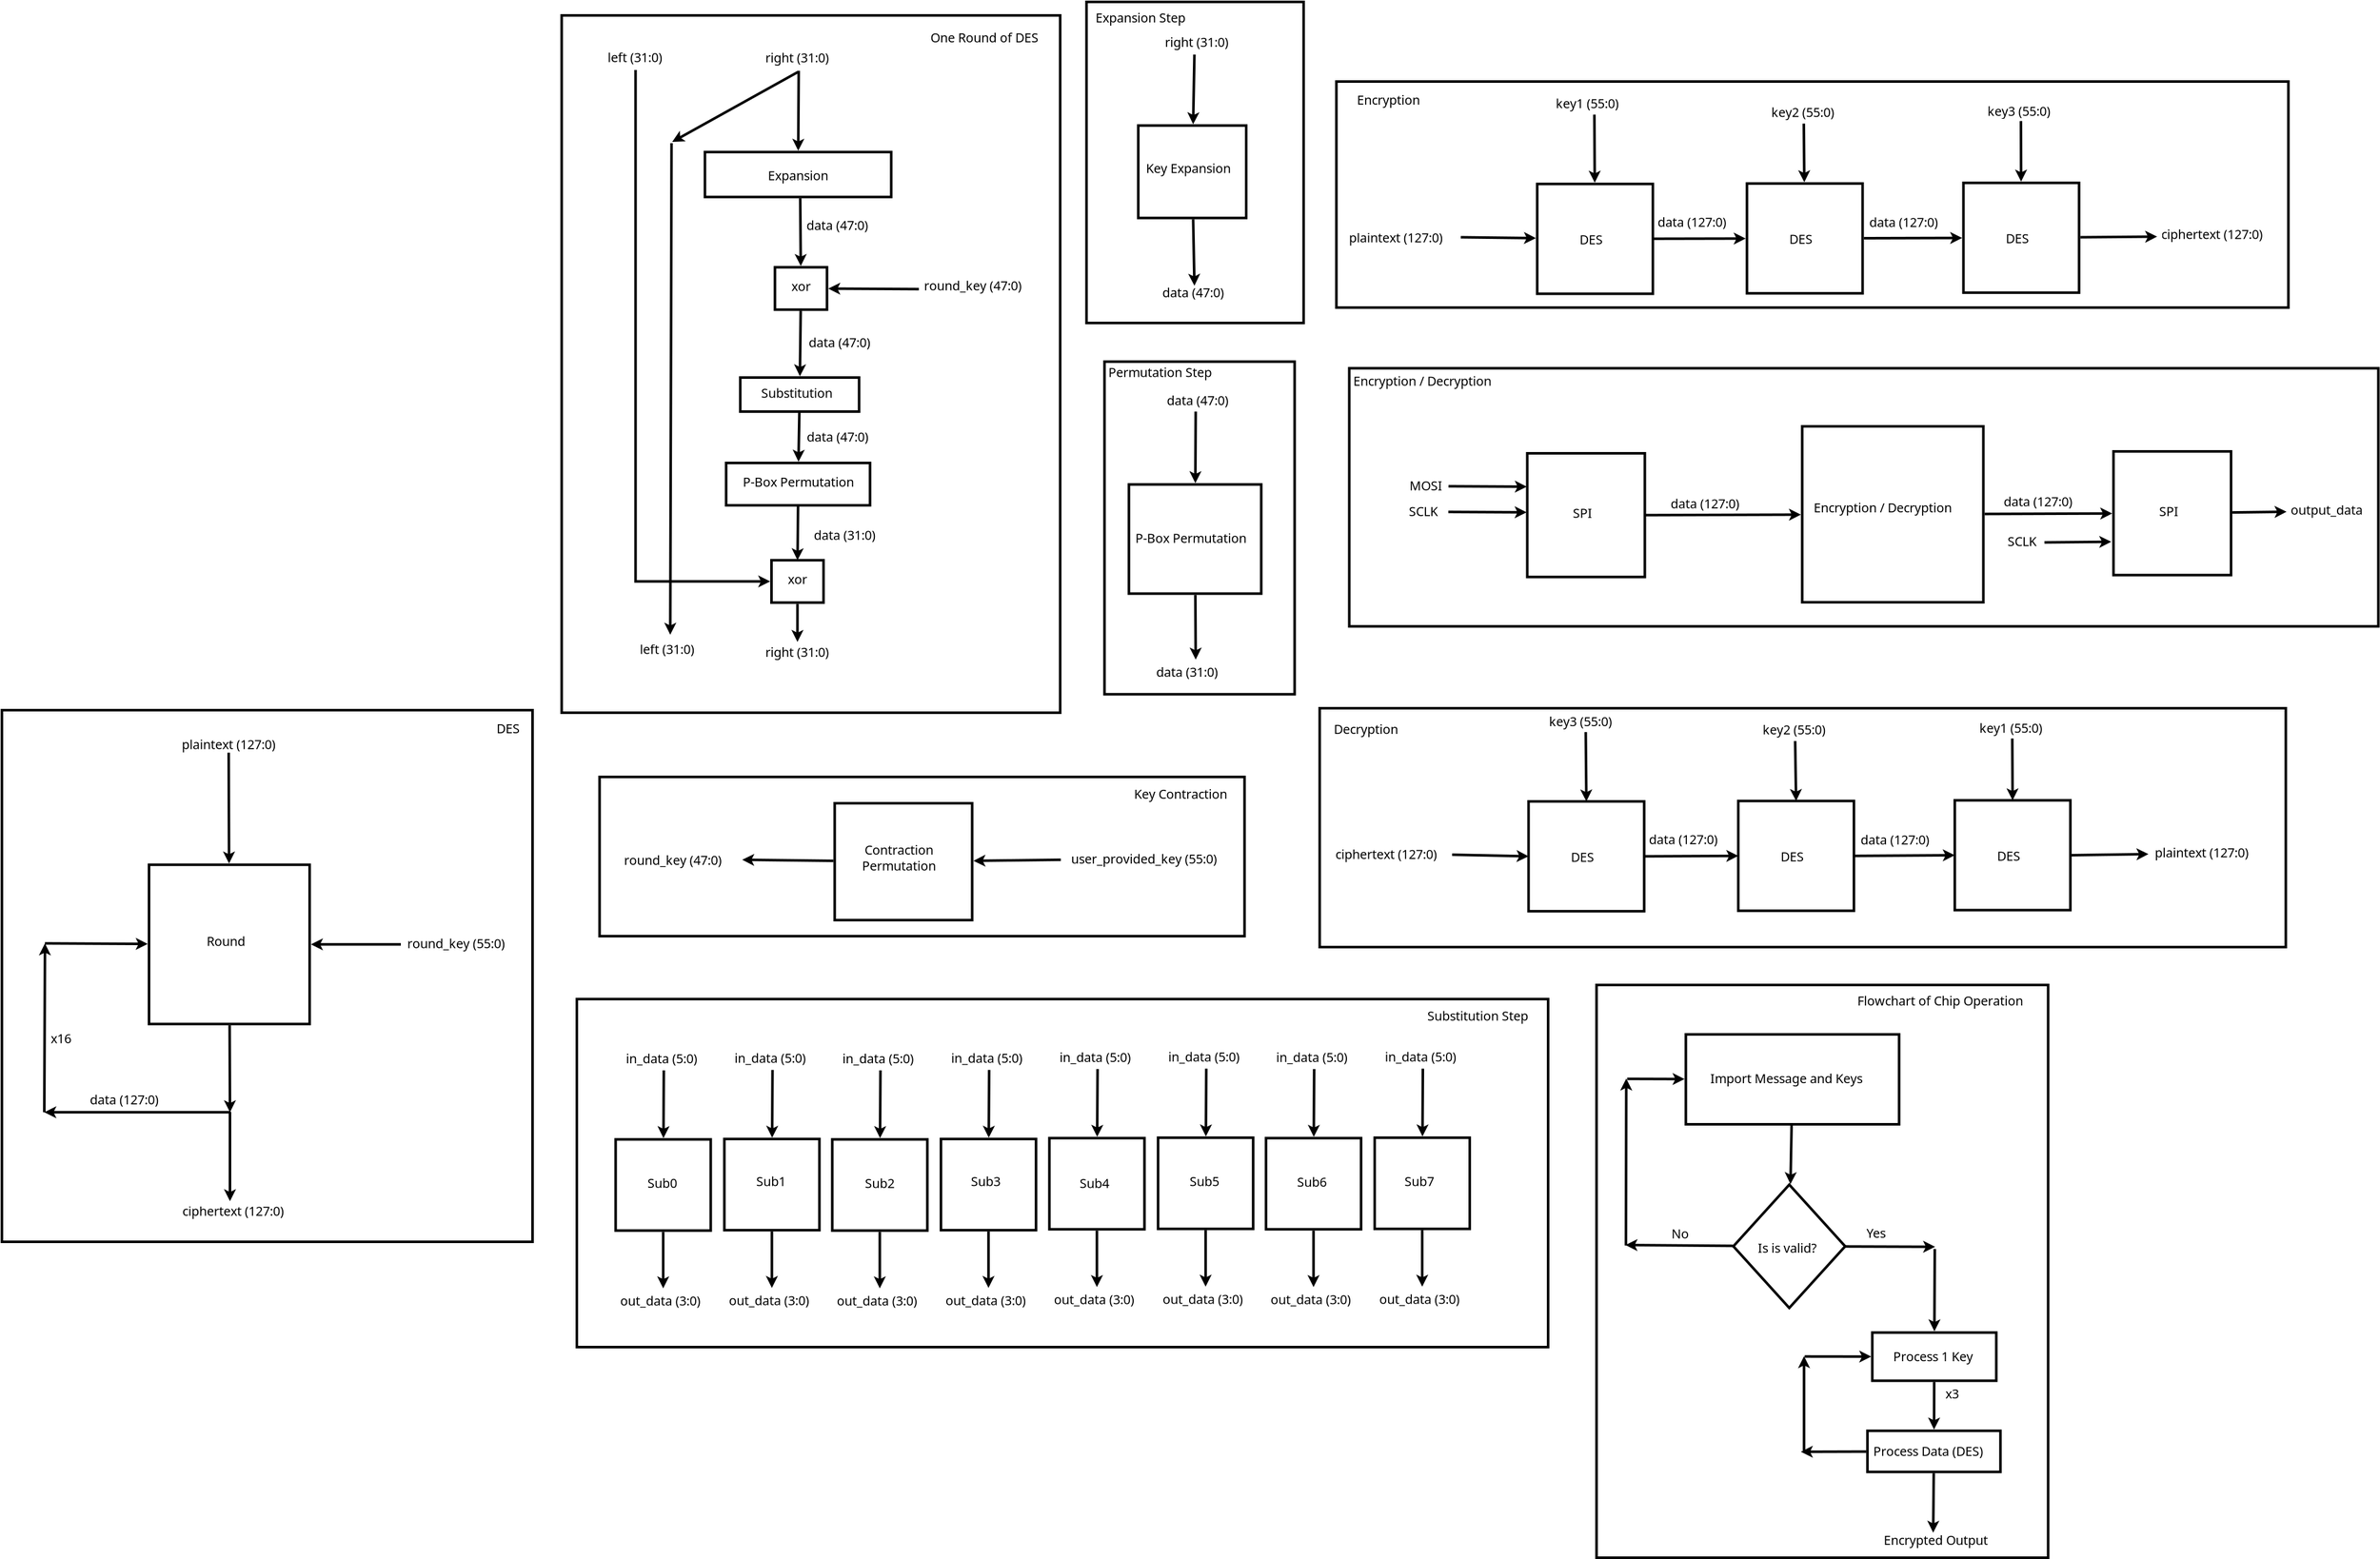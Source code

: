 <?xml version="1.0" encoding="UTF-8"?>
<dia:diagram xmlns:dia="http://www.lysator.liu.se/~alla/dia/">
  <dia:layer name="Background" visible="true" active="true">
    <dia:group>
      <dia:group>
        <dia:object type="Standard - Box" version="0" id="O0">
          <dia:attribute name="obj_pos">
            <dia:point val="127.493,31"/>
          </dia:attribute>
          <dia:attribute name="obj_bb">
            <dia:rectangle val="127.393,30.9;202.793,49.7"/>
          </dia:attribute>
          <dia:attribute name="elem_corner">
            <dia:point val="127.493,31"/>
          </dia:attribute>
          <dia:attribute name="elem_width">
            <dia:real val="75.2"/>
          </dia:attribute>
          <dia:attribute name="elem_height">
            <dia:real val="18.6"/>
          </dia:attribute>
          <dia:attribute name="border_width">
            <dia:real val="0.2"/>
          </dia:attribute>
          <dia:attribute name="show_background">
            <dia:boolean val="true"/>
          </dia:attribute>
        </dia:object>
        <dia:group>
          <dia:group>
            <dia:object type="Standard - Box" version="0" id="O1">
              <dia:attribute name="obj_pos">
                <dia:point val="160.075,38.222"/>
              </dia:attribute>
              <dia:attribute name="obj_bb">
                <dia:rectangle val="159.975,38.123;169.175,46.873"/>
              </dia:attribute>
              <dia:attribute name="elem_corner">
                <dia:point val="160.075,38.222"/>
              </dia:attribute>
              <dia:attribute name="elem_width">
                <dia:real val="9.0"/>
              </dia:attribute>
              <dia:attribute name="elem_height">
                <dia:real val="8.55"/>
              </dia:attribute>
              <dia:attribute name="border_width">
                <dia:real val="0.2"/>
              </dia:attribute>
              <dia:attribute name="show_background">
                <dia:boolean val="true"/>
              </dia:attribute>
            </dia:object>
            <dia:object type="Standard - Text" version="1" id="O2">
              <dia:attribute name="obj_pos">
                <dia:point val="163.375,42.922"/>
              </dia:attribute>
              <dia:attribute name="obj_bb">
                <dia:rectangle val="163.375,42.005;165.387,43.157"/>
              </dia:attribute>
              <dia:attribute name="text">
                <dia:composite type="text">
                  <dia:attribute name="string">
                    <dia:string>#DES#</dia:string>
                  </dia:attribute>
                  <dia:attribute name="font">
                    <dia:font family="sans" style="0" name="Helvetica"/>
                  </dia:attribute>
                  <dia:attribute name="height">
                    <dia:real val="1.235"/>
                  </dia:attribute>
                  <dia:attribute name="pos">
                    <dia:point val="163.375,42.922"/>
                  </dia:attribute>
                  <dia:attribute name="color">
                    <dia:color val="#000000"/>
                  </dia:attribute>
                  <dia:attribute name="alignment">
                    <dia:enum val="0"/>
                  </dia:attribute>
                </dia:composite>
              </dia:attribute>
              <dia:attribute name="valign">
                <dia:enum val="3"/>
              </dia:attribute>
            </dia:object>
          </dia:group>
          <dia:group>
            <dia:object type="Standard - Box" version="0" id="O3">
              <dia:attribute name="obj_pos">
                <dia:point val="143.75,38.258"/>
              </dia:attribute>
              <dia:attribute name="obj_bb">
                <dia:rectangle val="143.65,38.157;152.85,46.907"/>
              </dia:attribute>
              <dia:attribute name="elem_corner">
                <dia:point val="143.75,38.258"/>
              </dia:attribute>
              <dia:attribute name="elem_width">
                <dia:real val="9.0"/>
              </dia:attribute>
              <dia:attribute name="elem_height">
                <dia:real val="8.55"/>
              </dia:attribute>
              <dia:attribute name="border_width">
                <dia:real val="0.2"/>
              </dia:attribute>
              <dia:attribute name="show_background">
                <dia:boolean val="true"/>
              </dia:attribute>
            </dia:object>
            <dia:object type="Standard - Text" version="1" id="O4">
              <dia:attribute name="obj_pos">
                <dia:point val="147.05,42.958"/>
              </dia:attribute>
              <dia:attribute name="obj_bb">
                <dia:rectangle val="147.05,42.04;149.062,43.193"/>
              </dia:attribute>
              <dia:attribute name="text">
                <dia:composite type="text">
                  <dia:attribute name="string">
                    <dia:string>#DES#</dia:string>
                  </dia:attribute>
                  <dia:attribute name="font">
                    <dia:font family="sans" style="0" name="Helvetica"/>
                  </dia:attribute>
                  <dia:attribute name="height">
                    <dia:real val="1.235"/>
                  </dia:attribute>
                  <dia:attribute name="pos">
                    <dia:point val="147.05,42.958"/>
                  </dia:attribute>
                  <dia:attribute name="color">
                    <dia:color val="#000000"/>
                  </dia:attribute>
                  <dia:attribute name="alignment">
                    <dia:enum val="0"/>
                  </dia:attribute>
                </dia:composite>
              </dia:attribute>
              <dia:attribute name="valign">
                <dia:enum val="3"/>
              </dia:attribute>
            </dia:object>
          </dia:group>
          <dia:group>
            <dia:object type="Standard - Box" version="0" id="O5">
              <dia:attribute name="obj_pos">
                <dia:point val="176.925,38.172"/>
              </dia:attribute>
              <dia:attribute name="obj_bb">
                <dia:rectangle val="176.825,38.072;186.025,46.822"/>
              </dia:attribute>
              <dia:attribute name="elem_corner">
                <dia:point val="176.925,38.172"/>
              </dia:attribute>
              <dia:attribute name="elem_width">
                <dia:real val="9.0"/>
              </dia:attribute>
              <dia:attribute name="elem_height">
                <dia:real val="8.55"/>
              </dia:attribute>
              <dia:attribute name="border_width">
                <dia:real val="0.2"/>
              </dia:attribute>
              <dia:attribute name="show_background">
                <dia:boolean val="true"/>
              </dia:attribute>
            </dia:object>
            <dia:object type="Standard - Text" version="1" id="O6">
              <dia:attribute name="obj_pos">
                <dia:point val="180.225,42.873"/>
              </dia:attribute>
              <dia:attribute name="obj_bb">
                <dia:rectangle val="180.225,41.955;182.237,43.108"/>
              </dia:attribute>
              <dia:attribute name="text">
                <dia:composite type="text">
                  <dia:attribute name="string">
                    <dia:string>#DES#</dia:string>
                  </dia:attribute>
                  <dia:attribute name="font">
                    <dia:font family="sans" style="0" name="Helvetica"/>
                  </dia:attribute>
                  <dia:attribute name="height">
                    <dia:real val="1.235"/>
                  </dia:attribute>
                  <dia:attribute name="pos">
                    <dia:point val="180.225,42.873"/>
                  </dia:attribute>
                  <dia:attribute name="color">
                    <dia:color val="#000000"/>
                  </dia:attribute>
                  <dia:attribute name="alignment">
                    <dia:enum val="0"/>
                  </dia:attribute>
                </dia:composite>
              </dia:attribute>
              <dia:attribute name="valign">
                <dia:enum val="3"/>
              </dia:attribute>
            </dia:object>
          </dia:group>
          <dia:object type="Standard - Line" version="0" id="O7">
            <dia:attribute name="obj_pos">
              <dia:point val="152.75,42.532"/>
            </dia:attribute>
            <dia:attribute name="obj_bb">
              <dia:rectangle val="152.65,42.027;160.299,42.975"/>
            </dia:attribute>
            <dia:attribute name="conn_endpoints">
              <dia:point val="152.75,42.532"/>
              <dia:point val="160.075,42.498"/>
            </dia:attribute>
            <dia:attribute name="numcp">
              <dia:int val="1"/>
            </dia:attribute>
            <dia:attribute name="line_width">
              <dia:real val="0.2"/>
            </dia:attribute>
            <dia:attribute name="end_arrow">
              <dia:enum val="22"/>
            </dia:attribute>
            <dia:attribute name="end_arrow_length">
              <dia:real val="0.5"/>
            </dia:attribute>
            <dia:attribute name="end_arrow_width">
              <dia:real val="0.5"/>
            </dia:attribute>
          </dia:object>
          <dia:object type="Standard - Line" version="0" id="O8">
            <dia:attribute name="obj_pos">
              <dia:point val="169.075,42.498"/>
            </dia:attribute>
            <dia:attribute name="obj_bb">
              <dia:rectangle val="168.974,41.978;177.149,42.926"/>
            </dia:attribute>
            <dia:attribute name="conn_endpoints">
              <dia:point val="169.075,42.498"/>
              <dia:point val="176.925,42.447"/>
            </dia:attribute>
            <dia:attribute name="numcp">
              <dia:int val="1"/>
            </dia:attribute>
            <dia:attribute name="line_width">
              <dia:real val="0.2"/>
            </dia:attribute>
            <dia:attribute name="end_arrow">
              <dia:enum val="22"/>
            </dia:attribute>
            <dia:attribute name="end_arrow_length">
              <dia:real val="0.5"/>
            </dia:attribute>
            <dia:attribute name="end_arrow_width">
              <dia:real val="0.5"/>
            </dia:attribute>
          </dia:object>
          <dia:object type="Standard - Text" version="1" id="O9">
            <dia:attribute name="obj_pos">
              <dia:point val="169.6,41.608"/>
            </dia:attribute>
            <dia:attribute name="obj_bb">
              <dia:rectangle val="169.6,40.69;175.76,41.843"/>
            </dia:attribute>
            <dia:attribute name="text">
              <dia:composite type="text">
                <dia:attribute name="string">
                  <dia:string>#data (127:0)#</dia:string>
                </dia:attribute>
                <dia:attribute name="font">
                  <dia:font family="sans" style="0" name="Helvetica"/>
                </dia:attribute>
                <dia:attribute name="height">
                  <dia:real val="1.235"/>
                </dia:attribute>
                <dia:attribute name="pos">
                  <dia:point val="169.6,41.608"/>
                </dia:attribute>
                <dia:attribute name="color">
                  <dia:color val="#000000"/>
                </dia:attribute>
                <dia:attribute name="alignment">
                  <dia:enum val="0"/>
                </dia:attribute>
              </dia:composite>
            </dia:attribute>
            <dia:attribute name="valign">
              <dia:enum val="3"/>
            </dia:attribute>
          </dia:object>
          <dia:object type="Standard - Text" version="1" id="O10">
            <dia:attribute name="obj_pos">
              <dia:point val="153.125,41.59"/>
            </dia:attribute>
            <dia:attribute name="obj_bb">
              <dia:rectangle val="153.125,40.672;159.285,41.825"/>
            </dia:attribute>
            <dia:attribute name="text">
              <dia:composite type="text">
                <dia:attribute name="string">
                  <dia:string>#data (127:0)#</dia:string>
                </dia:attribute>
                <dia:attribute name="font">
                  <dia:font family="sans" style="0" name="Helvetica"/>
                </dia:attribute>
                <dia:attribute name="height">
                  <dia:real val="1.235"/>
                </dia:attribute>
                <dia:attribute name="pos">
                  <dia:point val="153.125,41.59"/>
                </dia:attribute>
                <dia:attribute name="color">
                  <dia:color val="#000000"/>
                </dia:attribute>
                <dia:attribute name="alignment">
                  <dia:enum val="0"/>
                </dia:attribute>
              </dia:composite>
            </dia:attribute>
            <dia:attribute name="valign">
              <dia:enum val="3"/>
            </dia:attribute>
          </dia:object>
          <dia:object type="Standard - Line" version="0" id="O11">
            <dia:attribute name="obj_pos">
              <dia:point val="137.8,42.407"/>
            </dia:attribute>
            <dia:attribute name="obj_bb">
              <dia:rectangle val="137.698,42.044;143.974,42.991"/>
            </dia:attribute>
            <dia:attribute name="conn_endpoints">
              <dia:point val="137.8,42.407"/>
              <dia:point val="143.75,42.532"/>
            </dia:attribute>
            <dia:attribute name="numcp">
              <dia:int val="1"/>
            </dia:attribute>
            <dia:attribute name="line_width">
              <dia:real val="0.2"/>
            </dia:attribute>
            <dia:attribute name="end_arrow">
              <dia:enum val="22"/>
            </dia:attribute>
            <dia:attribute name="end_arrow_length">
              <dia:real val="0.5"/>
            </dia:attribute>
            <dia:attribute name="end_arrow_width">
              <dia:real val="0.5"/>
            </dia:attribute>
          </dia:object>
          <dia:object type="Standard - Text" version="1" id="O12">
            <dia:attribute name="obj_pos">
              <dia:point val="192.5,42.608"/>
            </dia:attribute>
            <dia:attribute name="obj_bb">
              <dia:rectangle val="192.5,41.69;200.792,42.843"/>
            </dia:attribute>
            <dia:attribute name="text">
              <dia:composite type="text">
                <dia:attribute name="string">
                  <dia:string>#plaintext (127:0)#</dia:string>
                </dia:attribute>
                <dia:attribute name="font">
                  <dia:font family="sans" style="0" name="Helvetica"/>
                </dia:attribute>
                <dia:attribute name="height">
                  <dia:real val="1.235"/>
                </dia:attribute>
                <dia:attribute name="pos">
                  <dia:point val="192.5,42.608"/>
                </dia:attribute>
                <dia:attribute name="color">
                  <dia:color val="#000000"/>
                </dia:attribute>
                <dia:attribute name="alignment">
                  <dia:enum val="0"/>
                </dia:attribute>
              </dia:composite>
            </dia:attribute>
            <dia:attribute name="valign">
              <dia:enum val="3"/>
            </dia:attribute>
          </dia:object>
          <dia:object type="Standard - Line" version="0" id="O13">
            <dia:attribute name="obj_pos">
              <dia:point val="148.2,32.858"/>
            </dia:attribute>
            <dia:attribute name="obj_bb">
              <dia:rectangle val="147.77,32.757;148.717,38.481"/>
            </dia:attribute>
            <dia:attribute name="conn_endpoints">
              <dia:point val="148.2,32.858"/>
              <dia:point val="148.25,38.258"/>
            </dia:attribute>
            <dia:attribute name="numcp">
              <dia:int val="1"/>
            </dia:attribute>
            <dia:attribute name="line_width">
              <dia:real val="0.2"/>
            </dia:attribute>
            <dia:attribute name="end_arrow">
              <dia:enum val="22"/>
            </dia:attribute>
            <dia:attribute name="end_arrow_length">
              <dia:real val="0.5"/>
            </dia:attribute>
            <dia:attribute name="end_arrow_width">
              <dia:real val="0.5"/>
            </dia:attribute>
          </dia:object>
          <dia:object type="Standard - Line" version="0" id="O14">
            <dia:attribute name="obj_pos">
              <dia:point val="164.5,33.557"/>
            </dia:attribute>
            <dia:attribute name="obj_bb">
              <dia:rectangle val="164.09,33.456;165.037,38.446"/>
            </dia:attribute>
            <dia:attribute name="conn_endpoints">
              <dia:point val="164.5,33.557"/>
              <dia:point val="164.575,38.222"/>
            </dia:attribute>
            <dia:attribute name="numcp">
              <dia:int val="1"/>
            </dia:attribute>
            <dia:attribute name="line_width">
              <dia:real val="0.2"/>
            </dia:attribute>
            <dia:attribute name="end_arrow">
              <dia:enum val="22"/>
            </dia:attribute>
            <dia:attribute name="end_arrow_length">
              <dia:real val="0.5"/>
            </dia:attribute>
            <dia:attribute name="end_arrow_width">
              <dia:real val="0.5"/>
            </dia:attribute>
          </dia:object>
          <dia:object type="Standard - Line" version="0" id="O15">
            <dia:attribute name="obj_pos">
              <dia:point val="181.4,33.358"/>
            </dia:attribute>
            <dia:attribute name="obj_bb">
              <dia:rectangle val="180.948,33.257;181.895,38.396"/>
            </dia:attribute>
            <dia:attribute name="conn_endpoints">
              <dia:point val="181.4,33.358"/>
              <dia:point val="181.425,38.172"/>
            </dia:attribute>
            <dia:attribute name="numcp">
              <dia:int val="1"/>
            </dia:attribute>
            <dia:attribute name="line_width">
              <dia:real val="0.2"/>
            </dia:attribute>
            <dia:attribute name="end_arrow">
              <dia:enum val="22"/>
            </dia:attribute>
            <dia:attribute name="end_arrow_length">
              <dia:real val="0.5"/>
            </dia:attribute>
            <dia:attribute name="end_arrow_width">
              <dia:real val="0.5"/>
            </dia:attribute>
          </dia:object>
          <dia:object type="Standard - Text" version="1" id="O16">
            <dia:attribute name="obj_pos">
              <dia:point val="178.85,32.907"/>
            </dia:attribute>
            <dia:attribute name="obj_bb">
              <dia:rectangle val="178.85,31.99;184.507,33.142"/>
            </dia:attribute>
            <dia:attribute name="text">
              <dia:composite type="text">
                <dia:attribute name="string">
                  <dia:string>#key1 (55:0)#</dia:string>
                </dia:attribute>
                <dia:attribute name="font">
                  <dia:font family="sans" style="0" name="Helvetica"/>
                </dia:attribute>
                <dia:attribute name="height">
                  <dia:real val="1.235"/>
                </dia:attribute>
                <dia:attribute name="pos">
                  <dia:point val="178.85,32.907"/>
                </dia:attribute>
                <dia:attribute name="color">
                  <dia:color val="#000000"/>
                </dia:attribute>
                <dia:attribute name="alignment">
                  <dia:enum val="0"/>
                </dia:attribute>
              </dia:composite>
            </dia:attribute>
            <dia:attribute name="valign">
              <dia:enum val="3"/>
            </dia:attribute>
          </dia:object>
          <dia:object type="Standard - Text" version="1" id="O17">
            <dia:attribute name="obj_pos">
              <dia:point val="161.975,33.04"/>
            </dia:attribute>
            <dia:attribute name="obj_bb">
              <dia:rectangle val="161.975,32.123;167.635,33.275"/>
            </dia:attribute>
            <dia:attribute name="text">
              <dia:composite type="text">
                <dia:attribute name="string">
                  <dia:string>#key2 (55:0)#</dia:string>
                </dia:attribute>
                <dia:attribute name="font">
                  <dia:font family="sans" style="0" name="Helvetica"/>
                </dia:attribute>
                <dia:attribute name="height">
                  <dia:real val="1.235"/>
                </dia:attribute>
                <dia:attribute name="pos">
                  <dia:point val="161.975,33.04"/>
                </dia:attribute>
                <dia:attribute name="color">
                  <dia:color val="#000000"/>
                </dia:attribute>
                <dia:attribute name="alignment">
                  <dia:enum val="0"/>
                </dia:attribute>
              </dia:composite>
            </dia:attribute>
            <dia:attribute name="valign">
              <dia:enum val="3"/>
            </dia:attribute>
          </dia:object>
          <dia:object type="Standard - Text" version="1" id="O18">
            <dia:attribute name="obj_pos">
              <dia:point val="145.35,32.405"/>
            </dia:attribute>
            <dia:attribute name="obj_bb">
              <dia:rectangle val="145.35,31.488;151.01,32.64"/>
            </dia:attribute>
            <dia:attribute name="text">
              <dia:composite type="text">
                <dia:attribute name="string">
                  <dia:string>#key3 (55:0)#</dia:string>
                </dia:attribute>
                <dia:attribute name="font">
                  <dia:font family="sans" style="0" name="Helvetica"/>
                </dia:attribute>
                <dia:attribute name="height">
                  <dia:real val="1.235"/>
                </dia:attribute>
                <dia:attribute name="pos">
                  <dia:point val="145.35,32.405"/>
                </dia:attribute>
                <dia:attribute name="color">
                  <dia:color val="#000000"/>
                </dia:attribute>
                <dia:attribute name="alignment">
                  <dia:enum val="0"/>
                </dia:attribute>
              </dia:composite>
            </dia:attribute>
            <dia:attribute name="valign">
              <dia:enum val="3"/>
            </dia:attribute>
          </dia:object>
          <dia:object type="Standard - Line" version="0" id="O19">
            <dia:attribute name="obj_pos">
              <dia:point val="185.925,42.447"/>
            </dia:attribute>
            <dia:attribute name="obj_bb">
              <dia:rectangle val="185.824,41.895;192.224,42.842"/>
            </dia:attribute>
            <dia:attribute name="conn_endpoints">
              <dia:point val="185.925,42.447"/>
              <dia:point val="192,42.358"/>
            </dia:attribute>
            <dia:attribute name="numcp">
              <dia:int val="1"/>
            </dia:attribute>
            <dia:attribute name="line_width">
              <dia:real val="0.2"/>
            </dia:attribute>
            <dia:attribute name="end_arrow">
              <dia:enum val="22"/>
            </dia:attribute>
            <dia:attribute name="end_arrow_length">
              <dia:real val="0.5"/>
            </dia:attribute>
            <dia:attribute name="end_arrow_width">
              <dia:real val="0.5"/>
            </dia:attribute>
          </dia:object>
          <dia:object type="Standard - Text" version="1" id="O20">
            <dia:attribute name="obj_pos">
              <dia:point val="128.725,42.74"/>
            </dia:attribute>
            <dia:attribute name="obj_bb">
              <dia:rectangle val="128.725,41.822;137.695,42.975"/>
            </dia:attribute>
            <dia:attribute name="text">
              <dia:composite type="text">
                <dia:attribute name="string">
                  <dia:string>#ciphertext (127:0)#</dia:string>
                </dia:attribute>
                <dia:attribute name="font">
                  <dia:font family="sans" style="0" name="Helvetica"/>
                </dia:attribute>
                <dia:attribute name="height">
                  <dia:real val="1.235"/>
                </dia:attribute>
                <dia:attribute name="pos">
                  <dia:point val="128.725,42.74"/>
                </dia:attribute>
                <dia:attribute name="color">
                  <dia:color val="#000000"/>
                </dia:attribute>
                <dia:attribute name="alignment">
                  <dia:enum val="0"/>
                </dia:attribute>
              </dia:composite>
            </dia:attribute>
            <dia:attribute name="valign">
              <dia:enum val="3"/>
            </dia:attribute>
          </dia:object>
        </dia:group>
      </dia:group>
      <dia:object type="Standard - Text" version="1" id="O21">
        <dia:attribute name="obj_pos">
          <dia:point val="128.593,33"/>
        </dia:attribute>
        <dia:attribute name="obj_bb">
          <dia:rectangle val="128.593,32.083;134.02,33.235"/>
        </dia:attribute>
        <dia:attribute name="text">
          <dia:composite type="text">
            <dia:attribute name="string">
              <dia:string>#Decryption#</dia:string>
            </dia:attribute>
            <dia:attribute name="font">
              <dia:font family="sans" style="0" name="Helvetica"/>
            </dia:attribute>
            <dia:attribute name="height">
              <dia:real val="1.235"/>
            </dia:attribute>
            <dia:attribute name="pos">
              <dia:point val="128.593,33"/>
            </dia:attribute>
            <dia:attribute name="color">
              <dia:color val="#000000"/>
            </dia:attribute>
            <dia:attribute name="alignment">
              <dia:enum val="0"/>
            </dia:attribute>
          </dia:composite>
        </dia:attribute>
        <dia:attribute name="valign">
          <dia:enum val="3"/>
        </dia:attribute>
      </dia:object>
    </dia:group>
    <dia:group>
      <dia:object type="Standard - Box" version="0" id="O22">
        <dia:attribute name="obj_pos">
          <dia:point val="128.793,-17.8"/>
        </dia:attribute>
        <dia:attribute name="obj_bb">
          <dia:rectangle val="128.693,-17.9;202.993,-0.1"/>
        </dia:attribute>
        <dia:attribute name="elem_corner">
          <dia:point val="128.793,-17.8"/>
        </dia:attribute>
        <dia:attribute name="elem_width">
          <dia:real val="74.1"/>
        </dia:attribute>
        <dia:attribute name="elem_height">
          <dia:real val="17.6"/>
        </dia:attribute>
        <dia:attribute name="border_width">
          <dia:real val="0.2"/>
        </dia:attribute>
        <dia:attribute name="show_background">
          <dia:boolean val="true"/>
        </dia:attribute>
      </dia:object>
      <dia:group>
        <dia:object type="Standard - Box" version="0" id="O23">
          <dia:attribute name="obj_pos">
            <dia:point val="160.75,-9.86"/>
          </dia:attribute>
          <dia:attribute name="obj_bb">
            <dia:rectangle val="160.65,-9.96;169.85,-1.21"/>
          </dia:attribute>
          <dia:attribute name="elem_corner">
            <dia:point val="160.75,-9.86"/>
          </dia:attribute>
          <dia:attribute name="elem_width">
            <dia:real val="9.0"/>
          </dia:attribute>
          <dia:attribute name="elem_height">
            <dia:real val="8.55"/>
          </dia:attribute>
          <dia:attribute name="border_width">
            <dia:real val="0.2"/>
          </dia:attribute>
          <dia:attribute name="show_background">
            <dia:boolean val="true"/>
          </dia:attribute>
        </dia:object>
        <dia:object type="Standard - Text" version="1" id="O24">
          <dia:attribute name="obj_pos">
            <dia:point val="164.05,-5.16"/>
          </dia:attribute>
          <dia:attribute name="obj_bb">
            <dia:rectangle val="164.05,-6.077;166.062,-4.925"/>
          </dia:attribute>
          <dia:attribute name="text">
            <dia:composite type="text">
              <dia:attribute name="string">
                <dia:string>#DES#</dia:string>
              </dia:attribute>
              <dia:attribute name="font">
                <dia:font family="sans" style="0" name="Helvetica"/>
              </dia:attribute>
              <dia:attribute name="height">
                <dia:real val="1.235"/>
              </dia:attribute>
              <dia:attribute name="pos">
                <dia:point val="164.05,-5.16"/>
              </dia:attribute>
              <dia:attribute name="color">
                <dia:color val="#000000"/>
              </dia:attribute>
              <dia:attribute name="alignment">
                <dia:enum val="0"/>
              </dia:attribute>
            </dia:composite>
          </dia:attribute>
          <dia:attribute name="valign">
            <dia:enum val="3"/>
          </dia:attribute>
        </dia:object>
      </dia:group>
      <dia:group>
        <dia:object type="Standard - Box" version="0" id="O25">
          <dia:attribute name="obj_pos">
            <dia:point val="144.425,-9.825"/>
          </dia:attribute>
          <dia:attribute name="obj_bb">
            <dia:rectangle val="144.325,-9.925;153.525,-1.175"/>
          </dia:attribute>
          <dia:attribute name="elem_corner">
            <dia:point val="144.425,-9.825"/>
          </dia:attribute>
          <dia:attribute name="elem_width">
            <dia:real val="9.0"/>
          </dia:attribute>
          <dia:attribute name="elem_height">
            <dia:real val="8.55"/>
          </dia:attribute>
          <dia:attribute name="border_width">
            <dia:real val="0.2"/>
          </dia:attribute>
          <dia:attribute name="show_background">
            <dia:boolean val="true"/>
          </dia:attribute>
        </dia:object>
        <dia:object type="Standard - Text" version="1" id="O26">
          <dia:attribute name="obj_pos">
            <dia:point val="147.725,-5.125"/>
          </dia:attribute>
          <dia:attribute name="obj_bb">
            <dia:rectangle val="147.725,-6.043;149.737,-4.89"/>
          </dia:attribute>
          <dia:attribute name="text">
            <dia:composite type="text">
              <dia:attribute name="string">
                <dia:string>#DES#</dia:string>
              </dia:attribute>
              <dia:attribute name="font">
                <dia:font family="sans" style="0" name="Helvetica"/>
              </dia:attribute>
              <dia:attribute name="height">
                <dia:real val="1.235"/>
              </dia:attribute>
              <dia:attribute name="pos">
                <dia:point val="147.725,-5.125"/>
              </dia:attribute>
              <dia:attribute name="color">
                <dia:color val="#000000"/>
              </dia:attribute>
              <dia:attribute name="alignment">
                <dia:enum val="0"/>
              </dia:attribute>
            </dia:composite>
          </dia:attribute>
          <dia:attribute name="valign">
            <dia:enum val="3"/>
          </dia:attribute>
        </dia:object>
      </dia:group>
      <dia:group>
        <dia:object type="Standard - Box" version="0" id="O27">
          <dia:attribute name="obj_pos">
            <dia:point val="177.6,-9.91"/>
          </dia:attribute>
          <dia:attribute name="obj_bb">
            <dia:rectangle val="177.5,-10.01;186.7,-1.26"/>
          </dia:attribute>
          <dia:attribute name="elem_corner">
            <dia:point val="177.6,-9.91"/>
          </dia:attribute>
          <dia:attribute name="elem_width">
            <dia:real val="9.0"/>
          </dia:attribute>
          <dia:attribute name="elem_height">
            <dia:real val="8.55"/>
          </dia:attribute>
          <dia:attribute name="border_width">
            <dia:real val="0.2"/>
          </dia:attribute>
          <dia:attribute name="show_background">
            <dia:boolean val="true"/>
          </dia:attribute>
        </dia:object>
        <dia:object type="Standard - Text" version="1" id="O28">
          <dia:attribute name="obj_pos">
            <dia:point val="180.9,-5.21"/>
          </dia:attribute>
          <dia:attribute name="obj_bb">
            <dia:rectangle val="180.9,-6.128;182.912,-4.975"/>
          </dia:attribute>
          <dia:attribute name="text">
            <dia:composite type="text">
              <dia:attribute name="string">
                <dia:string>#DES#</dia:string>
              </dia:attribute>
              <dia:attribute name="font">
                <dia:font family="sans" style="0" name="Helvetica"/>
              </dia:attribute>
              <dia:attribute name="height">
                <dia:real val="1.235"/>
              </dia:attribute>
              <dia:attribute name="pos">
                <dia:point val="180.9,-5.21"/>
              </dia:attribute>
              <dia:attribute name="color">
                <dia:color val="#000000"/>
              </dia:attribute>
              <dia:attribute name="alignment">
                <dia:enum val="0"/>
              </dia:attribute>
            </dia:composite>
          </dia:attribute>
          <dia:attribute name="valign">
            <dia:enum val="3"/>
          </dia:attribute>
        </dia:object>
      </dia:group>
      <dia:object type="Standard - Line" version="0" id="O29">
        <dia:attribute name="obj_pos">
          <dia:point val="153.525,-5.56"/>
        </dia:attribute>
        <dia:attribute name="obj_bb">
          <dia:rectangle val="153.425,-6.047;160.874,-5.1"/>
        </dia:attribute>
        <dia:attribute name="conn_endpoints">
          <dia:point val="153.525,-5.56"/>
          <dia:point val="160.65,-5.575"/>
        </dia:attribute>
        <dia:attribute name="numcp">
          <dia:int val="1"/>
        </dia:attribute>
        <dia:attribute name="line_width">
          <dia:real val="0.2"/>
        </dia:attribute>
        <dia:attribute name="end_arrow">
          <dia:enum val="22"/>
        </dia:attribute>
        <dia:attribute name="end_arrow_length">
          <dia:real val="0.5"/>
        </dia:attribute>
        <dia:attribute name="end_arrow_width">
          <dia:real val="0.5"/>
        </dia:attribute>
      </dia:object>
      <dia:object type="Standard - Line" version="0" id="O30">
        <dia:attribute name="obj_pos">
          <dia:point val="169.85,-5.599"/>
        </dia:attribute>
        <dia:attribute name="obj_bb">
          <dia:rectangle val="169.75,-6.093;177.724,-5.146"/>
        </dia:attribute>
        <dia:attribute name="conn_endpoints">
          <dia:point val="169.85,-5.599"/>
          <dia:point val="177.5,-5.621"/>
        </dia:attribute>
        <dia:attribute name="numcp">
          <dia:int val="1"/>
        </dia:attribute>
        <dia:attribute name="line_width">
          <dia:real val="0.2"/>
        </dia:attribute>
        <dia:attribute name="end_arrow">
          <dia:enum val="22"/>
        </dia:attribute>
        <dia:attribute name="end_arrow_length">
          <dia:real val="0.5"/>
        </dia:attribute>
        <dia:attribute name="end_arrow_width">
          <dia:real val="0.5"/>
        </dia:attribute>
      </dia:object>
      <dia:object type="Standard - Text" version="1" id="O31">
        <dia:attribute name="obj_pos">
          <dia:point val="170.275,-6.475"/>
        </dia:attribute>
        <dia:attribute name="obj_bb">
          <dia:rectangle val="170.275,-7.393;176.435,-6.24"/>
        </dia:attribute>
        <dia:attribute name="text">
          <dia:composite type="text">
            <dia:attribute name="string">
              <dia:string>#data (127:0)#</dia:string>
            </dia:attribute>
            <dia:attribute name="font">
              <dia:font family="sans" style="0" name="Helvetica"/>
            </dia:attribute>
            <dia:attribute name="height">
              <dia:real val="1.235"/>
            </dia:attribute>
            <dia:attribute name="pos">
              <dia:point val="170.275,-6.475"/>
            </dia:attribute>
            <dia:attribute name="color">
              <dia:color val="#000000"/>
            </dia:attribute>
            <dia:attribute name="alignment">
              <dia:enum val="0"/>
            </dia:attribute>
          </dia:composite>
        </dia:attribute>
        <dia:attribute name="valign">
          <dia:enum val="3"/>
        </dia:attribute>
      </dia:object>
      <dia:object type="Standard - Text" version="1" id="O32">
        <dia:attribute name="obj_pos">
          <dia:point val="153.8,-6.492"/>
        </dia:attribute>
        <dia:attribute name="obj_bb">
          <dia:rectangle val="153.8,-7.41;159.96,-6.258"/>
        </dia:attribute>
        <dia:attribute name="text">
          <dia:composite type="text">
            <dia:attribute name="string">
              <dia:string>#data (127:0)#</dia:string>
            </dia:attribute>
            <dia:attribute name="font">
              <dia:font family="sans" style="0" name="Helvetica"/>
            </dia:attribute>
            <dia:attribute name="height">
              <dia:real val="1.235"/>
            </dia:attribute>
            <dia:attribute name="pos">
              <dia:point val="153.8,-6.492"/>
            </dia:attribute>
            <dia:attribute name="color">
              <dia:color val="#000000"/>
            </dia:attribute>
            <dia:attribute name="alignment">
              <dia:enum val="0"/>
            </dia:attribute>
          </dia:composite>
        </dia:attribute>
        <dia:attribute name="valign">
          <dia:enum val="3"/>
        </dia:attribute>
      </dia:object>
      <dia:object type="Standard - Line" version="0" id="O33">
        <dia:attribute name="obj_pos">
          <dia:point val="138.475,-5.675"/>
        </dia:attribute>
        <dia:attribute name="obj_bb">
          <dia:rectangle val="138.374,-6.087;144.549,-5.14"/>
        </dia:attribute>
        <dia:attribute name="conn_endpoints">
          <dia:point val="138.475,-5.675"/>
          <dia:point val="144.325,-5.605"/>
        </dia:attribute>
        <dia:attribute name="numcp">
          <dia:int val="1"/>
        </dia:attribute>
        <dia:attribute name="line_width">
          <dia:real val="0.2"/>
        </dia:attribute>
        <dia:attribute name="end_arrow">
          <dia:enum val="22"/>
        </dia:attribute>
        <dia:attribute name="end_arrow_length">
          <dia:real val="0.5"/>
        </dia:attribute>
        <dia:attribute name="end_arrow_width">
          <dia:real val="0.5"/>
        </dia:attribute>
      </dia:object>
      <dia:object type="Standard - Text" version="1" id="O34">
        <dia:attribute name="obj_pos">
          <dia:point val="129.775,-5.275"/>
        </dia:attribute>
        <dia:attribute name="obj_bb">
          <dia:rectangle val="129.775,-6.192;138.067,-5.04"/>
        </dia:attribute>
        <dia:attribute name="text">
          <dia:composite type="text">
            <dia:attribute name="string">
              <dia:string>#plaintext (127:0)#</dia:string>
            </dia:attribute>
            <dia:attribute name="font">
              <dia:font family="sans" style="0" name="Helvetica"/>
            </dia:attribute>
            <dia:attribute name="height">
              <dia:real val="1.235"/>
            </dia:attribute>
            <dia:attribute name="pos">
              <dia:point val="129.775,-5.275"/>
            </dia:attribute>
            <dia:attribute name="color">
              <dia:color val="#000000"/>
            </dia:attribute>
            <dia:attribute name="alignment">
              <dia:enum val="0"/>
            </dia:attribute>
          </dia:composite>
        </dia:attribute>
        <dia:attribute name="valign">
          <dia:enum val="3"/>
        </dia:attribute>
      </dia:object>
      <dia:object type="Standard - Line" version="0" id="O35">
        <dia:attribute name="obj_pos">
          <dia:point val="148.875,-15.225"/>
        </dia:attribute>
        <dia:attribute name="obj_bb">
          <dia:rectangle val="148.425,-15.325;149.372,-9.702"/>
        </dia:attribute>
        <dia:attribute name="conn_endpoints">
          <dia:point val="148.875,-15.225"/>
          <dia:point val="148.902,-9.925"/>
        </dia:attribute>
        <dia:attribute name="numcp">
          <dia:int val="1"/>
        </dia:attribute>
        <dia:attribute name="line_width">
          <dia:real val="0.2"/>
        </dia:attribute>
        <dia:attribute name="end_arrow">
          <dia:enum val="22"/>
        </dia:attribute>
        <dia:attribute name="end_arrow_length">
          <dia:real val="0.5"/>
        </dia:attribute>
        <dia:attribute name="end_arrow_width">
          <dia:real val="0.5"/>
        </dia:attribute>
      </dia:object>
      <dia:object type="Standard - Line" version="0" id="O36">
        <dia:attribute name="obj_pos">
          <dia:point val="165.175,-14.525"/>
        </dia:attribute>
        <dia:attribute name="obj_bb">
          <dia:rectangle val="164.733,-14.626;165.681,-9.736"/>
        </dia:attribute>
        <dia:attribute name="conn_endpoints">
          <dia:point val="165.175,-14.525"/>
          <dia:point val="165.213,-9.96"/>
        </dia:attribute>
        <dia:attribute name="numcp">
          <dia:int val="1"/>
        </dia:attribute>
        <dia:attribute name="line_width">
          <dia:real val="0.2"/>
        </dia:attribute>
        <dia:attribute name="end_arrow">
          <dia:enum val="22"/>
        </dia:attribute>
        <dia:attribute name="end_arrow_length">
          <dia:real val="0.5"/>
        </dia:attribute>
        <dia:attribute name="end_arrow_width">
          <dia:real val="0.5"/>
        </dia:attribute>
      </dia:object>
      <dia:object type="Standard - Line" version="0" id="O37">
        <dia:attribute name="obj_pos">
          <dia:point val="182.075,-14.725"/>
        </dia:attribute>
        <dia:attribute name="obj_bb">
          <dia:rectangle val="181.612,-14.825;182.56,-9.786"/>
        </dia:attribute>
        <dia:attribute name="conn_endpoints">
          <dia:point val="182.075,-14.725"/>
          <dia:point val="182.088,-10.01"/>
        </dia:attribute>
        <dia:attribute name="numcp">
          <dia:int val="1"/>
        </dia:attribute>
        <dia:attribute name="line_width">
          <dia:real val="0.2"/>
        </dia:attribute>
        <dia:attribute name="end_arrow">
          <dia:enum val="22"/>
        </dia:attribute>
        <dia:attribute name="end_arrow_length">
          <dia:real val="0.5"/>
        </dia:attribute>
        <dia:attribute name="end_arrow_width">
          <dia:real val="0.5"/>
        </dia:attribute>
      </dia:object>
      <dia:object type="Standard - Text" version="1" id="O38">
        <dia:attribute name="obj_pos">
          <dia:point val="145.875,-15.725"/>
        </dia:attribute>
        <dia:attribute name="obj_bb">
          <dia:rectangle val="145.875,-16.642;151.532,-15.49"/>
        </dia:attribute>
        <dia:attribute name="text">
          <dia:composite type="text">
            <dia:attribute name="string">
              <dia:string>#key1 (55:0)#</dia:string>
            </dia:attribute>
            <dia:attribute name="font">
              <dia:font family="sans" style="0" name="Helvetica"/>
            </dia:attribute>
            <dia:attribute name="height">
              <dia:real val="1.235"/>
            </dia:attribute>
            <dia:attribute name="pos">
              <dia:point val="145.875,-15.725"/>
            </dia:attribute>
            <dia:attribute name="color">
              <dia:color val="#000000"/>
            </dia:attribute>
            <dia:attribute name="alignment">
              <dia:enum val="0"/>
            </dia:attribute>
          </dia:composite>
        </dia:attribute>
        <dia:attribute name="valign">
          <dia:enum val="3"/>
        </dia:attribute>
      </dia:object>
      <dia:object type="Standard - Text" version="1" id="O39">
        <dia:attribute name="obj_pos">
          <dia:point val="162.65,-15.043"/>
        </dia:attribute>
        <dia:attribute name="obj_bb">
          <dia:rectangle val="162.65,-15.96;168.31,-14.807"/>
        </dia:attribute>
        <dia:attribute name="text">
          <dia:composite type="text">
            <dia:attribute name="string">
              <dia:string>#key2 (55:0)#</dia:string>
            </dia:attribute>
            <dia:attribute name="font">
              <dia:font family="sans" style="0" name="Helvetica"/>
            </dia:attribute>
            <dia:attribute name="height">
              <dia:real val="1.235"/>
            </dia:attribute>
            <dia:attribute name="pos">
              <dia:point val="162.65,-15.043"/>
            </dia:attribute>
            <dia:attribute name="color">
              <dia:color val="#000000"/>
            </dia:attribute>
            <dia:attribute name="alignment">
              <dia:enum val="0"/>
            </dia:attribute>
          </dia:composite>
        </dia:attribute>
        <dia:attribute name="valign">
          <dia:enum val="3"/>
        </dia:attribute>
      </dia:object>
      <dia:object type="Standard - Text" version="1" id="O40">
        <dia:attribute name="obj_pos">
          <dia:point val="179.475,-15.127"/>
        </dia:attribute>
        <dia:attribute name="obj_bb">
          <dia:rectangle val="179.475,-16.045;185.135,-14.893"/>
        </dia:attribute>
        <dia:attribute name="text">
          <dia:composite type="text">
            <dia:attribute name="string">
              <dia:string>#key3 (55:0)#</dia:string>
            </dia:attribute>
            <dia:attribute name="font">
              <dia:font family="sans" style="0" name="Helvetica"/>
            </dia:attribute>
            <dia:attribute name="height">
              <dia:real val="1.235"/>
            </dia:attribute>
            <dia:attribute name="pos">
              <dia:point val="179.475,-15.127"/>
            </dia:attribute>
            <dia:attribute name="color">
              <dia:color val="#000000"/>
            </dia:attribute>
            <dia:attribute name="alignment">
              <dia:enum val="0"/>
            </dia:attribute>
          </dia:composite>
        </dia:attribute>
        <dia:attribute name="valign">
          <dia:enum val="3"/>
        </dia:attribute>
      </dia:object>
      <dia:object type="Standard - Line" version="0" id="O41">
        <dia:attribute name="obj_pos">
          <dia:point val="186.698,-5.674"/>
        </dia:attribute>
        <dia:attribute name="obj_bb">
          <dia:rectangle val="186.597,-6.192;192.899,-5.245"/>
        </dia:attribute>
        <dia:attribute name="conn_endpoints">
          <dia:point val="186.698,-5.674"/>
          <dia:point val="192.675,-5.725"/>
        </dia:attribute>
        <dia:attribute name="numcp">
          <dia:int val="1"/>
        </dia:attribute>
        <dia:attribute name="line_width">
          <dia:real val="0.2"/>
        </dia:attribute>
        <dia:attribute name="end_arrow">
          <dia:enum val="22"/>
        </dia:attribute>
        <dia:attribute name="end_arrow_length">
          <dia:real val="0.5"/>
        </dia:attribute>
        <dia:attribute name="end_arrow_width">
          <dia:real val="0.5"/>
        </dia:attribute>
      </dia:object>
      <dia:object type="Standard - Text" version="1" id="O42">
        <dia:attribute name="obj_pos">
          <dia:point val="193,-5.543"/>
        </dia:attribute>
        <dia:attribute name="obj_bb">
          <dia:rectangle val="193,-6.46;201.97,-5.308"/>
        </dia:attribute>
        <dia:attribute name="text">
          <dia:composite type="text">
            <dia:attribute name="string">
              <dia:string>#ciphertext (127:0)#</dia:string>
            </dia:attribute>
            <dia:attribute name="font">
              <dia:font family="sans" style="0" name="Helvetica"/>
            </dia:attribute>
            <dia:attribute name="height">
              <dia:real val="1.235"/>
            </dia:attribute>
            <dia:attribute name="pos">
              <dia:point val="193,-5.543"/>
            </dia:attribute>
            <dia:attribute name="color">
              <dia:color val="#000000"/>
            </dia:attribute>
            <dia:attribute name="alignment">
              <dia:enum val="0"/>
            </dia:attribute>
          </dia:composite>
        </dia:attribute>
        <dia:attribute name="valign">
          <dia:enum val="3"/>
        </dia:attribute>
      </dia:object>
      <dia:object type="Standard - Text" version="1" id="O43">
        <dia:attribute name="obj_pos">
          <dia:point val="130.393,-16"/>
        </dia:attribute>
        <dia:attribute name="obj_bb">
          <dia:rectangle val="130.393,-16.918;135.706,-15.765"/>
        </dia:attribute>
        <dia:attribute name="text">
          <dia:composite type="text">
            <dia:attribute name="string">
              <dia:string>#Encryption#</dia:string>
            </dia:attribute>
            <dia:attribute name="font">
              <dia:font family="sans" style="0" name="Helvetica"/>
            </dia:attribute>
            <dia:attribute name="height">
              <dia:real val="1.235"/>
            </dia:attribute>
            <dia:attribute name="pos">
              <dia:point val="130.393,-16"/>
            </dia:attribute>
            <dia:attribute name="color">
              <dia:color val="#000000"/>
            </dia:attribute>
            <dia:attribute name="alignment">
              <dia:enum val="0"/>
            </dia:attribute>
          </dia:composite>
        </dia:attribute>
        <dia:attribute name="valign">
          <dia:enum val="3"/>
        </dia:attribute>
      </dia:object>
    </dia:group>
    <dia:group>
      <dia:group>
        <dia:object type="Standard - Box" version="0" id="O44">
          <dia:attribute name="obj_pos">
            <dia:point val="69.673,53.65"/>
          </dia:attribute>
          <dia:attribute name="obj_bb">
            <dia:rectangle val="69.573,53.55;145.373,80.85"/>
          </dia:attribute>
          <dia:attribute name="elem_corner">
            <dia:point val="69.673,53.65"/>
          </dia:attribute>
          <dia:attribute name="elem_width">
            <dia:real val="75.6"/>
          </dia:attribute>
          <dia:attribute name="elem_height">
            <dia:real val="27.1"/>
          </dia:attribute>
          <dia:attribute name="border_width">
            <dia:real val="0.2"/>
          </dia:attribute>
          <dia:attribute name="show_background">
            <dia:boolean val="true"/>
          </dia:attribute>
        </dia:object>
        <dia:group>
          <dia:object type="Standard - Box" version="0" id="O45">
            <dia:attribute name="obj_pos">
              <dia:point val="72.693,64.575"/>
            </dia:attribute>
            <dia:attribute name="obj_bb">
              <dia:rectangle val="72.593,64.475;80.193,71.775"/>
            </dia:attribute>
            <dia:attribute name="elem_corner">
              <dia:point val="72.693,64.575"/>
            </dia:attribute>
            <dia:attribute name="elem_width">
              <dia:real val="7.4"/>
            </dia:attribute>
            <dia:attribute name="elem_height">
              <dia:real val="7.1"/>
            </dia:attribute>
            <dia:attribute name="border_width">
              <dia:real val="0.2"/>
            </dia:attribute>
            <dia:attribute name="show_background">
              <dia:boolean val="true"/>
            </dia:attribute>
          </dia:object>
          <dia:object type="Standard - Line" version="0" id="O46">
            <dia:attribute name="obj_pos">
              <dia:point val="76.393,71.775"/>
            </dia:attribute>
            <dia:attribute name="obj_bb">
              <dia:rectangle val="75.919,71.675;76.867,76.399"/>
            </dia:attribute>
            <dia:attribute name="conn_endpoints">
              <dia:point val="76.393,71.775"/>
              <dia:point val="76.393,76.175"/>
            </dia:attribute>
            <dia:attribute name="numcp">
              <dia:int val="1"/>
            </dia:attribute>
            <dia:attribute name="line_width">
              <dia:real val="0.2"/>
            </dia:attribute>
            <dia:attribute name="end_arrow">
              <dia:enum val="22"/>
            </dia:attribute>
            <dia:attribute name="end_arrow_length">
              <dia:real val="0.5"/>
            </dia:attribute>
            <dia:attribute name="end_arrow_width">
              <dia:real val="0.5"/>
            </dia:attribute>
            <dia:connections>
              <dia:connection handle="0" to="O45" connection="8"/>
            </dia:connections>
          </dia:object>
          <dia:object type="Standard - Line" version="0" id="O47">
            <dia:attribute name="obj_pos">
              <dia:point val="76.443,59.2"/>
            </dia:attribute>
            <dia:attribute name="obj_bb">
              <dia:rectangle val="75.944,59.099;76.891,64.698"/>
            </dia:attribute>
            <dia:attribute name="conn_endpoints">
              <dia:point val="76.443,59.2"/>
              <dia:point val="76.413,64.475"/>
            </dia:attribute>
            <dia:attribute name="numcp">
              <dia:int val="1"/>
            </dia:attribute>
            <dia:attribute name="line_width">
              <dia:real val="0.2"/>
            </dia:attribute>
            <dia:attribute name="end_arrow">
              <dia:enum val="22"/>
            </dia:attribute>
            <dia:attribute name="end_arrow_length">
              <dia:real val="0.5"/>
            </dia:attribute>
            <dia:attribute name="end_arrow_width">
              <dia:real val="0.5"/>
            </dia:attribute>
            <dia:connections>
              <dia:connection handle="1" to="O45" connection="8"/>
            </dia:connections>
          </dia:object>
          <dia:object type="Standard - Text" version="1" id="O48">
            <dia:attribute name="obj_pos">
              <dia:point val="73.493,58.65"/>
            </dia:attribute>
            <dia:attribute name="obj_bb">
              <dia:rectangle val="73.493,57.733;79.79,58.885"/>
            </dia:attribute>
            <dia:attribute name="text">
              <dia:composite type="text">
                <dia:attribute name="string">
                  <dia:string>#in_data (5:0)#</dia:string>
                </dia:attribute>
                <dia:attribute name="font">
                  <dia:font family="sans" style="0" name="Helvetica"/>
                </dia:attribute>
                <dia:attribute name="height">
                  <dia:real val="1.235"/>
                </dia:attribute>
                <dia:attribute name="pos">
                  <dia:point val="73.493,58.65"/>
                </dia:attribute>
                <dia:attribute name="color">
                  <dia:color val="#000000"/>
                </dia:attribute>
                <dia:attribute name="alignment">
                  <dia:enum val="0"/>
                </dia:attribute>
              </dia:composite>
            </dia:attribute>
            <dia:attribute name="valign">
              <dia:enum val="3"/>
            </dia:attribute>
          </dia:object>
          <dia:object type="Standard - Text" version="1" id="O49">
            <dia:attribute name="obj_pos">
              <dia:point val="73.053,77.517"/>
            </dia:attribute>
            <dia:attribute name="obj_bb">
              <dia:rectangle val="73.053,76.6;80.07,77.752"/>
            </dia:attribute>
            <dia:attribute name="text">
              <dia:composite type="text">
                <dia:attribute name="string">
                  <dia:string>#out_data (3:0)#</dia:string>
                </dia:attribute>
                <dia:attribute name="font">
                  <dia:font family="sans" style="0" name="Helvetica"/>
                </dia:attribute>
                <dia:attribute name="height">
                  <dia:real val="1.235"/>
                </dia:attribute>
                <dia:attribute name="pos">
                  <dia:point val="73.053,77.517"/>
                </dia:attribute>
                <dia:attribute name="color">
                  <dia:color val="#000000"/>
                </dia:attribute>
                <dia:attribute name="alignment">
                  <dia:enum val="0"/>
                </dia:attribute>
              </dia:composite>
            </dia:attribute>
            <dia:attribute name="valign">
              <dia:enum val="3"/>
            </dia:attribute>
          </dia:object>
          <dia:object type="Standard - Box" version="0" id="O50">
            <dia:attribute name="obj_pos">
              <dia:point val="81.153,64.543"/>
            </dia:attribute>
            <dia:attribute name="obj_bb">
              <dia:rectangle val="81.053,64.442;88.653,71.743"/>
            </dia:attribute>
            <dia:attribute name="elem_corner">
              <dia:point val="81.153,64.543"/>
            </dia:attribute>
            <dia:attribute name="elem_width">
              <dia:real val="7.4"/>
            </dia:attribute>
            <dia:attribute name="elem_height">
              <dia:real val="7.1"/>
            </dia:attribute>
            <dia:attribute name="border_width">
              <dia:real val="0.2"/>
            </dia:attribute>
            <dia:attribute name="show_background">
              <dia:boolean val="true"/>
            </dia:attribute>
          </dia:object>
          <dia:object type="Standard - Line" version="0" id="O51">
            <dia:attribute name="obj_pos">
              <dia:point val="84.853,71.743"/>
            </dia:attribute>
            <dia:attribute name="obj_bb">
              <dia:rectangle val="84.379,71.643;85.326,76.366"/>
            </dia:attribute>
            <dia:attribute name="conn_endpoints">
              <dia:point val="84.853,71.743"/>
              <dia:point val="84.853,76.142"/>
            </dia:attribute>
            <dia:attribute name="numcp">
              <dia:int val="1"/>
            </dia:attribute>
            <dia:attribute name="line_width">
              <dia:real val="0.2"/>
            </dia:attribute>
            <dia:attribute name="end_arrow">
              <dia:enum val="22"/>
            </dia:attribute>
            <dia:attribute name="end_arrow_length">
              <dia:real val="0.5"/>
            </dia:attribute>
            <dia:attribute name="end_arrow_width">
              <dia:real val="0.5"/>
            </dia:attribute>
            <dia:connections>
              <dia:connection handle="0" to="O50" connection="8"/>
            </dia:connections>
          </dia:object>
          <dia:object type="Standard - Line" version="0" id="O52">
            <dia:attribute name="obj_pos">
              <dia:point val="84.903,59.167"/>
            </dia:attribute>
            <dia:attribute name="obj_bb">
              <dia:rectangle val="84.404,59.067;85.351,64.666"/>
            </dia:attribute>
            <dia:attribute name="conn_endpoints">
              <dia:point val="84.903,59.167"/>
              <dia:point val="84.873,64.442"/>
            </dia:attribute>
            <dia:attribute name="numcp">
              <dia:int val="1"/>
            </dia:attribute>
            <dia:attribute name="line_width">
              <dia:real val="0.2"/>
            </dia:attribute>
            <dia:attribute name="end_arrow">
              <dia:enum val="22"/>
            </dia:attribute>
            <dia:attribute name="end_arrow_length">
              <dia:real val="0.5"/>
            </dia:attribute>
            <dia:attribute name="end_arrow_width">
              <dia:real val="0.5"/>
            </dia:attribute>
            <dia:connections>
              <dia:connection handle="1" to="O50" connection="8"/>
            </dia:connections>
          </dia:object>
          <dia:object type="Standard - Text" version="1" id="O53">
            <dia:attribute name="obj_pos">
              <dia:point val="81.953,58.617"/>
            </dia:attribute>
            <dia:attribute name="obj_bb">
              <dia:rectangle val="81.953,57.7;88.25,58.852"/>
            </dia:attribute>
            <dia:attribute name="text">
              <dia:composite type="text">
                <dia:attribute name="string">
                  <dia:string>#in_data (5:0)#</dia:string>
                </dia:attribute>
                <dia:attribute name="font">
                  <dia:font family="sans" style="0" name="Helvetica"/>
                </dia:attribute>
                <dia:attribute name="height">
                  <dia:real val="1.235"/>
                </dia:attribute>
                <dia:attribute name="pos">
                  <dia:point val="81.953,58.617"/>
                </dia:attribute>
                <dia:attribute name="color">
                  <dia:color val="#000000"/>
                </dia:attribute>
                <dia:attribute name="alignment">
                  <dia:enum val="0"/>
                </dia:attribute>
              </dia:composite>
            </dia:attribute>
            <dia:attribute name="valign">
              <dia:enum val="3"/>
            </dia:attribute>
          </dia:object>
          <dia:object type="Standard - Text" version="1" id="O54">
            <dia:attribute name="obj_pos">
              <dia:point val="81.513,77.485"/>
            </dia:attribute>
            <dia:attribute name="obj_bb">
              <dia:rectangle val="81.513,76.567;88.53,77.72"/>
            </dia:attribute>
            <dia:attribute name="text">
              <dia:composite type="text">
                <dia:attribute name="string">
                  <dia:string>#out_data (3:0)#</dia:string>
                </dia:attribute>
                <dia:attribute name="font">
                  <dia:font family="sans" style="0" name="Helvetica"/>
                </dia:attribute>
                <dia:attribute name="height">
                  <dia:real val="1.235"/>
                </dia:attribute>
                <dia:attribute name="pos">
                  <dia:point val="81.513,77.485"/>
                </dia:attribute>
                <dia:attribute name="color">
                  <dia:color val="#000000"/>
                </dia:attribute>
                <dia:attribute name="alignment">
                  <dia:enum val="0"/>
                </dia:attribute>
              </dia:composite>
            </dia:attribute>
            <dia:attribute name="valign">
              <dia:enum val="3"/>
            </dia:attribute>
          </dia:object>
          <dia:object type="Standard - Box" version="0" id="O55">
            <dia:attribute name="obj_pos">
              <dia:point val="89.553,64.575"/>
            </dia:attribute>
            <dia:attribute name="obj_bb">
              <dia:rectangle val="89.453,64.475;97.053,71.775"/>
            </dia:attribute>
            <dia:attribute name="elem_corner">
              <dia:point val="89.553,64.575"/>
            </dia:attribute>
            <dia:attribute name="elem_width">
              <dia:real val="7.4"/>
            </dia:attribute>
            <dia:attribute name="elem_height">
              <dia:real val="7.1"/>
            </dia:attribute>
            <dia:attribute name="border_width">
              <dia:real val="0.2"/>
            </dia:attribute>
            <dia:attribute name="show_background">
              <dia:boolean val="true"/>
            </dia:attribute>
          </dia:object>
          <dia:object type="Standard - Line" version="0" id="O56">
            <dia:attribute name="obj_pos">
              <dia:point val="93.253,71.775"/>
            </dia:attribute>
            <dia:attribute name="obj_bb">
              <dia:rectangle val="92.779,71.675;93.727,76.399"/>
            </dia:attribute>
            <dia:attribute name="conn_endpoints">
              <dia:point val="93.253,71.775"/>
              <dia:point val="93.253,76.175"/>
            </dia:attribute>
            <dia:attribute name="numcp">
              <dia:int val="1"/>
            </dia:attribute>
            <dia:attribute name="line_width">
              <dia:real val="0.2"/>
            </dia:attribute>
            <dia:attribute name="end_arrow">
              <dia:enum val="22"/>
            </dia:attribute>
            <dia:attribute name="end_arrow_length">
              <dia:real val="0.5"/>
            </dia:attribute>
            <dia:attribute name="end_arrow_width">
              <dia:real val="0.5"/>
            </dia:attribute>
            <dia:connections>
              <dia:connection handle="0" to="O55" connection="8"/>
            </dia:connections>
          </dia:object>
          <dia:object type="Standard - Line" version="0" id="O57">
            <dia:attribute name="obj_pos">
              <dia:point val="93.303,59.2"/>
            </dia:attribute>
            <dia:attribute name="obj_bb">
              <dia:rectangle val="92.804,59.099;93.751,64.698"/>
            </dia:attribute>
            <dia:attribute name="conn_endpoints">
              <dia:point val="93.303,59.2"/>
              <dia:point val="93.273,64.475"/>
            </dia:attribute>
            <dia:attribute name="numcp">
              <dia:int val="1"/>
            </dia:attribute>
            <dia:attribute name="line_width">
              <dia:real val="0.2"/>
            </dia:attribute>
            <dia:attribute name="end_arrow">
              <dia:enum val="22"/>
            </dia:attribute>
            <dia:attribute name="end_arrow_length">
              <dia:real val="0.5"/>
            </dia:attribute>
            <dia:attribute name="end_arrow_width">
              <dia:real val="0.5"/>
            </dia:attribute>
            <dia:connections>
              <dia:connection handle="1" to="O55" connection="8"/>
            </dia:connections>
          </dia:object>
          <dia:object type="Standard - Text" version="1" id="O58">
            <dia:attribute name="obj_pos">
              <dia:point val="90.353,58.65"/>
            </dia:attribute>
            <dia:attribute name="obj_bb">
              <dia:rectangle val="90.353,57.733;96.65,58.885"/>
            </dia:attribute>
            <dia:attribute name="text">
              <dia:composite type="text">
                <dia:attribute name="string">
                  <dia:string>#in_data (5:0)#</dia:string>
                </dia:attribute>
                <dia:attribute name="font">
                  <dia:font family="sans" style="0" name="Helvetica"/>
                </dia:attribute>
                <dia:attribute name="height">
                  <dia:real val="1.235"/>
                </dia:attribute>
                <dia:attribute name="pos">
                  <dia:point val="90.353,58.65"/>
                </dia:attribute>
                <dia:attribute name="color">
                  <dia:color val="#000000"/>
                </dia:attribute>
                <dia:attribute name="alignment">
                  <dia:enum val="0"/>
                </dia:attribute>
              </dia:composite>
            </dia:attribute>
            <dia:attribute name="valign">
              <dia:enum val="3"/>
            </dia:attribute>
          </dia:object>
          <dia:object type="Standard - Text" version="1" id="O59">
            <dia:attribute name="obj_pos">
              <dia:point val="89.913,77.517"/>
            </dia:attribute>
            <dia:attribute name="obj_bb">
              <dia:rectangle val="89.913,76.6;96.93,77.752"/>
            </dia:attribute>
            <dia:attribute name="text">
              <dia:composite type="text">
                <dia:attribute name="string">
                  <dia:string>#out_data (3:0)#</dia:string>
                </dia:attribute>
                <dia:attribute name="font">
                  <dia:font family="sans" style="0" name="Helvetica"/>
                </dia:attribute>
                <dia:attribute name="height">
                  <dia:real val="1.235"/>
                </dia:attribute>
                <dia:attribute name="pos">
                  <dia:point val="89.913,77.517"/>
                </dia:attribute>
                <dia:attribute name="color">
                  <dia:color val="#000000"/>
                </dia:attribute>
                <dia:attribute name="alignment">
                  <dia:enum val="0"/>
                </dia:attribute>
              </dia:composite>
            </dia:attribute>
            <dia:attribute name="valign">
              <dia:enum val="3"/>
            </dia:attribute>
          </dia:object>
          <dia:object type="Standard - Box" version="0" id="O60">
            <dia:attribute name="obj_pos">
              <dia:point val="98.013,64.543"/>
            </dia:attribute>
            <dia:attribute name="obj_bb">
              <dia:rectangle val="97.913,64.442;105.513,71.743"/>
            </dia:attribute>
            <dia:attribute name="elem_corner">
              <dia:point val="98.013,64.543"/>
            </dia:attribute>
            <dia:attribute name="elem_width">
              <dia:real val="7.4"/>
            </dia:attribute>
            <dia:attribute name="elem_height">
              <dia:real val="7.1"/>
            </dia:attribute>
            <dia:attribute name="border_width">
              <dia:real val="0.2"/>
            </dia:attribute>
            <dia:attribute name="show_background">
              <dia:boolean val="true"/>
            </dia:attribute>
          </dia:object>
          <dia:object type="Standard - Line" version="0" id="O61">
            <dia:attribute name="obj_pos">
              <dia:point val="101.713,71.743"/>
            </dia:attribute>
            <dia:attribute name="obj_bb">
              <dia:rectangle val="101.239,71.643;102.187,76.366"/>
            </dia:attribute>
            <dia:attribute name="conn_endpoints">
              <dia:point val="101.713,71.743"/>
              <dia:point val="101.713,76.142"/>
            </dia:attribute>
            <dia:attribute name="numcp">
              <dia:int val="1"/>
            </dia:attribute>
            <dia:attribute name="line_width">
              <dia:real val="0.2"/>
            </dia:attribute>
            <dia:attribute name="end_arrow">
              <dia:enum val="22"/>
            </dia:attribute>
            <dia:attribute name="end_arrow_length">
              <dia:real val="0.5"/>
            </dia:attribute>
            <dia:attribute name="end_arrow_width">
              <dia:real val="0.5"/>
            </dia:attribute>
            <dia:connections>
              <dia:connection handle="0" to="O60" connection="8"/>
            </dia:connections>
          </dia:object>
          <dia:object type="Standard - Line" version="0" id="O62">
            <dia:attribute name="obj_pos">
              <dia:point val="101.763,59.167"/>
            </dia:attribute>
            <dia:attribute name="obj_bb">
              <dia:rectangle val="101.264,59.067;102.211,64.666"/>
            </dia:attribute>
            <dia:attribute name="conn_endpoints">
              <dia:point val="101.763,59.167"/>
              <dia:point val="101.733,64.442"/>
            </dia:attribute>
            <dia:attribute name="numcp">
              <dia:int val="1"/>
            </dia:attribute>
            <dia:attribute name="line_width">
              <dia:real val="0.2"/>
            </dia:attribute>
            <dia:attribute name="end_arrow">
              <dia:enum val="22"/>
            </dia:attribute>
            <dia:attribute name="end_arrow_length">
              <dia:real val="0.5"/>
            </dia:attribute>
            <dia:attribute name="end_arrow_width">
              <dia:real val="0.5"/>
            </dia:attribute>
            <dia:connections>
              <dia:connection handle="1" to="O60" connection="8"/>
            </dia:connections>
          </dia:object>
          <dia:object type="Standard - Text" version="1" id="O63">
            <dia:attribute name="obj_pos">
              <dia:point val="98.813,58.617"/>
            </dia:attribute>
            <dia:attribute name="obj_bb">
              <dia:rectangle val="98.813,57.7;105.11,58.852"/>
            </dia:attribute>
            <dia:attribute name="text">
              <dia:composite type="text">
                <dia:attribute name="string">
                  <dia:string>#in_data (5:0)#</dia:string>
                </dia:attribute>
                <dia:attribute name="font">
                  <dia:font family="sans" style="0" name="Helvetica"/>
                </dia:attribute>
                <dia:attribute name="height">
                  <dia:real val="1.235"/>
                </dia:attribute>
                <dia:attribute name="pos">
                  <dia:point val="98.813,58.617"/>
                </dia:attribute>
                <dia:attribute name="color">
                  <dia:color val="#000000"/>
                </dia:attribute>
                <dia:attribute name="alignment">
                  <dia:enum val="0"/>
                </dia:attribute>
              </dia:composite>
            </dia:attribute>
            <dia:attribute name="valign">
              <dia:enum val="3"/>
            </dia:attribute>
          </dia:object>
          <dia:object type="Standard - Text" version="1" id="O64">
            <dia:attribute name="obj_pos">
              <dia:point val="98.373,77.485"/>
            </dia:attribute>
            <dia:attribute name="obj_bb">
              <dia:rectangle val="98.373,76.567;105.39,77.72"/>
            </dia:attribute>
            <dia:attribute name="text">
              <dia:composite type="text">
                <dia:attribute name="string">
                  <dia:string>#out_data (3:0)#</dia:string>
                </dia:attribute>
                <dia:attribute name="font">
                  <dia:font family="sans" style="0" name="Helvetica"/>
                </dia:attribute>
                <dia:attribute name="height">
                  <dia:real val="1.235"/>
                </dia:attribute>
                <dia:attribute name="pos">
                  <dia:point val="98.373,77.485"/>
                </dia:attribute>
                <dia:attribute name="color">
                  <dia:color val="#000000"/>
                </dia:attribute>
                <dia:attribute name="alignment">
                  <dia:enum val="0"/>
                </dia:attribute>
              </dia:composite>
            </dia:attribute>
            <dia:attribute name="valign">
              <dia:enum val="3"/>
            </dia:attribute>
          </dia:object>
          <dia:object type="Standard - Box" version="0" id="O65">
            <dia:attribute name="obj_pos">
              <dia:point val="106.453,64.475"/>
            </dia:attribute>
            <dia:attribute name="obj_bb">
              <dia:rectangle val="106.353,64.375;113.953,71.675"/>
            </dia:attribute>
            <dia:attribute name="elem_corner">
              <dia:point val="106.453,64.475"/>
            </dia:attribute>
            <dia:attribute name="elem_width">
              <dia:real val="7.4"/>
            </dia:attribute>
            <dia:attribute name="elem_height">
              <dia:real val="7.1"/>
            </dia:attribute>
            <dia:attribute name="border_width">
              <dia:real val="0.2"/>
            </dia:attribute>
            <dia:attribute name="show_background">
              <dia:boolean val="true"/>
            </dia:attribute>
          </dia:object>
          <dia:object type="Standard - Line" version="0" id="O66">
            <dia:attribute name="obj_pos">
              <dia:point val="110.153,71.675"/>
            </dia:attribute>
            <dia:attribute name="obj_bb">
              <dia:rectangle val="109.679,71.575;110.627,76.299"/>
            </dia:attribute>
            <dia:attribute name="conn_endpoints">
              <dia:point val="110.153,71.675"/>
              <dia:point val="110.153,76.075"/>
            </dia:attribute>
            <dia:attribute name="numcp">
              <dia:int val="1"/>
            </dia:attribute>
            <dia:attribute name="line_width">
              <dia:real val="0.2"/>
            </dia:attribute>
            <dia:attribute name="end_arrow">
              <dia:enum val="22"/>
            </dia:attribute>
            <dia:attribute name="end_arrow_length">
              <dia:real val="0.5"/>
            </dia:attribute>
            <dia:attribute name="end_arrow_width">
              <dia:real val="0.5"/>
            </dia:attribute>
            <dia:connections>
              <dia:connection handle="0" to="O65" connection="8"/>
            </dia:connections>
          </dia:object>
          <dia:object type="Standard - Line" version="0" id="O67">
            <dia:attribute name="obj_pos">
              <dia:point val="110.203,59.1"/>
            </dia:attribute>
            <dia:attribute name="obj_bb">
              <dia:rectangle val="109.704,58.999;110.651,64.598"/>
            </dia:attribute>
            <dia:attribute name="conn_endpoints">
              <dia:point val="110.203,59.1"/>
              <dia:point val="110.173,64.375"/>
            </dia:attribute>
            <dia:attribute name="numcp">
              <dia:int val="1"/>
            </dia:attribute>
            <dia:attribute name="line_width">
              <dia:real val="0.2"/>
            </dia:attribute>
            <dia:attribute name="end_arrow">
              <dia:enum val="22"/>
            </dia:attribute>
            <dia:attribute name="end_arrow_length">
              <dia:real val="0.5"/>
            </dia:attribute>
            <dia:attribute name="end_arrow_width">
              <dia:real val="0.5"/>
            </dia:attribute>
            <dia:connections>
              <dia:connection handle="1" to="O65" connection="8"/>
            </dia:connections>
          </dia:object>
          <dia:object type="Standard - Text" version="1" id="O68">
            <dia:attribute name="obj_pos">
              <dia:point val="107.253,58.55"/>
            </dia:attribute>
            <dia:attribute name="obj_bb">
              <dia:rectangle val="107.253,57.633;113.55,58.785"/>
            </dia:attribute>
            <dia:attribute name="text">
              <dia:composite type="text">
                <dia:attribute name="string">
                  <dia:string>#in_data (5:0)#</dia:string>
                </dia:attribute>
                <dia:attribute name="font">
                  <dia:font family="sans" style="0" name="Helvetica"/>
                </dia:attribute>
                <dia:attribute name="height">
                  <dia:real val="1.235"/>
                </dia:attribute>
                <dia:attribute name="pos">
                  <dia:point val="107.253,58.55"/>
                </dia:attribute>
                <dia:attribute name="color">
                  <dia:color val="#000000"/>
                </dia:attribute>
                <dia:attribute name="alignment">
                  <dia:enum val="0"/>
                </dia:attribute>
              </dia:composite>
            </dia:attribute>
            <dia:attribute name="valign">
              <dia:enum val="3"/>
            </dia:attribute>
          </dia:object>
          <dia:object type="Standard - Text" version="1" id="O69">
            <dia:attribute name="obj_pos">
              <dia:point val="106.813,77.418"/>
            </dia:attribute>
            <dia:attribute name="obj_bb">
              <dia:rectangle val="106.813,76.5;113.831,77.653"/>
            </dia:attribute>
            <dia:attribute name="text">
              <dia:composite type="text">
                <dia:attribute name="string">
                  <dia:string>#out_data (3:0)#</dia:string>
                </dia:attribute>
                <dia:attribute name="font">
                  <dia:font family="sans" style="0" name="Helvetica"/>
                </dia:attribute>
                <dia:attribute name="height">
                  <dia:real val="1.235"/>
                </dia:attribute>
                <dia:attribute name="pos">
                  <dia:point val="106.813,77.418"/>
                </dia:attribute>
                <dia:attribute name="color">
                  <dia:color val="#000000"/>
                </dia:attribute>
                <dia:attribute name="alignment">
                  <dia:enum val="0"/>
                </dia:attribute>
              </dia:composite>
            </dia:attribute>
            <dia:attribute name="valign">
              <dia:enum val="3"/>
            </dia:attribute>
          </dia:object>
          <dia:object type="Standard - Box" version="0" id="O70">
            <dia:attribute name="obj_pos">
              <dia:point val="114.913,64.442"/>
            </dia:attribute>
            <dia:attribute name="obj_bb">
              <dia:rectangle val="114.813,64.343;122.413,71.642"/>
            </dia:attribute>
            <dia:attribute name="elem_corner">
              <dia:point val="114.913,64.442"/>
            </dia:attribute>
            <dia:attribute name="elem_width">
              <dia:real val="7.4"/>
            </dia:attribute>
            <dia:attribute name="elem_height">
              <dia:real val="7.1"/>
            </dia:attribute>
            <dia:attribute name="border_width">
              <dia:real val="0.2"/>
            </dia:attribute>
            <dia:attribute name="show_background">
              <dia:boolean val="true"/>
            </dia:attribute>
          </dia:object>
          <dia:object type="Standard - Line" version="0" id="O71">
            <dia:attribute name="obj_pos">
              <dia:point val="118.613,71.643"/>
            </dia:attribute>
            <dia:attribute name="obj_bb">
              <dia:rectangle val="118.139,71.543;119.087,76.266"/>
            </dia:attribute>
            <dia:attribute name="conn_endpoints">
              <dia:point val="118.613,71.643"/>
              <dia:point val="118.613,76.043"/>
            </dia:attribute>
            <dia:attribute name="numcp">
              <dia:int val="1"/>
            </dia:attribute>
            <dia:attribute name="line_width">
              <dia:real val="0.2"/>
            </dia:attribute>
            <dia:attribute name="end_arrow">
              <dia:enum val="22"/>
            </dia:attribute>
            <dia:attribute name="end_arrow_length">
              <dia:real val="0.5"/>
            </dia:attribute>
            <dia:attribute name="end_arrow_width">
              <dia:real val="0.5"/>
            </dia:attribute>
            <dia:connections>
              <dia:connection handle="0" to="O70" connection="8"/>
            </dia:connections>
          </dia:object>
          <dia:object type="Standard - Line" version="0" id="O72">
            <dia:attribute name="obj_pos">
              <dia:point val="118.663,59.068"/>
            </dia:attribute>
            <dia:attribute name="obj_bb">
              <dia:rectangle val="118.164,58.967;119.111,64.566"/>
            </dia:attribute>
            <dia:attribute name="conn_endpoints">
              <dia:point val="118.663,59.068"/>
              <dia:point val="118.633,64.342"/>
            </dia:attribute>
            <dia:attribute name="numcp">
              <dia:int val="1"/>
            </dia:attribute>
            <dia:attribute name="line_width">
              <dia:real val="0.2"/>
            </dia:attribute>
            <dia:attribute name="end_arrow">
              <dia:enum val="22"/>
            </dia:attribute>
            <dia:attribute name="end_arrow_length">
              <dia:real val="0.5"/>
            </dia:attribute>
            <dia:attribute name="end_arrow_width">
              <dia:real val="0.5"/>
            </dia:attribute>
            <dia:connections>
              <dia:connection handle="1" to="O70" connection="8"/>
            </dia:connections>
          </dia:object>
          <dia:object type="Standard - Text" version="1" id="O73">
            <dia:attribute name="obj_pos">
              <dia:point val="115.713,58.517"/>
            </dia:attribute>
            <dia:attribute name="obj_bb">
              <dia:rectangle val="115.713,57.6;122.01,58.752"/>
            </dia:attribute>
            <dia:attribute name="text">
              <dia:composite type="text">
                <dia:attribute name="string">
                  <dia:string>#in_data (5:0)#</dia:string>
                </dia:attribute>
                <dia:attribute name="font">
                  <dia:font family="sans" style="0" name="Helvetica"/>
                </dia:attribute>
                <dia:attribute name="height">
                  <dia:real val="1.235"/>
                </dia:attribute>
                <dia:attribute name="pos">
                  <dia:point val="115.713,58.517"/>
                </dia:attribute>
                <dia:attribute name="color">
                  <dia:color val="#000000"/>
                </dia:attribute>
                <dia:attribute name="alignment">
                  <dia:enum val="0"/>
                </dia:attribute>
              </dia:composite>
            </dia:attribute>
            <dia:attribute name="valign">
              <dia:enum val="3"/>
            </dia:attribute>
          </dia:object>
          <dia:object type="Standard - Text" version="1" id="O74">
            <dia:attribute name="obj_pos">
              <dia:point val="115.273,77.385"/>
            </dia:attribute>
            <dia:attribute name="obj_bb">
              <dia:rectangle val="115.273,76.468;122.29,77.62"/>
            </dia:attribute>
            <dia:attribute name="text">
              <dia:composite type="text">
                <dia:attribute name="string">
                  <dia:string>#out_data (3:0)#</dia:string>
                </dia:attribute>
                <dia:attribute name="font">
                  <dia:font family="sans" style="0" name="Helvetica"/>
                </dia:attribute>
                <dia:attribute name="height">
                  <dia:real val="1.235"/>
                </dia:attribute>
                <dia:attribute name="pos">
                  <dia:point val="115.273,77.385"/>
                </dia:attribute>
                <dia:attribute name="color">
                  <dia:color val="#000000"/>
                </dia:attribute>
                <dia:attribute name="alignment">
                  <dia:enum val="0"/>
                </dia:attribute>
              </dia:composite>
            </dia:attribute>
            <dia:attribute name="valign">
              <dia:enum val="3"/>
            </dia:attribute>
          </dia:object>
          <dia:object type="Standard - Box" version="0" id="O75">
            <dia:attribute name="obj_pos">
              <dia:point val="123.313,64.475"/>
            </dia:attribute>
            <dia:attribute name="obj_bb">
              <dia:rectangle val="123.213,64.375;130.813,71.675"/>
            </dia:attribute>
            <dia:attribute name="elem_corner">
              <dia:point val="123.313,64.475"/>
            </dia:attribute>
            <dia:attribute name="elem_width">
              <dia:real val="7.4"/>
            </dia:attribute>
            <dia:attribute name="elem_height">
              <dia:real val="7.1"/>
            </dia:attribute>
            <dia:attribute name="border_width">
              <dia:real val="0.2"/>
            </dia:attribute>
            <dia:attribute name="show_background">
              <dia:boolean val="true"/>
            </dia:attribute>
          </dia:object>
          <dia:object type="Standard - Line" version="0" id="O76">
            <dia:attribute name="obj_pos">
              <dia:point val="127.013,71.675"/>
            </dia:attribute>
            <dia:attribute name="obj_bb">
              <dia:rectangle val="126.539,71.575;127.487,76.299"/>
            </dia:attribute>
            <dia:attribute name="conn_endpoints">
              <dia:point val="127.013,71.675"/>
              <dia:point val="127.013,76.075"/>
            </dia:attribute>
            <dia:attribute name="numcp">
              <dia:int val="1"/>
            </dia:attribute>
            <dia:attribute name="line_width">
              <dia:real val="0.2"/>
            </dia:attribute>
            <dia:attribute name="end_arrow">
              <dia:enum val="22"/>
            </dia:attribute>
            <dia:attribute name="end_arrow_length">
              <dia:real val="0.5"/>
            </dia:attribute>
            <dia:attribute name="end_arrow_width">
              <dia:real val="0.5"/>
            </dia:attribute>
            <dia:connections>
              <dia:connection handle="0" to="O75" connection="8"/>
            </dia:connections>
          </dia:object>
          <dia:object type="Standard - Line" version="0" id="O77">
            <dia:attribute name="obj_pos">
              <dia:point val="127.063,59.1"/>
            </dia:attribute>
            <dia:attribute name="obj_bb">
              <dia:rectangle val="126.564,58.999;127.511,64.598"/>
            </dia:attribute>
            <dia:attribute name="conn_endpoints">
              <dia:point val="127.063,59.1"/>
              <dia:point val="127.033,64.375"/>
            </dia:attribute>
            <dia:attribute name="numcp">
              <dia:int val="1"/>
            </dia:attribute>
            <dia:attribute name="line_width">
              <dia:real val="0.2"/>
            </dia:attribute>
            <dia:attribute name="end_arrow">
              <dia:enum val="22"/>
            </dia:attribute>
            <dia:attribute name="end_arrow_length">
              <dia:real val="0.5"/>
            </dia:attribute>
            <dia:attribute name="end_arrow_width">
              <dia:real val="0.5"/>
            </dia:attribute>
            <dia:connections>
              <dia:connection handle="1" to="O75" connection="8"/>
            </dia:connections>
          </dia:object>
          <dia:object type="Standard - Text" version="1" id="O78">
            <dia:attribute name="obj_pos">
              <dia:point val="124.113,58.55"/>
            </dia:attribute>
            <dia:attribute name="obj_bb">
              <dia:rectangle val="124.113,57.633;130.411,58.785"/>
            </dia:attribute>
            <dia:attribute name="text">
              <dia:composite type="text">
                <dia:attribute name="string">
                  <dia:string>#in_data (5:0)#</dia:string>
                </dia:attribute>
                <dia:attribute name="font">
                  <dia:font family="sans" style="0" name="Helvetica"/>
                </dia:attribute>
                <dia:attribute name="height">
                  <dia:real val="1.235"/>
                </dia:attribute>
                <dia:attribute name="pos">
                  <dia:point val="124.113,58.55"/>
                </dia:attribute>
                <dia:attribute name="color">
                  <dia:color val="#000000"/>
                </dia:attribute>
                <dia:attribute name="alignment">
                  <dia:enum val="0"/>
                </dia:attribute>
              </dia:composite>
            </dia:attribute>
            <dia:attribute name="valign">
              <dia:enum val="3"/>
            </dia:attribute>
          </dia:object>
          <dia:object type="Standard - Text" version="1" id="O79">
            <dia:attribute name="obj_pos">
              <dia:point val="123.673,77.418"/>
            </dia:attribute>
            <dia:attribute name="obj_bb">
              <dia:rectangle val="123.673,76.5;130.691,77.653"/>
            </dia:attribute>
            <dia:attribute name="text">
              <dia:composite type="text">
                <dia:attribute name="string">
                  <dia:string>#out_data (3:0)#</dia:string>
                </dia:attribute>
                <dia:attribute name="font">
                  <dia:font family="sans" style="0" name="Helvetica"/>
                </dia:attribute>
                <dia:attribute name="height">
                  <dia:real val="1.235"/>
                </dia:attribute>
                <dia:attribute name="pos">
                  <dia:point val="123.673,77.418"/>
                </dia:attribute>
                <dia:attribute name="color">
                  <dia:color val="#000000"/>
                </dia:attribute>
                <dia:attribute name="alignment">
                  <dia:enum val="0"/>
                </dia:attribute>
              </dia:composite>
            </dia:attribute>
            <dia:attribute name="valign">
              <dia:enum val="3"/>
            </dia:attribute>
          </dia:object>
          <dia:object type="Standard - Box" version="0" id="O80">
            <dia:attribute name="obj_pos">
              <dia:point val="131.773,64.442"/>
            </dia:attribute>
            <dia:attribute name="obj_bb">
              <dia:rectangle val="131.673,64.343;139.273,71.642"/>
            </dia:attribute>
            <dia:attribute name="elem_corner">
              <dia:point val="131.773,64.442"/>
            </dia:attribute>
            <dia:attribute name="elem_width">
              <dia:real val="7.4"/>
            </dia:attribute>
            <dia:attribute name="elem_height">
              <dia:real val="7.1"/>
            </dia:attribute>
            <dia:attribute name="border_width">
              <dia:real val="0.2"/>
            </dia:attribute>
            <dia:attribute name="show_background">
              <dia:boolean val="true"/>
            </dia:attribute>
          </dia:object>
          <dia:object type="Standard - Line" version="0" id="O81">
            <dia:attribute name="obj_pos">
              <dia:point val="135.473,71.643"/>
            </dia:attribute>
            <dia:attribute name="obj_bb">
              <dia:rectangle val="134.999,71.543;135.947,76.266"/>
            </dia:attribute>
            <dia:attribute name="conn_endpoints">
              <dia:point val="135.473,71.643"/>
              <dia:point val="135.473,76.043"/>
            </dia:attribute>
            <dia:attribute name="numcp">
              <dia:int val="1"/>
            </dia:attribute>
            <dia:attribute name="line_width">
              <dia:real val="0.2"/>
            </dia:attribute>
            <dia:attribute name="end_arrow">
              <dia:enum val="22"/>
            </dia:attribute>
            <dia:attribute name="end_arrow_length">
              <dia:real val="0.5"/>
            </dia:attribute>
            <dia:attribute name="end_arrow_width">
              <dia:real val="0.5"/>
            </dia:attribute>
            <dia:connections>
              <dia:connection handle="0" to="O80" connection="8"/>
            </dia:connections>
          </dia:object>
          <dia:object type="Standard - Line" version="0" id="O82">
            <dia:attribute name="obj_pos">
              <dia:point val="135.523,59.068"/>
            </dia:attribute>
            <dia:attribute name="obj_bb">
              <dia:rectangle val="135.024,58.967;135.971,64.566"/>
            </dia:attribute>
            <dia:attribute name="conn_endpoints">
              <dia:point val="135.523,59.068"/>
              <dia:point val="135.493,64.342"/>
            </dia:attribute>
            <dia:attribute name="numcp">
              <dia:int val="1"/>
            </dia:attribute>
            <dia:attribute name="line_width">
              <dia:real val="0.2"/>
            </dia:attribute>
            <dia:attribute name="end_arrow">
              <dia:enum val="22"/>
            </dia:attribute>
            <dia:attribute name="end_arrow_length">
              <dia:real val="0.5"/>
            </dia:attribute>
            <dia:attribute name="end_arrow_width">
              <dia:real val="0.5"/>
            </dia:attribute>
            <dia:connections>
              <dia:connection handle="1" to="O80" connection="8"/>
            </dia:connections>
          </dia:object>
          <dia:object type="Standard - Text" version="1" id="O83">
            <dia:attribute name="obj_pos">
              <dia:point val="132.573,58.517"/>
            </dia:attribute>
            <dia:attribute name="obj_bb">
              <dia:rectangle val="132.573,57.6;138.871,58.752"/>
            </dia:attribute>
            <dia:attribute name="text">
              <dia:composite type="text">
                <dia:attribute name="string">
                  <dia:string>#in_data (5:0)#</dia:string>
                </dia:attribute>
                <dia:attribute name="font">
                  <dia:font family="sans" style="0" name="Helvetica"/>
                </dia:attribute>
                <dia:attribute name="height">
                  <dia:real val="1.235"/>
                </dia:attribute>
                <dia:attribute name="pos">
                  <dia:point val="132.573,58.517"/>
                </dia:attribute>
                <dia:attribute name="color">
                  <dia:color val="#000000"/>
                </dia:attribute>
                <dia:attribute name="alignment">
                  <dia:enum val="0"/>
                </dia:attribute>
              </dia:composite>
            </dia:attribute>
            <dia:attribute name="valign">
              <dia:enum val="3"/>
            </dia:attribute>
          </dia:object>
          <dia:object type="Standard - Text" version="1" id="O84">
            <dia:attribute name="obj_pos">
              <dia:point val="132.133,77.385"/>
            </dia:attribute>
            <dia:attribute name="obj_bb">
              <dia:rectangle val="132.133,76.468;139.151,77.62"/>
            </dia:attribute>
            <dia:attribute name="text">
              <dia:composite type="text">
                <dia:attribute name="string">
                  <dia:string>#out_data (3:0)#</dia:string>
                </dia:attribute>
                <dia:attribute name="font">
                  <dia:font family="sans" style="0" name="Helvetica"/>
                </dia:attribute>
                <dia:attribute name="height">
                  <dia:real val="1.235"/>
                </dia:attribute>
                <dia:attribute name="pos">
                  <dia:point val="132.133,77.385"/>
                </dia:attribute>
                <dia:attribute name="color">
                  <dia:color val="#000000"/>
                </dia:attribute>
                <dia:attribute name="alignment">
                  <dia:enum val="0"/>
                </dia:attribute>
              </dia:composite>
            </dia:attribute>
            <dia:attribute name="valign">
              <dia:enum val="3"/>
            </dia:attribute>
          </dia:object>
        </dia:group>
        <dia:object type="Standard - Text" version="1" id="O85">
          <dia:attribute name="obj_pos">
            <dia:point val="75.173,68.35"/>
          </dia:attribute>
          <dia:attribute name="obj_bb">
            <dia:rectangle val="75.173,67.433;77.683,68.585"/>
          </dia:attribute>
          <dia:attribute name="text">
            <dia:composite type="text">
              <dia:attribute name="string">
                <dia:string>#Sub0#</dia:string>
              </dia:attribute>
              <dia:attribute name="font">
                <dia:font family="sans" style="0" name="Helvetica"/>
              </dia:attribute>
              <dia:attribute name="height">
                <dia:real val="1.235"/>
              </dia:attribute>
              <dia:attribute name="pos">
                <dia:point val="75.173,68.35"/>
              </dia:attribute>
              <dia:attribute name="color">
                <dia:color val="#000000"/>
              </dia:attribute>
              <dia:attribute name="alignment">
                <dia:enum val="0"/>
              </dia:attribute>
            </dia:composite>
          </dia:attribute>
          <dia:attribute name="valign">
            <dia:enum val="3"/>
          </dia:attribute>
        </dia:object>
        <dia:object type="Standard - Text" version="1" id="O86">
          <dia:attribute name="obj_pos">
            <dia:point val="83.633,68.218"/>
          </dia:attribute>
          <dia:attribute name="obj_bb">
            <dia:rectangle val="83.633,67.3;86.143,68.453"/>
          </dia:attribute>
          <dia:attribute name="text">
            <dia:composite type="text">
              <dia:attribute name="string">
                <dia:string>#Sub1#</dia:string>
              </dia:attribute>
              <dia:attribute name="font">
                <dia:font family="sans" style="0" name="Helvetica"/>
              </dia:attribute>
              <dia:attribute name="height">
                <dia:real val="1.235"/>
              </dia:attribute>
              <dia:attribute name="pos">
                <dia:point val="83.633,68.218"/>
              </dia:attribute>
              <dia:attribute name="color">
                <dia:color val="#000000"/>
              </dia:attribute>
              <dia:attribute name="alignment">
                <dia:enum val="0"/>
              </dia:attribute>
            </dia:composite>
          </dia:attribute>
          <dia:attribute name="valign">
            <dia:enum val="3"/>
          </dia:attribute>
        </dia:object>
        <dia:object type="Standard - Text" version="1" id="O87">
          <dia:attribute name="obj_pos">
            <dia:point val="92.093,68.368"/>
          </dia:attribute>
          <dia:attribute name="obj_bb">
            <dia:rectangle val="92.093,67.45;94.606,68.603"/>
          </dia:attribute>
          <dia:attribute name="text">
            <dia:composite type="text">
              <dia:attribute name="string">
                <dia:string>#Sub2#</dia:string>
              </dia:attribute>
              <dia:attribute name="font">
                <dia:font family="sans" style="0" name="Helvetica"/>
              </dia:attribute>
              <dia:attribute name="height">
                <dia:real val="1.235"/>
              </dia:attribute>
              <dia:attribute name="pos">
                <dia:point val="92.093,68.368"/>
              </dia:attribute>
              <dia:attribute name="color">
                <dia:color val="#000000"/>
              </dia:attribute>
              <dia:attribute name="alignment">
                <dia:enum val="0"/>
              </dia:attribute>
            </dia:composite>
          </dia:attribute>
          <dia:attribute name="valign">
            <dia:enum val="3"/>
          </dia:attribute>
        </dia:object>
        <dia:object type="Standard - Text" version="1" id="O88">
          <dia:attribute name="obj_pos">
            <dia:point val="100.353,68.218"/>
          </dia:attribute>
          <dia:attribute name="obj_bb">
            <dia:rectangle val="100.353,67.3;102.865,68.453"/>
          </dia:attribute>
          <dia:attribute name="text">
            <dia:composite type="text">
              <dia:attribute name="string">
                <dia:string>#Sub3#</dia:string>
              </dia:attribute>
              <dia:attribute name="font">
                <dia:font family="sans" style="0" name="Helvetica"/>
              </dia:attribute>
              <dia:attribute name="height">
                <dia:real val="1.235"/>
              </dia:attribute>
              <dia:attribute name="pos">
                <dia:point val="100.353,68.218"/>
              </dia:attribute>
              <dia:attribute name="color">
                <dia:color val="#000000"/>
              </dia:attribute>
              <dia:attribute name="alignment">
                <dia:enum val="0"/>
              </dia:attribute>
            </dia:composite>
          </dia:attribute>
          <dia:attribute name="valign">
            <dia:enum val="3"/>
          </dia:attribute>
        </dia:object>
        <dia:object type="Standard - Text" version="1" id="O89">
          <dia:attribute name="obj_pos">
            <dia:point val="108.813,68.368"/>
          </dia:attribute>
          <dia:attribute name="obj_bb">
            <dia:rectangle val="108.813,67.45;111.323,68.603"/>
          </dia:attribute>
          <dia:attribute name="text">
            <dia:composite type="text">
              <dia:attribute name="string">
                <dia:string>#Sub4#</dia:string>
              </dia:attribute>
              <dia:attribute name="font">
                <dia:font family="sans" style="0" name="Helvetica"/>
              </dia:attribute>
              <dia:attribute name="height">
                <dia:real val="1.235"/>
              </dia:attribute>
              <dia:attribute name="pos">
                <dia:point val="108.813,68.368"/>
              </dia:attribute>
              <dia:attribute name="color">
                <dia:color val="#000000"/>
              </dia:attribute>
              <dia:attribute name="alignment">
                <dia:enum val="0"/>
              </dia:attribute>
            </dia:composite>
          </dia:attribute>
          <dia:attribute name="valign">
            <dia:enum val="3"/>
          </dia:attribute>
        </dia:object>
        <dia:object type="Standard - Text" version="1" id="O90">
          <dia:attribute name="obj_pos">
            <dia:point val="117.373,68.218"/>
          </dia:attribute>
          <dia:attribute name="obj_bb">
            <dia:rectangle val="117.373,67.3;119.883,68.453"/>
          </dia:attribute>
          <dia:attribute name="text">
            <dia:composite type="text">
              <dia:attribute name="string">
                <dia:string>#Sub5#</dia:string>
              </dia:attribute>
              <dia:attribute name="font">
                <dia:font family="sans" style="0" name="Helvetica"/>
              </dia:attribute>
              <dia:attribute name="height">
                <dia:real val="1.235"/>
              </dia:attribute>
              <dia:attribute name="pos">
                <dia:point val="117.373,68.218"/>
              </dia:attribute>
              <dia:attribute name="color">
                <dia:color val="#000000"/>
              </dia:attribute>
              <dia:attribute name="alignment">
                <dia:enum val="0"/>
              </dia:attribute>
            </dia:composite>
          </dia:attribute>
          <dia:attribute name="valign">
            <dia:enum val="3"/>
          </dia:attribute>
        </dia:object>
        <dia:object type="Standard - Text" version="1" id="O91">
          <dia:attribute name="obj_pos">
            <dia:point val="125.733,68.267"/>
          </dia:attribute>
          <dia:attribute name="obj_bb">
            <dia:rectangle val="125.733,67.35;128.245,68.502"/>
          </dia:attribute>
          <dia:attribute name="text">
            <dia:composite type="text">
              <dia:attribute name="string">
                <dia:string>#Sub6#</dia:string>
              </dia:attribute>
              <dia:attribute name="font">
                <dia:font family="sans" style="0" name="Helvetica"/>
              </dia:attribute>
              <dia:attribute name="height">
                <dia:real val="1.235"/>
              </dia:attribute>
              <dia:attribute name="pos">
                <dia:point val="125.733,68.267"/>
              </dia:attribute>
              <dia:attribute name="color">
                <dia:color val="#000000"/>
              </dia:attribute>
              <dia:attribute name="alignment">
                <dia:enum val="0"/>
              </dia:attribute>
            </dia:composite>
          </dia:attribute>
          <dia:attribute name="valign">
            <dia:enum val="3"/>
          </dia:attribute>
        </dia:object>
        <dia:object type="Standard - Text" version="1" id="O92">
          <dia:attribute name="obj_pos">
            <dia:point val="134.093,68.218"/>
          </dia:attribute>
          <dia:attribute name="obj_bb">
            <dia:rectangle val="134.093,67.3;136.603,68.453"/>
          </dia:attribute>
          <dia:attribute name="text">
            <dia:composite type="text">
              <dia:attribute name="string">
                <dia:string>#Sub7#</dia:string>
              </dia:attribute>
              <dia:attribute name="font">
                <dia:font family="sans" style="0" name="Helvetica"/>
              </dia:attribute>
              <dia:attribute name="height">
                <dia:real val="1.235"/>
              </dia:attribute>
              <dia:attribute name="pos">
                <dia:point val="134.093,68.218"/>
              </dia:attribute>
              <dia:attribute name="color">
                <dia:color val="#000000"/>
              </dia:attribute>
              <dia:attribute name="alignment">
                <dia:enum val="0"/>
              </dia:attribute>
            </dia:composite>
          </dia:attribute>
          <dia:attribute name="valign">
            <dia:enum val="3"/>
          </dia:attribute>
        </dia:object>
      </dia:group>
      <dia:object type="Standard - Text" version="1" id="O93">
        <dia:attribute name="obj_pos">
          <dia:point val="135.873,55.325"/>
        </dia:attribute>
        <dia:attribute name="obj_bb">
          <dia:rectangle val="135.873,54.407;144.405,55.56"/>
        </dia:attribute>
        <dia:attribute name="text">
          <dia:composite type="text">
            <dia:attribute name="string">
              <dia:string>#Substitution Step#</dia:string>
            </dia:attribute>
            <dia:attribute name="font">
              <dia:font family="sans" style="0" name="Helvetica"/>
            </dia:attribute>
            <dia:attribute name="height">
              <dia:real val="1.235"/>
            </dia:attribute>
            <dia:attribute name="pos">
              <dia:point val="135.873,55.325"/>
            </dia:attribute>
            <dia:attribute name="color">
              <dia:color val="#000000"/>
            </dia:attribute>
            <dia:attribute name="alignment">
              <dia:enum val="0"/>
            </dia:attribute>
          </dia:composite>
        </dia:attribute>
        <dia:attribute name="valign">
          <dia:enum val="3"/>
        </dia:attribute>
      </dia:object>
    </dia:group>
    <dia:group>
      <dia:object type="Standard - Box" version="0" id="O94">
        <dia:attribute name="obj_pos">
          <dia:point val="109.343,-24"/>
        </dia:attribute>
        <dia:attribute name="obj_bb">
          <dia:rectangle val="109.243,-24.1;126.343,1.1"/>
        </dia:attribute>
        <dia:attribute name="elem_corner">
          <dia:point val="109.343,-24"/>
        </dia:attribute>
        <dia:attribute name="elem_width">
          <dia:real val="16.9"/>
        </dia:attribute>
        <dia:attribute name="elem_height">
          <dia:real val="25"/>
        </dia:attribute>
        <dia:attribute name="border_width">
          <dia:real val="0.2"/>
        </dia:attribute>
        <dia:attribute name="show_background">
          <dia:boolean val="true"/>
        </dia:attribute>
      </dia:object>
      <dia:group>
        <dia:object type="Standard - Box" version="0" id="O95">
          <dia:attribute name="obj_pos">
            <dia:point val="113.373,-14.375"/>
          </dia:attribute>
          <dia:attribute name="obj_bb">
            <dia:rectangle val="113.273,-14.475;121.873,-7.075"/>
          </dia:attribute>
          <dia:attribute name="elem_corner">
            <dia:point val="113.373,-14.375"/>
          </dia:attribute>
          <dia:attribute name="elem_width">
            <dia:real val="8.4"/>
          </dia:attribute>
          <dia:attribute name="elem_height">
            <dia:real val="7.2"/>
          </dia:attribute>
          <dia:attribute name="border_width">
            <dia:real val="0.2"/>
          </dia:attribute>
          <dia:attribute name="show_background">
            <dia:boolean val="true"/>
          </dia:attribute>
        </dia:object>
        <dia:object type="Standard - Text" version="1" id="O96">
          <dia:attribute name="obj_pos">
            <dia:point val="113.973,-10.675"/>
          </dia:attribute>
          <dia:attribute name="obj_bb">
            <dia:rectangle val="113.973,-11.592;121.171,-10.44"/>
          </dia:attribute>
          <dia:attribute name="text">
            <dia:composite type="text">
              <dia:attribute name="string">
                <dia:string>#Key Expansion#</dia:string>
              </dia:attribute>
              <dia:attribute name="font">
                <dia:font family="sans" style="0" name="Helvetica"/>
              </dia:attribute>
              <dia:attribute name="height">
                <dia:real val="1.235"/>
              </dia:attribute>
              <dia:attribute name="pos">
                <dia:point val="113.973,-10.675"/>
              </dia:attribute>
              <dia:attribute name="color">
                <dia:color val="#000000"/>
              </dia:attribute>
              <dia:attribute name="alignment">
                <dia:enum val="0"/>
              </dia:attribute>
            </dia:composite>
          </dia:attribute>
          <dia:attribute name="valign">
            <dia:enum val="3"/>
          </dia:attribute>
        </dia:object>
      </dia:group>
      <dia:object type="Standard - Line" version="0" id="O97">
        <dia:attribute name="obj_pos">
          <dia:point val="117.743,-19.9"/>
        </dia:attribute>
        <dia:attribute name="obj_bb">
          <dia:rectangle val="117.182,-20.002;118.129,-14.251"/>
        </dia:attribute>
        <dia:attribute name="conn_endpoints">
          <dia:point val="117.743,-19.9"/>
          <dia:point val="117.642,-14.474"/>
        </dia:attribute>
        <dia:attribute name="numcp">
          <dia:int val="1"/>
        </dia:attribute>
        <dia:attribute name="line_width">
          <dia:real val="0.2"/>
        </dia:attribute>
        <dia:attribute name="end_arrow">
          <dia:enum val="22"/>
        </dia:attribute>
        <dia:attribute name="end_arrow_length">
          <dia:real val="0.5"/>
        </dia:attribute>
        <dia:attribute name="end_arrow_width">
          <dia:real val="0.5"/>
        </dia:attribute>
      </dia:object>
      <dia:object type="Standard - Line" version="0" id="O98">
        <dia:attribute name="obj_pos">
          <dia:point val="117.644,-7.079"/>
        </dia:attribute>
        <dia:attribute name="obj_bb">
          <dia:rectangle val="117.256,-7.18;118.203,-1.676"/>
        </dia:attribute>
        <dia:attribute name="conn_endpoints">
          <dia:point val="117.644,-7.079"/>
          <dia:point val="117.743,-1.9"/>
        </dia:attribute>
        <dia:attribute name="numcp">
          <dia:int val="1"/>
        </dia:attribute>
        <dia:attribute name="line_width">
          <dia:real val="0.2"/>
        </dia:attribute>
        <dia:attribute name="end_arrow">
          <dia:enum val="22"/>
        </dia:attribute>
        <dia:attribute name="end_arrow_length">
          <dia:real val="0.5"/>
        </dia:attribute>
        <dia:attribute name="end_arrow_width">
          <dia:real val="0.5"/>
        </dia:attribute>
      </dia:object>
      <dia:object type="Standard - Text" version="1" id="O99">
        <dia:attribute name="obj_pos">
          <dia:point val="115.443,-20.5"/>
        </dia:attribute>
        <dia:attribute name="obj_bb">
          <dia:rectangle val="115.443,-21.418;121.07,-20.265"/>
        </dia:attribute>
        <dia:attribute name="text">
          <dia:composite type="text">
            <dia:attribute name="string">
              <dia:string>#right (31:0)#</dia:string>
            </dia:attribute>
            <dia:attribute name="font">
              <dia:font family="sans" style="0" name="Helvetica"/>
            </dia:attribute>
            <dia:attribute name="height">
              <dia:real val="1.235"/>
            </dia:attribute>
            <dia:attribute name="pos">
              <dia:point val="115.443,-20.5"/>
            </dia:attribute>
            <dia:attribute name="color">
              <dia:color val="#000000"/>
            </dia:attribute>
            <dia:attribute name="alignment">
              <dia:enum val="0"/>
            </dia:attribute>
          </dia:composite>
        </dia:attribute>
        <dia:attribute name="valign">
          <dia:enum val="3"/>
        </dia:attribute>
      </dia:object>
      <dia:object type="Standard - Text" version="1" id="O100">
        <dia:attribute name="obj_pos">
          <dia:point val="115.243,-1"/>
        </dia:attribute>
        <dia:attribute name="obj_bb">
          <dia:rectangle val="115.243,-1.917;120.773,-0.765"/>
        </dia:attribute>
        <dia:attribute name="text">
          <dia:composite type="text">
            <dia:attribute name="string">
              <dia:string>#data (47:0)#</dia:string>
            </dia:attribute>
            <dia:attribute name="font">
              <dia:font family="sans" style="0" name="Helvetica"/>
            </dia:attribute>
            <dia:attribute name="height">
              <dia:real val="1.235"/>
            </dia:attribute>
            <dia:attribute name="pos">
              <dia:point val="115.243,-1"/>
            </dia:attribute>
            <dia:attribute name="color">
              <dia:color val="#000000"/>
            </dia:attribute>
            <dia:attribute name="alignment">
              <dia:enum val="0"/>
            </dia:attribute>
          </dia:composite>
        </dia:attribute>
        <dia:attribute name="valign">
          <dia:enum val="3"/>
        </dia:attribute>
      </dia:object>
      <dia:object type="Standard - Text" version="1" id="O101">
        <dia:attribute name="obj_pos">
          <dia:point val="110.043,-22.4"/>
        </dia:attribute>
        <dia:attribute name="obj_bb">
          <dia:rectangle val="110.043,-23.317;117.701,-22.165"/>
        </dia:attribute>
        <dia:attribute name="text">
          <dia:composite type="text">
            <dia:attribute name="string">
              <dia:string>#Expansion Step#</dia:string>
            </dia:attribute>
            <dia:attribute name="font">
              <dia:font family="sans" style="0" name="Helvetica"/>
            </dia:attribute>
            <dia:attribute name="height">
              <dia:real val="1.235"/>
            </dia:attribute>
            <dia:attribute name="pos">
              <dia:point val="110.043,-22.4"/>
            </dia:attribute>
            <dia:attribute name="color">
              <dia:color val="#000000"/>
            </dia:attribute>
            <dia:attribute name="alignment">
              <dia:enum val="0"/>
            </dia:attribute>
          </dia:composite>
        </dia:attribute>
        <dia:attribute name="valign">
          <dia:enum val="3"/>
        </dia:attribute>
      </dia:object>
    </dia:group>
    <dia:group>
      <dia:object type="Standard - Box" version="0" id="O102">
        <dia:attribute name="obj_pos">
          <dia:point val="71.443,36.35"/>
        </dia:attribute>
        <dia:attribute name="obj_bb">
          <dia:rectangle val="71.343,36.25;121.743,48.85"/>
        </dia:attribute>
        <dia:attribute name="elem_corner">
          <dia:point val="71.443,36.35"/>
        </dia:attribute>
        <dia:attribute name="elem_width">
          <dia:real val="50.2"/>
        </dia:attribute>
        <dia:attribute name="elem_height">
          <dia:real val="12.4"/>
        </dia:attribute>
        <dia:attribute name="border_width">
          <dia:real val="0.2"/>
        </dia:attribute>
        <dia:attribute name="show_background">
          <dia:boolean val="true"/>
        </dia:attribute>
      </dia:object>
      <dia:group>
        <dia:object type="Standard - Box" version="0" id="O103">
          <dia:attribute name="obj_pos">
            <dia:point val="89.743,38.4"/>
          </dia:attribute>
          <dia:attribute name="obj_bb">
            <dia:rectangle val="89.643,38.3;100.543,47.6"/>
          </dia:attribute>
          <dia:attribute name="elem_corner">
            <dia:point val="89.743,38.4"/>
          </dia:attribute>
          <dia:attribute name="elem_width">
            <dia:real val="10.7"/>
          </dia:attribute>
          <dia:attribute name="elem_height">
            <dia:real val="9.1"/>
          </dia:attribute>
          <dia:attribute name="border_width">
            <dia:real val="0.2"/>
          </dia:attribute>
          <dia:attribute name="show_background">
            <dia:boolean val="true"/>
          </dia:attribute>
        </dia:object>
        <dia:object type="Standard - Text" version="1" id="O104">
          <dia:attribute name="obj_pos">
            <dia:point val="94.743,42.4"/>
          </dia:attribute>
          <dia:attribute name="obj_bb">
            <dia:rectangle val="91.722,41.483;97.764,43.87"/>
          </dia:attribute>
          <dia:attribute name="text">
            <dia:composite type="text">
              <dia:attribute name="string">
                <dia:string>#Contraction
Permutation#</dia:string>
              </dia:attribute>
              <dia:attribute name="font">
                <dia:font family="sans" style="0" name="Helvetica"/>
              </dia:attribute>
              <dia:attribute name="height">
                <dia:real val="1.235"/>
              </dia:attribute>
              <dia:attribute name="pos">
                <dia:point val="94.743,42.4"/>
              </dia:attribute>
              <dia:attribute name="color">
                <dia:color val="#000000"/>
              </dia:attribute>
              <dia:attribute name="alignment">
                <dia:enum val="1"/>
              </dia:attribute>
            </dia:composite>
          </dia:attribute>
          <dia:attribute name="valign">
            <dia:enum val="3"/>
          </dia:attribute>
        </dia:object>
        <dia:object type="Standard - Line" version="0" id="O105">
          <dia:attribute name="obj_pos">
            <dia:point val="107.343,42.8"/>
          </dia:attribute>
          <dia:attribute name="obj_bb">
            <dia:rectangle val="100.319,42.401;107.444,43.348"/>
          </dia:attribute>
          <dia:attribute name="conn_endpoints">
            <dia:point val="107.343,42.8"/>
            <dia:point val="100.543,42.883"/>
          </dia:attribute>
          <dia:attribute name="numcp">
            <dia:int val="1"/>
          </dia:attribute>
          <dia:attribute name="line_width">
            <dia:real val="0.2"/>
          </dia:attribute>
          <dia:attribute name="end_arrow">
            <dia:enum val="22"/>
          </dia:attribute>
          <dia:attribute name="end_arrow_length">
            <dia:real val="0.5"/>
          </dia:attribute>
          <dia:attribute name="end_arrow_width">
            <dia:real val="0.5"/>
          </dia:attribute>
          <dia:connections>
            <dia:connection handle="1" to="O103" connection="8"/>
          </dia:connections>
        </dia:object>
        <dia:object type="Standard - Line" version="0" id="O106">
          <dia:attribute name="obj_pos">
            <dia:point val="89.644,42.885"/>
          </dia:attribute>
          <dia:attribute name="obj_bb">
            <dia:rectangle val="82.319,42.335;89.745,43.282"/>
          </dia:attribute>
          <dia:attribute name="conn_endpoints">
            <dia:point val="89.644,42.885"/>
            <dia:point val="82.543,42.8"/>
          </dia:attribute>
          <dia:attribute name="numcp">
            <dia:int val="1"/>
          </dia:attribute>
          <dia:attribute name="line_width">
            <dia:real val="0.2"/>
          </dia:attribute>
          <dia:attribute name="end_arrow">
            <dia:enum val="22"/>
          </dia:attribute>
          <dia:attribute name="end_arrow_length">
            <dia:real val="0.5"/>
          </dia:attribute>
          <dia:attribute name="end_arrow_width">
            <dia:real val="0.5"/>
          </dia:attribute>
          <dia:connections>
            <dia:connection handle="0" to="O103" connection="8"/>
          </dia:connections>
        </dia:object>
        <dia:object type="Standard - Text" version="1" id="O107">
          <dia:attribute name="obj_pos">
            <dia:point val="108.143,43.1"/>
          </dia:attribute>
          <dia:attribute name="obj_bb">
            <dia:rectangle val="108.143,42.182;120.653,43.335"/>
          </dia:attribute>
          <dia:attribute name="text">
            <dia:composite type="text">
              <dia:attribute name="string">
                <dia:string>#user_provided_key (55:0)#</dia:string>
              </dia:attribute>
              <dia:attribute name="font">
                <dia:font family="sans" style="0" name="Helvetica"/>
              </dia:attribute>
              <dia:attribute name="height">
                <dia:real val="1.235"/>
              </dia:attribute>
              <dia:attribute name="pos">
                <dia:point val="108.143,43.1"/>
              </dia:attribute>
              <dia:attribute name="color">
                <dia:color val="#000000"/>
              </dia:attribute>
              <dia:attribute name="alignment">
                <dia:enum val="0"/>
              </dia:attribute>
            </dia:composite>
          </dia:attribute>
          <dia:attribute name="valign">
            <dia:enum val="3"/>
          </dia:attribute>
        </dia:object>
        <dia:object type="Standard - Text" version="1" id="O108">
          <dia:attribute name="obj_pos">
            <dia:point val="73.343,43.2"/>
          </dia:attribute>
          <dia:attribute name="obj_bb">
            <dia:rectangle val="73.343,42.282;81.738,43.435"/>
          </dia:attribute>
          <dia:attribute name="text">
            <dia:composite type="text">
              <dia:attribute name="string">
                <dia:string>#round_key (47:0)#</dia:string>
              </dia:attribute>
              <dia:attribute name="font">
                <dia:font family="sans" style="0" name="Helvetica"/>
              </dia:attribute>
              <dia:attribute name="height">
                <dia:real val="1.235"/>
              </dia:attribute>
              <dia:attribute name="pos">
                <dia:point val="73.343,43.2"/>
              </dia:attribute>
              <dia:attribute name="color">
                <dia:color val="#000000"/>
              </dia:attribute>
              <dia:attribute name="alignment">
                <dia:enum val="0"/>
              </dia:attribute>
            </dia:composite>
          </dia:attribute>
          <dia:attribute name="valign">
            <dia:enum val="3"/>
          </dia:attribute>
        </dia:object>
      </dia:group>
      <dia:object type="Standard - Text" version="1" id="O109">
        <dia:attribute name="obj_pos">
          <dia:point val="113.043,38.05"/>
        </dia:attribute>
        <dia:attribute name="obj_bb">
          <dia:rectangle val="113.043,37.133;120.913,38.285"/>
        </dia:attribute>
        <dia:attribute name="text">
          <dia:composite type="text">
            <dia:attribute name="string">
              <dia:string>#Key Contraction#</dia:string>
            </dia:attribute>
            <dia:attribute name="font">
              <dia:font family="sans" style="0" name="Helvetica"/>
            </dia:attribute>
            <dia:attribute name="height">
              <dia:real val="1.235"/>
            </dia:attribute>
            <dia:attribute name="pos">
              <dia:point val="113.043,38.05"/>
            </dia:attribute>
            <dia:attribute name="color">
              <dia:color val="#000000"/>
            </dia:attribute>
            <dia:attribute name="alignment">
              <dia:enum val="0"/>
            </dia:attribute>
          </dia:composite>
        </dia:attribute>
        <dia:attribute name="valign">
          <dia:enum val="3"/>
        </dia:attribute>
      </dia:object>
    </dia:group>
    <dia:group>
      <dia:object type="Standard - Text" version="1" id="O110">
        <dia:attribute name="obj_pos">
          <dia:point val="87.893,4.2"/>
        </dia:attribute>
        <dia:attribute name="obj_bb">
          <dia:rectangle val="87.893,3.283;87.893,4.435"/>
        </dia:attribute>
        <dia:attribute name="text">
          <dia:composite type="text">
            <dia:attribute name="string">
              <dia:string>##</dia:string>
            </dia:attribute>
            <dia:attribute name="font">
              <dia:font family="sans" style="0" name="Helvetica"/>
            </dia:attribute>
            <dia:attribute name="height">
              <dia:real val="1.235"/>
            </dia:attribute>
            <dia:attribute name="pos">
              <dia:point val="87.893,4.2"/>
            </dia:attribute>
            <dia:attribute name="color">
              <dia:color val="#000000"/>
            </dia:attribute>
            <dia:attribute name="alignment">
              <dia:enum val="0"/>
            </dia:attribute>
          </dia:composite>
        </dia:attribute>
        <dia:attribute name="valign">
          <dia:enum val="3"/>
        </dia:attribute>
        <dia:connections>
          <dia:connection handle="0" to="O111" connection="8"/>
        </dia:connections>
      </dia:object>
      <dia:object type="Standard - Box" version="0" id="O111">
        <dia:attribute name="obj_pos">
          <dia:point val="68.493,-22.95"/>
        </dia:attribute>
        <dia:attribute name="obj_bb">
          <dia:rectangle val="68.393,-23.05;107.393,31.45"/>
        </dia:attribute>
        <dia:attribute name="elem_corner">
          <dia:point val="68.493,-22.95"/>
        </dia:attribute>
        <dia:attribute name="elem_width">
          <dia:real val="38.8"/>
        </dia:attribute>
        <dia:attribute name="elem_height">
          <dia:real val="54.3"/>
        </dia:attribute>
        <dia:attribute name="border_width">
          <dia:real val="0.2"/>
        </dia:attribute>
        <dia:attribute name="show_background">
          <dia:boolean val="true"/>
        </dia:attribute>
      </dia:object>
      <dia:group>
        <dia:object type="Standard - Box" version="0" id="O112">
          <dia:attribute name="obj_pos">
            <dia:point val="79.643,-12.312"/>
          </dia:attribute>
          <dia:attribute name="obj_bb">
            <dia:rectangle val="79.543,-12.412;94.243,-8.713"/>
          </dia:attribute>
          <dia:attribute name="elem_corner">
            <dia:point val="79.643,-12.312"/>
          </dia:attribute>
          <dia:attribute name="elem_width">
            <dia:real val="14.5"/>
          </dia:attribute>
          <dia:attribute name="elem_height">
            <dia:real val="3.5"/>
          </dia:attribute>
          <dia:attribute name="border_width">
            <dia:real val="0.2"/>
          </dia:attribute>
          <dia:attribute name="show_background">
            <dia:boolean val="true"/>
          </dia:attribute>
        </dia:object>
        <dia:object type="Standard - Text" version="1" id="O113">
          <dia:attribute name="obj_pos">
            <dia:point val="84.543,-10.113"/>
          </dia:attribute>
          <dia:attribute name="obj_bb">
            <dia:rectangle val="84.543,-11.03;89.635,-9.877"/>
          </dia:attribute>
          <dia:attribute name="text">
            <dia:composite type="text">
              <dia:attribute name="string">
                <dia:string>#Expansion#</dia:string>
              </dia:attribute>
              <dia:attribute name="font">
                <dia:font family="sans" style="0" name="Helvetica"/>
              </dia:attribute>
              <dia:attribute name="height">
                <dia:real val="1.235"/>
              </dia:attribute>
              <dia:attribute name="pos">
                <dia:point val="84.543,-10.113"/>
              </dia:attribute>
              <dia:attribute name="color">
                <dia:color val="#000000"/>
              </dia:attribute>
              <dia:attribute name="alignment">
                <dia:enum val="0"/>
              </dia:attribute>
            </dia:composite>
          </dia:attribute>
          <dia:attribute name="valign">
            <dia:enum val="3"/>
          </dia:attribute>
        </dia:object>
      </dia:group>
      <dia:object type="Standard - Line" version="0" id="O114">
        <dia:attribute name="obj_pos">
          <dia:point val="86.943,-18.637"/>
        </dia:attribute>
        <dia:attribute name="obj_bb">
          <dia:rectangle val="86.435,-18.738;87.382,-12.189"/>
        </dia:attribute>
        <dia:attribute name="conn_endpoints">
          <dia:point val="86.943,-18.637"/>
          <dia:point val="86.904,-12.412"/>
        </dia:attribute>
        <dia:attribute name="numcp">
          <dia:int val="1"/>
        </dia:attribute>
        <dia:attribute name="line_width">
          <dia:real val="0.2"/>
        </dia:attribute>
        <dia:attribute name="end_arrow">
          <dia:enum val="22"/>
        </dia:attribute>
        <dia:attribute name="end_arrow_length">
          <dia:real val="0.5"/>
        </dia:attribute>
        <dia:attribute name="end_arrow_width">
          <dia:real val="0.5"/>
        </dia:attribute>
      </dia:object>
      <dia:object type="Standard - Text" version="1" id="O115">
        <dia:attribute name="obj_pos">
          <dia:point val="84.343,-19.288"/>
        </dia:attribute>
        <dia:attribute name="obj_bb">
          <dia:rectangle val="84.343,-20.205;89.97,-19.052"/>
        </dia:attribute>
        <dia:attribute name="text">
          <dia:composite type="text">
            <dia:attribute name="string">
              <dia:string>#right (31:0)#</dia:string>
            </dia:attribute>
            <dia:attribute name="font">
              <dia:font family="sans" style="0" name="Helvetica"/>
            </dia:attribute>
            <dia:attribute name="height">
              <dia:real val="1.235"/>
            </dia:attribute>
            <dia:attribute name="pos">
              <dia:point val="84.343,-19.288"/>
            </dia:attribute>
            <dia:attribute name="color">
              <dia:color val="#000000"/>
            </dia:attribute>
            <dia:attribute name="alignment">
              <dia:enum val="0"/>
            </dia:attribute>
          </dia:composite>
        </dia:attribute>
        <dia:attribute name="valign">
          <dia:enum val="3"/>
        </dia:attribute>
      </dia:object>
      <dia:object type="Standard - Line" version="0" id="O116">
        <dia:attribute name="obj_pos">
          <dia:point val="87.06,-8.713"/>
        </dia:attribute>
        <dia:attribute name="obj_bb">
          <dia:rectangle val="86.624,-8.814;87.571,-3.214"/>
        </dia:attribute>
        <dia:attribute name="conn_endpoints">
          <dia:point val="87.06,-8.713"/>
          <dia:point val="87.103,-3.437"/>
        </dia:attribute>
        <dia:attribute name="numcp">
          <dia:int val="1"/>
        </dia:attribute>
        <dia:attribute name="line_width">
          <dia:real val="0.2"/>
        </dia:attribute>
        <dia:attribute name="end_arrow">
          <dia:enum val="22"/>
        </dia:attribute>
        <dia:attribute name="end_arrow_length">
          <dia:real val="0.5"/>
        </dia:attribute>
        <dia:attribute name="end_arrow_width">
          <dia:real val="0.5"/>
        </dia:attribute>
      </dia:object>
      <dia:group>
        <dia:object type="Standard - Box" version="0" id="O117">
          <dia:attribute name="obj_pos">
            <dia:point val="85.093,-3.337"/>
          </dia:attribute>
          <dia:attribute name="obj_bb">
            <dia:rectangle val="84.993,-3.438;89.243,0.062"/>
          </dia:attribute>
          <dia:attribute name="elem_corner">
            <dia:point val="85.093,-3.337"/>
          </dia:attribute>
          <dia:attribute name="elem_width">
            <dia:real val="4.05"/>
          </dia:attribute>
          <dia:attribute name="elem_height">
            <dia:real val="3.3"/>
          </dia:attribute>
          <dia:attribute name="border_width">
            <dia:real val="0.2"/>
          </dia:attribute>
          <dia:attribute name="show_background">
            <dia:boolean val="true"/>
          </dia:attribute>
        </dia:object>
        <dia:object type="Standard - Text" version="1" id="O118">
          <dia:attribute name="obj_pos">
            <dia:point val="86.368,-1.488"/>
          </dia:attribute>
          <dia:attribute name="obj_bb">
            <dia:rectangle val="86.368,-2.405;87.935,-1.252"/>
          </dia:attribute>
          <dia:attribute name="text">
            <dia:composite type="text">
              <dia:attribute name="string">
                <dia:string>#xor#</dia:string>
              </dia:attribute>
              <dia:attribute name="font">
                <dia:font family="sans" style="0" name="Helvetica"/>
              </dia:attribute>
              <dia:attribute name="height">
                <dia:real val="1.235"/>
              </dia:attribute>
              <dia:attribute name="pos">
                <dia:point val="86.368,-1.488"/>
              </dia:attribute>
              <dia:attribute name="color">
                <dia:color val="#000000"/>
              </dia:attribute>
              <dia:attribute name="alignment">
                <dia:enum val="0"/>
              </dia:attribute>
            </dia:composite>
          </dia:attribute>
          <dia:attribute name="valign">
            <dia:enum val="3"/>
          </dia:attribute>
        </dia:object>
      </dia:group>
      <dia:object type="Standard - Line" version="0" id="O119">
        <dia:attribute name="obj_pos">
          <dia:point val="96.293,-1.637"/>
        </dia:attribute>
        <dia:attribute name="obj_bb">
          <dia:rectangle val="89.019,-2.146;96.393,-1.198"/>
        </dia:attribute>
        <dia:attribute name="conn_endpoints">
          <dia:point val="96.293,-1.637"/>
          <dia:point val="89.242,-1.676"/>
        </dia:attribute>
        <dia:attribute name="numcp">
          <dia:int val="1"/>
        </dia:attribute>
        <dia:attribute name="line_width">
          <dia:real val="0.2"/>
        </dia:attribute>
        <dia:attribute name="end_arrow">
          <dia:enum val="22"/>
        </dia:attribute>
        <dia:attribute name="end_arrow_length">
          <dia:real val="0.5"/>
        </dia:attribute>
        <dia:attribute name="end_arrow_width">
          <dia:real val="0.5"/>
        </dia:attribute>
      </dia:object>
      <dia:object type="Standard - Text" version="1" id="O120">
        <dia:attribute name="obj_pos">
          <dia:point val="96.693,-1.538"/>
        </dia:attribute>
        <dia:attribute name="obj_bb">
          <dia:rectangle val="96.693,-2.455;105.088,-1.302"/>
        </dia:attribute>
        <dia:attribute name="text">
          <dia:composite type="text">
            <dia:attribute name="string">
              <dia:string>#round_key (47:0)#</dia:string>
            </dia:attribute>
            <dia:attribute name="font">
              <dia:font family="sans" style="0" name="Helvetica"/>
            </dia:attribute>
            <dia:attribute name="height">
              <dia:real val="1.235"/>
            </dia:attribute>
            <dia:attribute name="pos">
              <dia:point val="96.693,-1.538"/>
            </dia:attribute>
            <dia:attribute name="color">
              <dia:color val="#000000"/>
            </dia:attribute>
            <dia:attribute name="alignment">
              <dia:enum val="0"/>
            </dia:attribute>
          </dia:composite>
        </dia:attribute>
        <dia:attribute name="valign">
          <dia:enum val="3"/>
        </dia:attribute>
      </dia:object>
      <dia:object type="Standard - Text" version="1" id="O121">
        <dia:attribute name="obj_pos">
          <dia:point val="87.543,-6.237"/>
        </dia:attribute>
        <dia:attribute name="obj_bb">
          <dia:rectangle val="87.543,-7.155;93.073,-6.003"/>
        </dia:attribute>
        <dia:attribute name="text">
          <dia:composite type="text">
            <dia:attribute name="string">
              <dia:string>#data (47:0)#</dia:string>
            </dia:attribute>
            <dia:attribute name="font">
              <dia:font family="sans" style="0" name="Helvetica"/>
            </dia:attribute>
            <dia:attribute name="height">
              <dia:real val="1.235"/>
            </dia:attribute>
            <dia:attribute name="pos">
              <dia:point val="87.543,-6.237"/>
            </dia:attribute>
            <dia:attribute name="color">
              <dia:color val="#000000"/>
            </dia:attribute>
            <dia:attribute name="alignment">
              <dia:enum val="0"/>
            </dia:attribute>
          </dia:composite>
        </dia:attribute>
        <dia:attribute name="valign">
          <dia:enum val="3"/>
        </dia:attribute>
      </dia:object>
      <dia:object type="Standard - Text" version="1" id="O122">
        <dia:attribute name="obj_pos">
          <dia:point val="87.723,2.893"/>
        </dia:attribute>
        <dia:attribute name="obj_bb">
          <dia:rectangle val="87.723,1.975;93.253,3.127"/>
        </dia:attribute>
        <dia:attribute name="text">
          <dia:composite type="text">
            <dia:attribute name="string">
              <dia:string>#data (47:0)#</dia:string>
            </dia:attribute>
            <dia:attribute name="font">
              <dia:font family="sans" style="0" name="Helvetica"/>
            </dia:attribute>
            <dia:attribute name="height">
              <dia:real val="1.235"/>
            </dia:attribute>
            <dia:attribute name="pos">
              <dia:point val="87.723,2.893"/>
            </dia:attribute>
            <dia:attribute name="color">
              <dia:color val="#000000"/>
            </dia:attribute>
            <dia:attribute name="alignment">
              <dia:enum val="0"/>
            </dia:attribute>
          </dia:composite>
        </dia:attribute>
        <dia:attribute name="valign">
          <dia:enum val="3"/>
        </dia:attribute>
      </dia:object>
      <dia:object type="Standard - Line" version="0" id="O123">
        <dia:attribute name="obj_pos">
          <dia:point val="87.097,0.059"/>
        </dia:attribute>
        <dia:attribute name="obj_bb">
          <dia:rectangle val="86.57,-0.042;87.517,5.374"/>
        </dia:attribute>
        <dia:attribute name="conn_endpoints">
          <dia:point val="87.097,0.059"/>
          <dia:point val="87.035,5.15"/>
        </dia:attribute>
        <dia:attribute name="numcp">
          <dia:int val="1"/>
        </dia:attribute>
        <dia:attribute name="line_width">
          <dia:real val="0.2"/>
        </dia:attribute>
        <dia:attribute name="end_arrow">
          <dia:enum val="22"/>
        </dia:attribute>
        <dia:attribute name="end_arrow_length">
          <dia:real val="0.5"/>
        </dia:attribute>
        <dia:attribute name="end_arrow_width">
          <dia:real val="0.5"/>
        </dia:attribute>
      </dia:object>
      <dia:group>
        <dia:object type="Standard - Box" version="0" id="O124">
          <dia:attribute name="obj_pos">
            <dia:point val="82.393,5.25"/>
          </dia:attribute>
          <dia:attribute name="obj_bb">
            <dia:rectangle val="82.293,5.15;91.743,8"/>
          </dia:attribute>
          <dia:attribute name="elem_corner">
            <dia:point val="82.393,5.25"/>
          </dia:attribute>
          <dia:attribute name="elem_width">
            <dia:real val="9.25"/>
          </dia:attribute>
          <dia:attribute name="elem_height">
            <dia:real val="2.65"/>
          </dia:attribute>
          <dia:attribute name="border_width">
            <dia:real val="0.2"/>
          </dia:attribute>
          <dia:attribute name="show_background">
            <dia:boolean val="true"/>
          </dia:attribute>
        </dia:object>
        <dia:object type="Standard - Text" version="1" id="O125">
          <dia:attribute name="obj_pos">
            <dia:point val="84.018,6.825"/>
          </dia:attribute>
          <dia:attribute name="obj_bb">
            <dia:rectangle val="84.018,5.907;89.985,7.06"/>
          </dia:attribute>
          <dia:attribute name="text">
            <dia:composite type="text">
              <dia:attribute name="string">
                <dia:string>#Substitution#</dia:string>
              </dia:attribute>
              <dia:attribute name="font">
                <dia:font family="sans" style="0" name="Helvetica"/>
              </dia:attribute>
              <dia:attribute name="height">
                <dia:real val="1.235"/>
              </dia:attribute>
              <dia:attribute name="pos">
                <dia:point val="84.018,6.825"/>
              </dia:attribute>
              <dia:attribute name="color">
                <dia:color val="#000000"/>
              </dia:attribute>
              <dia:attribute name="alignment">
                <dia:enum val="0"/>
              </dia:attribute>
            </dia:composite>
          </dia:attribute>
          <dia:attribute name="valign">
            <dia:enum val="3"/>
          </dia:attribute>
        </dia:object>
      </dia:group>
      <dia:group>
        <dia:object type="Standard - Box" version="0" id="O126">
          <dia:attribute name="obj_pos">
            <dia:point val="81.293,11.9"/>
          </dia:attribute>
          <dia:attribute name="obj_bb">
            <dia:rectangle val="81.193,11.8;92.593,15.3"/>
          </dia:attribute>
          <dia:attribute name="elem_corner">
            <dia:point val="81.293,11.9"/>
          </dia:attribute>
          <dia:attribute name="elem_width">
            <dia:real val="11.2"/>
          </dia:attribute>
          <dia:attribute name="elem_height">
            <dia:real val="3.3"/>
          </dia:attribute>
          <dia:attribute name="border_width">
            <dia:real val="0.2"/>
          </dia:attribute>
          <dia:attribute name="show_background">
            <dia:boolean val="true"/>
          </dia:attribute>
        </dia:object>
        <dia:object type="Standard - Text" version="1" id="O127">
          <dia:attribute name="obj_pos">
            <dia:point val="82.593,13.75"/>
          </dia:attribute>
          <dia:attribute name="obj_bb">
            <dia:rectangle val="82.593,12.832;91.683,13.985"/>
          </dia:attribute>
          <dia:attribute name="text">
            <dia:composite type="text">
              <dia:attribute name="string">
                <dia:string>#P-Box Permutation#</dia:string>
              </dia:attribute>
              <dia:attribute name="font">
                <dia:font family="sans" style="0" name="Helvetica"/>
              </dia:attribute>
              <dia:attribute name="height">
                <dia:real val="1.235"/>
              </dia:attribute>
              <dia:attribute name="pos">
                <dia:point val="82.593,13.75"/>
              </dia:attribute>
              <dia:attribute name="color">
                <dia:color val="#000000"/>
              </dia:attribute>
              <dia:attribute name="alignment">
                <dia:enum val="0"/>
              </dia:attribute>
            </dia:composite>
          </dia:attribute>
          <dia:attribute name="valign">
            <dia:enum val="3"/>
          </dia:attribute>
        </dia:object>
      </dia:group>
      <dia:object type="Standard - Line" version="0" id="O128">
        <dia:attribute name="obj_pos">
          <dia:point val="86.992,7.999"/>
        </dia:attribute>
        <dia:attribute name="obj_bb">
          <dia:rectangle val="86.463,7.898;87.41,12.026"/>
        </dia:attribute>
        <dia:attribute name="conn_endpoints">
          <dia:point val="86.992,7.999"/>
          <dia:point val="86.924,11.803"/>
        </dia:attribute>
        <dia:attribute name="numcp">
          <dia:int val="1"/>
        </dia:attribute>
        <dia:attribute name="line_width">
          <dia:real val="0.2"/>
        </dia:attribute>
        <dia:attribute name="end_arrow">
          <dia:enum val="22"/>
        </dia:attribute>
        <dia:attribute name="end_arrow_length">
          <dia:real val="0.5"/>
        </dia:attribute>
        <dia:attribute name="end_arrow_width">
          <dia:real val="0.5"/>
        </dia:attribute>
      </dia:object>
      <dia:group>
        <dia:object type="Standard - Box" version="0" id="O129">
          <dia:attribute name="obj_pos">
            <dia:point val="84.823,19.475"/>
          </dia:attribute>
          <dia:attribute name="obj_bb">
            <dia:rectangle val="84.723,19.375;88.973,22.875"/>
          </dia:attribute>
          <dia:attribute name="elem_corner">
            <dia:point val="84.823,19.475"/>
          </dia:attribute>
          <dia:attribute name="elem_width">
            <dia:real val="4.05"/>
          </dia:attribute>
          <dia:attribute name="elem_height">
            <dia:real val="3.3"/>
          </dia:attribute>
          <dia:attribute name="border_width">
            <dia:real val="0.2"/>
          </dia:attribute>
          <dia:attribute name="show_background">
            <dia:boolean val="true"/>
          </dia:attribute>
        </dia:object>
        <dia:object type="Standard - Text" version="1" id="O130">
          <dia:attribute name="obj_pos">
            <dia:point val="86.098,21.325"/>
          </dia:attribute>
          <dia:attribute name="obj_bb">
            <dia:rectangle val="86.098,20.407;87.665,21.56"/>
          </dia:attribute>
          <dia:attribute name="text">
            <dia:composite type="text">
              <dia:attribute name="string">
                <dia:string>#xor#</dia:string>
              </dia:attribute>
              <dia:attribute name="font">
                <dia:font family="sans" style="0" name="Helvetica"/>
              </dia:attribute>
              <dia:attribute name="height">
                <dia:real val="1.235"/>
              </dia:attribute>
              <dia:attribute name="pos">
                <dia:point val="86.098,21.325"/>
              </dia:attribute>
              <dia:attribute name="color">
                <dia:color val="#000000"/>
              </dia:attribute>
              <dia:attribute name="alignment">
                <dia:enum val="0"/>
              </dia:attribute>
            </dia:composite>
          </dia:attribute>
          <dia:attribute name="valign">
            <dia:enum val="3"/>
          </dia:attribute>
        </dia:object>
      </dia:group>
      <dia:object type="Standard - ZigZagLine" version="1" id="O131">
        <dia:attribute name="obj_pos">
          <dia:point val="74.243,-18.7"/>
        </dia:attribute>
        <dia:attribute name="obj_bb">
          <dia:rectangle val="74.143,-18.7;84.946,21.599"/>
        </dia:attribute>
        <dia:attribute name="orth_points">
          <dia:point val="74.243,-18.7"/>
          <dia:point val="74.243,-18.7"/>
          <dia:point val="74.243,21.125"/>
          <dia:point val="84.722,21.125"/>
        </dia:attribute>
        <dia:attribute name="orth_orient">
          <dia:enum val="0"/>
          <dia:enum val="1"/>
          <dia:enum val="0"/>
        </dia:attribute>
        <dia:attribute name="autorouting">
          <dia:boolean val="false"/>
        </dia:attribute>
        <dia:attribute name="line_width">
          <dia:real val="0.2"/>
        </dia:attribute>
        <dia:attribute name="end_arrow">
          <dia:enum val="22"/>
        </dia:attribute>
        <dia:attribute name="end_arrow_length">
          <dia:real val="0.5"/>
        </dia:attribute>
        <dia:attribute name="end_arrow_width">
          <dia:real val="0.5"/>
        </dia:attribute>
      </dia:object>
      <dia:object type="Standard - Text" version="1" id="O132">
        <dia:attribute name="obj_pos">
          <dia:point val="72.073,-19.308"/>
        </dia:attribute>
        <dia:attribute name="obj_bb">
          <dia:rectangle val="72.073,-20.225;76.975,-19.073"/>
        </dia:attribute>
        <dia:attribute name="text">
          <dia:composite type="text">
            <dia:attribute name="string">
              <dia:string>#left (31:0)#</dia:string>
            </dia:attribute>
            <dia:attribute name="font">
              <dia:font family="sans" style="0" name="Helvetica"/>
            </dia:attribute>
            <dia:attribute name="height">
              <dia:real val="1.235"/>
            </dia:attribute>
            <dia:attribute name="pos">
              <dia:point val="72.073,-19.308"/>
            </dia:attribute>
            <dia:attribute name="color">
              <dia:color val="#000000"/>
            </dia:attribute>
            <dia:attribute name="alignment">
              <dia:enum val="0"/>
            </dia:attribute>
          </dia:composite>
        </dia:attribute>
        <dia:attribute name="valign">
          <dia:enum val="3"/>
        </dia:attribute>
      </dia:object>
      <dia:object type="Standard - Line" version="0" id="O133">
        <dia:attribute name="obj_pos">
          <dia:point val="86.893,15.2"/>
        </dia:attribute>
        <dia:attribute name="obj_bb">
          <dia:rectangle val="86.382,15.099;87.329,19.699"/>
        </dia:attribute>
        <dia:attribute name="conn_endpoints">
          <dia:point val="86.893,15.2"/>
          <dia:point val="86.848,19.475"/>
        </dia:attribute>
        <dia:attribute name="numcp">
          <dia:int val="1"/>
        </dia:attribute>
        <dia:attribute name="line_width">
          <dia:real val="0.2"/>
        </dia:attribute>
        <dia:attribute name="end_arrow">
          <dia:enum val="22"/>
        </dia:attribute>
        <dia:attribute name="end_arrow_length">
          <dia:real val="0.5"/>
        </dia:attribute>
        <dia:attribute name="end_arrow_width">
          <dia:real val="0.5"/>
        </dia:attribute>
      </dia:object>
      <dia:object type="Standard - Text" version="1" id="O134">
        <dia:attribute name="obj_pos">
          <dia:point val="87.573,10.242"/>
        </dia:attribute>
        <dia:attribute name="obj_bb">
          <dia:rectangle val="87.573,9.325;93.103,10.477"/>
        </dia:attribute>
        <dia:attribute name="text">
          <dia:composite type="text">
            <dia:attribute name="string">
              <dia:string>#data (47:0)#</dia:string>
            </dia:attribute>
            <dia:attribute name="font">
              <dia:font family="sans" style="0" name="Helvetica"/>
            </dia:attribute>
            <dia:attribute name="height">
              <dia:real val="1.235"/>
            </dia:attribute>
            <dia:attribute name="pos">
              <dia:point val="87.573,10.242"/>
            </dia:attribute>
            <dia:attribute name="color">
              <dia:color val="#000000"/>
            </dia:attribute>
            <dia:attribute name="alignment">
              <dia:enum val="0"/>
            </dia:attribute>
          </dia:composite>
        </dia:attribute>
        <dia:attribute name="valign">
          <dia:enum val="3"/>
        </dia:attribute>
      </dia:object>
      <dia:object type="Standard - Text" version="1" id="O135">
        <dia:attribute name="obj_pos">
          <dia:point val="88.123,17.892"/>
        </dia:attribute>
        <dia:attribute name="obj_bb">
          <dia:rectangle val="88.123,16.975;93.655,18.128"/>
        </dia:attribute>
        <dia:attribute name="text">
          <dia:composite type="text">
            <dia:attribute name="string">
              <dia:string>#data (31:0)#</dia:string>
            </dia:attribute>
            <dia:attribute name="font">
              <dia:font family="sans" style="0" name="Helvetica"/>
            </dia:attribute>
            <dia:attribute name="height">
              <dia:real val="1.235"/>
            </dia:attribute>
            <dia:attribute name="pos">
              <dia:point val="88.123,17.892"/>
            </dia:attribute>
            <dia:attribute name="color">
              <dia:color val="#000000"/>
            </dia:attribute>
            <dia:attribute name="alignment">
              <dia:enum val="0"/>
            </dia:attribute>
          </dia:composite>
        </dia:attribute>
        <dia:attribute name="valign">
          <dia:enum val="3"/>
        </dia:attribute>
      </dia:object>
      <dia:object type="Standard - Text" version="1" id="O136">
        <dia:attribute name="obj_pos">
          <dia:point val="84.343,27"/>
        </dia:attribute>
        <dia:attribute name="obj_bb">
          <dia:rectangle val="84.343,26.082;89.97,27.235"/>
        </dia:attribute>
        <dia:attribute name="text">
          <dia:composite type="text">
            <dia:attribute name="string">
              <dia:string>#right (31:0)#</dia:string>
            </dia:attribute>
            <dia:attribute name="font">
              <dia:font family="sans" style="0" name="Helvetica"/>
            </dia:attribute>
            <dia:attribute name="height">
              <dia:real val="1.235"/>
            </dia:attribute>
            <dia:attribute name="pos">
              <dia:point val="84.343,27"/>
            </dia:attribute>
            <dia:attribute name="color">
              <dia:color val="#000000"/>
            </dia:attribute>
            <dia:attribute name="alignment">
              <dia:enum val="0"/>
            </dia:attribute>
          </dia:composite>
        </dia:attribute>
        <dia:attribute name="valign">
          <dia:enum val="3"/>
        </dia:attribute>
      </dia:object>
      <dia:object type="Standard - Text" version="1" id="O137">
        <dia:attribute name="obj_pos">
          <dia:point val="74.573,26.78"/>
        </dia:attribute>
        <dia:attribute name="obj_bb">
          <dia:rectangle val="74.573,25.863;79.475,27.015"/>
        </dia:attribute>
        <dia:attribute name="text">
          <dia:composite type="text">
            <dia:attribute name="string">
              <dia:string>#left (31:0)#</dia:string>
            </dia:attribute>
            <dia:attribute name="font">
              <dia:font family="sans" style="0" name="Helvetica"/>
            </dia:attribute>
            <dia:attribute name="height">
              <dia:real val="1.235"/>
            </dia:attribute>
            <dia:attribute name="pos">
              <dia:point val="74.573,26.78"/>
            </dia:attribute>
            <dia:attribute name="color">
              <dia:color val="#000000"/>
            </dia:attribute>
            <dia:attribute name="alignment">
              <dia:enum val="0"/>
            </dia:attribute>
          </dia:composite>
        </dia:attribute>
        <dia:attribute name="valign">
          <dia:enum val="3"/>
        </dia:attribute>
      </dia:object>
      <dia:object type="Standard - Line" version="0" id="O138">
        <dia:attribute name="obj_pos">
          <dia:point val="86.846,22.875"/>
        </dia:attribute>
        <dia:attribute name="obj_bb">
          <dia:rectangle val="86.37,22.775;87.317,26.061"/>
        </dia:attribute>
        <dia:attribute name="conn_endpoints">
          <dia:point val="86.846,22.875"/>
          <dia:point val="86.843,25.837"/>
        </dia:attribute>
        <dia:attribute name="numcp">
          <dia:int val="1"/>
        </dia:attribute>
        <dia:attribute name="line_width">
          <dia:real val="0.2"/>
        </dia:attribute>
        <dia:attribute name="end_arrow">
          <dia:enum val="22"/>
        </dia:attribute>
        <dia:attribute name="end_arrow_length">
          <dia:real val="0.5"/>
        </dia:attribute>
        <dia:attribute name="end_arrow_width">
          <dia:real val="0.5"/>
        </dia:attribute>
      </dia:object>
      <dia:object type="Standard - Line" version="0" id="O139">
        <dia:attribute name="obj_pos">
          <dia:point val="86.893,-18.55"/>
        </dia:attribute>
        <dia:attribute name="obj_bb">
          <dia:rectangle val="76.897,-18.686;87.029,-12.961"/>
        </dia:attribute>
        <dia:attribute name="conn_endpoints">
          <dia:point val="86.893,-18.55"/>
          <dia:point val="77.093,-13.1"/>
        </dia:attribute>
        <dia:attribute name="numcp">
          <dia:int val="1"/>
        </dia:attribute>
        <dia:attribute name="line_width">
          <dia:real val="0.2"/>
        </dia:attribute>
        <dia:attribute name="end_arrow">
          <dia:enum val="22"/>
        </dia:attribute>
        <dia:attribute name="end_arrow_length">
          <dia:real val="0.5"/>
        </dia:attribute>
        <dia:attribute name="end_arrow_width">
          <dia:real val="0.5"/>
        </dia:attribute>
      </dia:object>
      <dia:object type="Standard - Line" version="0" id="O140">
        <dia:attribute name="obj_pos">
          <dia:point val="77.043,-13"/>
        </dia:attribute>
        <dia:attribute name="obj_bb">
          <dia:rectangle val="76.471,-13.1;77.418,25.499"/>
        </dia:attribute>
        <dia:attribute name="conn_endpoints">
          <dia:point val="77.043,-13"/>
          <dia:point val="76.943,25.275"/>
        </dia:attribute>
        <dia:attribute name="numcp">
          <dia:int val="1"/>
        </dia:attribute>
        <dia:attribute name="line_width">
          <dia:real val="0.2"/>
        </dia:attribute>
        <dia:attribute name="end_arrow">
          <dia:enum val="22"/>
        </dia:attribute>
        <dia:attribute name="end_arrow_length">
          <dia:real val="0.5"/>
        </dia:attribute>
        <dia:attribute name="end_arrow_width">
          <dia:real val="0.5"/>
        </dia:attribute>
      </dia:object>
      <dia:object type="Standard - Text" version="1" id="O141">
        <dia:attribute name="obj_pos">
          <dia:point val="97.193,-20.85"/>
        </dia:attribute>
        <dia:attribute name="obj_bb">
          <dia:rectangle val="97.193,-21.767;106.245,-20.615"/>
        </dia:attribute>
        <dia:attribute name="text">
          <dia:composite type="text">
            <dia:attribute name="string">
              <dia:string>#One Round of DES#</dia:string>
            </dia:attribute>
            <dia:attribute name="font">
              <dia:font family="sans" style="0" name="Helvetica"/>
            </dia:attribute>
            <dia:attribute name="height">
              <dia:real val="1.235"/>
            </dia:attribute>
            <dia:attribute name="pos">
              <dia:point val="97.193,-20.85"/>
            </dia:attribute>
            <dia:attribute name="color">
              <dia:color val="#000000"/>
            </dia:attribute>
            <dia:attribute name="alignment">
              <dia:enum val="0"/>
            </dia:attribute>
          </dia:composite>
        </dia:attribute>
        <dia:attribute name="valign">
          <dia:enum val="3"/>
        </dia:attribute>
      </dia:object>
    </dia:group>
    <dia:group>
      <dia:group>
        <dia:object type="Standard - Box" version="0" id="O142">
          <dia:attribute name="obj_pos">
            <dia:point val="110.743,4.013"/>
          </dia:attribute>
          <dia:attribute name="obj_bb">
            <dia:rectangle val="110.643,3.913;125.643,30.012"/>
          </dia:attribute>
          <dia:attribute name="elem_corner">
            <dia:point val="110.743,4.013"/>
          </dia:attribute>
          <dia:attribute name="elem_width">
            <dia:real val="14.8"/>
          </dia:attribute>
          <dia:attribute name="elem_height">
            <dia:real val="25.9"/>
          </dia:attribute>
          <dia:attribute name="border_width">
            <dia:real val="0.2"/>
          </dia:attribute>
          <dia:attribute name="show_background">
            <dia:boolean val="true"/>
          </dia:attribute>
        </dia:object>
        <dia:object type="Standard - Text" version="1" id="O143">
          <dia:attribute name="obj_pos">
            <dia:point val="111.043,5.213"/>
          </dia:attribute>
          <dia:attribute name="obj_bb">
            <dia:rectangle val="111.043,4.295;119.651,5.447"/>
          </dia:attribute>
          <dia:attribute name="text">
            <dia:composite type="text">
              <dia:attribute name="string">
                <dia:string>#Permutation Step#</dia:string>
              </dia:attribute>
              <dia:attribute name="font">
                <dia:font family="sans" style="0" name="Helvetica"/>
              </dia:attribute>
              <dia:attribute name="height">
                <dia:real val="1.235"/>
              </dia:attribute>
              <dia:attribute name="pos">
                <dia:point val="111.043,5.213"/>
              </dia:attribute>
              <dia:attribute name="color">
                <dia:color val="#000000"/>
              </dia:attribute>
              <dia:attribute name="alignment">
                <dia:enum val="0"/>
              </dia:attribute>
            </dia:composite>
          </dia:attribute>
          <dia:attribute name="valign">
            <dia:enum val="3"/>
          </dia:attribute>
        </dia:object>
      </dia:group>
      <dia:group>
        <dia:object type="Standard - Box" version="0" id="O144">
          <dia:attribute name="obj_pos">
            <dia:point val="112.643,13.575"/>
          </dia:attribute>
          <dia:attribute name="obj_bb">
            <dia:rectangle val="112.543,13.475;123.043,22.175"/>
          </dia:attribute>
          <dia:attribute name="elem_corner">
            <dia:point val="112.643,13.575"/>
          </dia:attribute>
          <dia:attribute name="elem_width">
            <dia:real val="10.3"/>
          </dia:attribute>
          <dia:attribute name="elem_height">
            <dia:real val="8.5"/>
          </dia:attribute>
          <dia:attribute name="border_width">
            <dia:real val="0.2"/>
          </dia:attribute>
          <dia:attribute name="show_background">
            <dia:boolean val="true"/>
          </dia:attribute>
        </dia:object>
        <dia:object type="Standard - Text" version="1" id="O145">
          <dia:attribute name="obj_pos">
            <dia:point val="113.143,18.125"/>
          </dia:attribute>
          <dia:attribute name="obj_bb">
            <dia:rectangle val="113.143,17.207;122.233,18.36"/>
          </dia:attribute>
          <dia:attribute name="text">
            <dia:composite type="text">
              <dia:attribute name="string">
                <dia:string>#P-Box Permutation#</dia:string>
              </dia:attribute>
              <dia:attribute name="font">
                <dia:font family="sans" style="0" name="Helvetica"/>
              </dia:attribute>
              <dia:attribute name="height">
                <dia:real val="1.235"/>
              </dia:attribute>
              <dia:attribute name="pos">
                <dia:point val="113.143,18.125"/>
              </dia:attribute>
              <dia:attribute name="color">
                <dia:color val="#000000"/>
              </dia:attribute>
              <dia:attribute name="alignment">
                <dia:enum val="0"/>
              </dia:attribute>
            </dia:composite>
          </dia:attribute>
          <dia:attribute name="valign">
            <dia:enum val="3"/>
          </dia:attribute>
        </dia:object>
        <dia:object type="Standard - Line" version="0" id="O146">
          <dia:attribute name="obj_pos">
            <dia:point val="117.843,7.9"/>
          </dia:attribute>
          <dia:attribute name="obj_bb">
            <dia:rectangle val="117.345,7.8;118.292,13.698"/>
          </dia:attribute>
          <dia:attribute name="conn_endpoints">
            <dia:point val="117.843,7.9"/>
            <dia:point val="117.815,13.475"/>
          </dia:attribute>
          <dia:attribute name="numcp">
            <dia:int val="1"/>
          </dia:attribute>
          <dia:attribute name="line_width">
            <dia:real val="0.2"/>
          </dia:attribute>
          <dia:attribute name="end_arrow">
            <dia:enum val="22"/>
          </dia:attribute>
          <dia:attribute name="end_arrow_length">
            <dia:real val="0.5"/>
          </dia:attribute>
          <dia:attribute name="end_arrow_width">
            <dia:real val="0.5"/>
          </dia:attribute>
          <dia:connections>
            <dia:connection handle="1" to="O144" connection="8"/>
          </dia:connections>
        </dia:object>
        <dia:object type="Standard - Text" version="1" id="O147">
          <dia:attribute name="obj_pos">
            <dia:point val="115.593,7.4"/>
          </dia:attribute>
          <dia:attribute name="obj_bb">
            <dia:rectangle val="115.593,6.482;121.123,7.635"/>
          </dia:attribute>
          <dia:attribute name="text">
            <dia:composite type="text">
              <dia:attribute name="string">
                <dia:string>#data (47:0)#</dia:string>
              </dia:attribute>
              <dia:attribute name="font">
                <dia:font family="sans" style="0" name="Helvetica"/>
              </dia:attribute>
              <dia:attribute name="height">
                <dia:real val="1.235"/>
              </dia:attribute>
              <dia:attribute name="pos">
                <dia:point val="115.593,7.4"/>
              </dia:attribute>
              <dia:attribute name="color">
                <dia:color val="#000000"/>
              </dia:attribute>
              <dia:attribute name="alignment">
                <dia:enum val="0"/>
              </dia:attribute>
            </dia:composite>
          </dia:attribute>
          <dia:attribute name="valign">
            <dia:enum val="3"/>
          </dia:attribute>
        </dia:object>
        <dia:object type="Standard - Line" version="0" id="O148">
          <dia:attribute name="obj_pos">
            <dia:point val="117.816,22.175"/>
          </dia:attribute>
          <dia:attribute name="obj_bb">
            <dia:rectangle val="117.366,22.075;118.313,27.436"/>
          </dia:attribute>
          <dia:attribute name="conn_endpoints">
            <dia:point val="117.816,22.175"/>
            <dia:point val="117.843,27.212"/>
          </dia:attribute>
          <dia:attribute name="numcp">
            <dia:int val="1"/>
          </dia:attribute>
          <dia:attribute name="line_width">
            <dia:real val="0.2"/>
          </dia:attribute>
          <dia:attribute name="end_arrow">
            <dia:enum val="22"/>
          </dia:attribute>
          <dia:attribute name="end_arrow_length">
            <dia:real val="0.5"/>
          </dia:attribute>
          <dia:attribute name="end_arrow_width">
            <dia:real val="0.5"/>
          </dia:attribute>
          <dia:connections>
            <dia:connection handle="0" to="O144" connection="8"/>
          </dia:connections>
        </dia:object>
        <dia:object type="Standard - Text" version="1" id="O149">
          <dia:attribute name="obj_pos">
            <dia:point val="114.773,28.555"/>
          </dia:attribute>
          <dia:attribute name="obj_bb">
            <dia:rectangle val="114.773,27.637;120.305,28.79"/>
          </dia:attribute>
          <dia:attribute name="text">
            <dia:composite type="text">
              <dia:attribute name="string">
                <dia:string>#data (31:0)#</dia:string>
              </dia:attribute>
              <dia:attribute name="font">
                <dia:font family="sans" style="0" name="Helvetica"/>
              </dia:attribute>
              <dia:attribute name="height">
                <dia:real val="1.235"/>
              </dia:attribute>
              <dia:attribute name="pos">
                <dia:point val="114.773,28.555"/>
              </dia:attribute>
              <dia:attribute name="color">
                <dia:color val="#000000"/>
              </dia:attribute>
              <dia:attribute name="alignment">
                <dia:enum val="0"/>
              </dia:attribute>
            </dia:composite>
          </dia:attribute>
          <dia:attribute name="valign">
            <dia:enum val="3"/>
          </dia:attribute>
        </dia:object>
      </dia:group>
    </dia:group>
    <dia:group>
      <dia:group>
        <dia:group>
          <dia:object type="Standard - Box" version="0" id="O150">
            <dia:attribute name="obj_pos">
              <dia:point val="24.923,31.15"/>
            </dia:attribute>
            <dia:attribute name="obj_bb">
              <dia:rectangle val="24.823,31.05;66.323,72.65"/>
            </dia:attribute>
            <dia:attribute name="elem_corner">
              <dia:point val="24.923,31.15"/>
            </dia:attribute>
            <dia:attribute name="elem_width">
              <dia:real val="41.3"/>
            </dia:attribute>
            <dia:attribute name="elem_height">
              <dia:real val="41.4"/>
            </dia:attribute>
            <dia:attribute name="border_width">
              <dia:real val="0.2"/>
            </dia:attribute>
            <dia:attribute name="show_background">
              <dia:boolean val="true"/>
            </dia:attribute>
          </dia:object>
          <dia:object type="Standard - Text" version="1" id="O151">
            <dia:attribute name="obj_pos">
              <dia:point val="31.773,61.85"/>
            </dia:attribute>
            <dia:attribute name="obj_bb">
              <dia:rectangle val="31.773,60.932;37.933,62.085"/>
            </dia:attribute>
            <dia:attribute name="text">
              <dia:composite type="text">
                <dia:attribute name="string">
                  <dia:string>#data (127:0)#</dia:string>
                </dia:attribute>
                <dia:attribute name="font">
                  <dia:font family="sans" style="0" name="Helvetica"/>
                </dia:attribute>
                <dia:attribute name="height">
                  <dia:real val="1.235"/>
                </dia:attribute>
                <dia:attribute name="pos">
                  <dia:point val="31.773,61.85"/>
                </dia:attribute>
                <dia:attribute name="color">
                  <dia:color val="#000000"/>
                </dia:attribute>
                <dia:attribute name="alignment">
                  <dia:enum val="0"/>
                </dia:attribute>
              </dia:composite>
            </dia:attribute>
            <dia:attribute name="valign">
              <dia:enum val="3"/>
            </dia:attribute>
          </dia:object>
        </dia:group>
        <dia:group>
          <dia:object type="Standard - Box" version="0" id="O152">
            <dia:attribute name="obj_pos">
              <dia:point val="36.373,43.188"/>
            </dia:attribute>
            <dia:attribute name="obj_bb">
              <dia:rectangle val="36.273,43.087;48.973,55.688"/>
            </dia:attribute>
            <dia:attribute name="elem_corner">
              <dia:point val="36.373,43.188"/>
            </dia:attribute>
            <dia:attribute name="elem_width">
              <dia:real val="12.5"/>
            </dia:attribute>
            <dia:attribute name="elem_height">
              <dia:real val="12.4"/>
            </dia:attribute>
            <dia:attribute name="border_width">
              <dia:real val="0.2"/>
            </dia:attribute>
            <dia:attribute name="show_background">
              <dia:boolean val="true"/>
            </dia:attribute>
          </dia:object>
          <dia:object type="Standard - Line" version="0" id="O153">
            <dia:attribute name="obj_pos">
              <dia:point val="42.573,34.462"/>
            </dia:attribute>
            <dia:attribute name="obj_bb">
              <dia:rectangle val="42.126,34.362;43.073,43.313"/>
            </dia:attribute>
            <dia:attribute name="conn_endpoints">
              <dia:point val="42.573,34.462"/>
              <dia:point val="42.602,43.089"/>
            </dia:attribute>
            <dia:attribute name="numcp">
              <dia:int val="1"/>
            </dia:attribute>
            <dia:attribute name="line_width">
              <dia:real val="0.2"/>
            </dia:attribute>
            <dia:attribute name="end_arrow">
              <dia:enum val="22"/>
            </dia:attribute>
            <dia:attribute name="end_arrow_length">
              <dia:real val="0.5"/>
            </dia:attribute>
            <dia:attribute name="end_arrow_width">
              <dia:real val="0.5"/>
            </dia:attribute>
            <dia:connections>
              <dia:connection handle="1" to="O152" connection="8"/>
            </dia:connections>
          </dia:object>
          <dia:object type="Standard - Line" version="0" id="O154">
            <dia:attribute name="obj_pos">
              <dia:point val="55.973,49.388"/>
            </dia:attribute>
            <dia:attribute name="obj_bb">
              <dia:rectangle val="48.749,48.914;56.073,49.861"/>
            </dia:attribute>
            <dia:attribute name="conn_endpoints">
              <dia:point val="55.973,49.388"/>
              <dia:point val="48.973,49.388"/>
            </dia:attribute>
            <dia:attribute name="numcp">
              <dia:int val="1"/>
            </dia:attribute>
            <dia:attribute name="line_width">
              <dia:real val="0.2"/>
            </dia:attribute>
            <dia:attribute name="end_arrow">
              <dia:enum val="22"/>
            </dia:attribute>
            <dia:attribute name="end_arrow_length">
              <dia:real val="0.5"/>
            </dia:attribute>
            <dia:attribute name="end_arrow_width">
              <dia:real val="0.5"/>
            </dia:attribute>
            <dia:connections>
              <dia:connection handle="1" to="O152" connection="8"/>
            </dia:connections>
          </dia:object>
          <dia:object type="Standard - Text" version="1" id="O155">
            <dia:attribute name="obj_pos">
              <dia:point val="38.923,34.188"/>
            </dia:attribute>
            <dia:attribute name="obj_bb">
              <dia:rectangle val="38.923,33.27;47.215,34.422"/>
            </dia:attribute>
            <dia:attribute name="text">
              <dia:composite type="text">
                <dia:attribute name="string">
                  <dia:string>#plaintext (127:0)#</dia:string>
                </dia:attribute>
                <dia:attribute name="font">
                  <dia:font family="sans" style="0" name="Helvetica"/>
                </dia:attribute>
                <dia:attribute name="height">
                  <dia:real val="1.235"/>
                </dia:attribute>
                <dia:attribute name="pos">
                  <dia:point val="38.923,34.188"/>
                </dia:attribute>
                <dia:attribute name="color">
                  <dia:color val="#000000"/>
                </dia:attribute>
                <dia:attribute name="alignment">
                  <dia:enum val="0"/>
                </dia:attribute>
              </dia:composite>
            </dia:attribute>
            <dia:attribute name="valign">
              <dia:enum val="3"/>
            </dia:attribute>
          </dia:object>
          <dia:object type="Standard - Text" version="1" id="O156">
            <dia:attribute name="obj_pos">
              <dia:point val="56.473,49.688"/>
            </dia:attribute>
            <dia:attribute name="obj_bb">
              <dia:rectangle val="56.473,48.77;64.868,49.922"/>
            </dia:attribute>
            <dia:attribute name="text">
              <dia:composite type="text">
                <dia:attribute name="string">
                  <dia:string>#round_key (55:0)#</dia:string>
                </dia:attribute>
                <dia:attribute name="font">
                  <dia:font family="sans" style="0" name="Helvetica"/>
                </dia:attribute>
                <dia:attribute name="height">
                  <dia:real val="1.235"/>
                </dia:attribute>
                <dia:attribute name="pos">
                  <dia:point val="56.473,49.688"/>
                </dia:attribute>
                <dia:attribute name="color">
                  <dia:color val="#000000"/>
                </dia:attribute>
                <dia:attribute name="alignment">
                  <dia:enum val="0"/>
                </dia:attribute>
              </dia:composite>
            </dia:attribute>
            <dia:attribute name="valign">
              <dia:enum val="3"/>
            </dia:attribute>
          </dia:object>
          <dia:object type="Standard - Text" version="1" id="O157">
            <dia:attribute name="obj_pos">
              <dia:point val="40.862,49.513"/>
            </dia:attribute>
            <dia:attribute name="obj_bb">
              <dia:rectangle val="40.862,48.595;43.992,49.748"/>
            </dia:attribute>
            <dia:attribute name="text">
              <dia:composite type="text">
                <dia:attribute name="string">
                  <dia:string>#Round#</dia:string>
                </dia:attribute>
                <dia:attribute name="font">
                  <dia:font family="sans" style="0" name="Helvetica"/>
                </dia:attribute>
                <dia:attribute name="height">
                  <dia:real val="1.235"/>
                </dia:attribute>
                <dia:attribute name="pos">
                  <dia:point val="40.862,49.513"/>
                </dia:attribute>
                <dia:attribute name="color">
                  <dia:color val="#000000"/>
                </dia:attribute>
                <dia:attribute name="alignment">
                  <dia:enum val="0"/>
                </dia:attribute>
              </dia:composite>
            </dia:attribute>
            <dia:attribute name="valign">
              <dia:enum val="3"/>
            </dia:attribute>
          </dia:object>
          <dia:object type="Standard - Line" version="0" id="O158">
            <dia:attribute name="obj_pos">
              <dia:point val="42.647,55.688"/>
            </dia:attribute>
            <dia:attribute name="obj_bb">
              <dia:rectangle val="42.197,55.587;43.144,62.686"/>
            </dia:attribute>
            <dia:attribute name="conn_endpoints">
              <dia:point val="42.647,55.688"/>
              <dia:point val="42.673,62.462"/>
            </dia:attribute>
            <dia:attribute name="numcp">
              <dia:int val="1"/>
            </dia:attribute>
            <dia:attribute name="line_width">
              <dia:real val="0.2"/>
            </dia:attribute>
            <dia:attribute name="end_arrow">
              <dia:enum val="22"/>
            </dia:attribute>
            <dia:attribute name="end_arrow_length">
              <dia:real val="0.5"/>
            </dia:attribute>
            <dia:attribute name="end_arrow_width">
              <dia:real val="0.5"/>
            </dia:attribute>
            <dia:connections>
              <dia:connection handle="0" to="O152" connection="8"/>
            </dia:connections>
          </dia:object>
          <dia:object type="Standard - Line" version="0" id="O159">
            <dia:attribute name="obj_pos">
              <dia:point val="42.723,62.462"/>
            </dia:attribute>
            <dia:attribute name="obj_bb">
              <dia:rectangle val="27.999,61.989;42.823,62.936"/>
            </dia:attribute>
            <dia:attribute name="conn_endpoints">
              <dia:point val="42.723,62.462"/>
              <dia:point val="28.223,62.462"/>
            </dia:attribute>
            <dia:attribute name="numcp">
              <dia:int val="1"/>
            </dia:attribute>
            <dia:attribute name="line_width">
              <dia:real val="0.2"/>
            </dia:attribute>
            <dia:attribute name="end_arrow">
              <dia:enum val="22"/>
            </dia:attribute>
            <dia:attribute name="end_arrow_length">
              <dia:real val="0.5"/>
            </dia:attribute>
            <dia:attribute name="end_arrow_width">
              <dia:real val="0.5"/>
            </dia:attribute>
          </dia:object>
          <dia:object type="Standard - Line" version="0" id="O160">
            <dia:attribute name="obj_pos">
              <dia:point val="28.223,62.462"/>
            </dia:attribute>
            <dia:attribute name="obj_bb">
              <dia:rectangle val="27.797,49.089;28.744,62.563"/>
            </dia:attribute>
            <dia:attribute name="conn_endpoints">
              <dia:point val="28.223,62.462"/>
              <dia:point val="28.273,49.312"/>
            </dia:attribute>
            <dia:attribute name="numcp">
              <dia:int val="1"/>
            </dia:attribute>
            <dia:attribute name="line_width">
              <dia:real val="0.2"/>
            </dia:attribute>
            <dia:attribute name="end_arrow">
              <dia:enum val="22"/>
            </dia:attribute>
            <dia:attribute name="end_arrow_length">
              <dia:real val="0.5"/>
            </dia:attribute>
            <dia:attribute name="end_arrow_width">
              <dia:real val="0.5"/>
            </dia:attribute>
          </dia:object>
          <dia:object type="Standard - Line" version="0" id="O161">
            <dia:attribute name="obj_pos">
              <dia:point val="28.273,49.312"/>
            </dia:attribute>
            <dia:attribute name="obj_bb">
              <dia:rectangle val="28.172,48.877;36.496,49.824"/>
            </dia:attribute>
            <dia:attribute name="conn_endpoints">
              <dia:point val="28.273,49.312"/>
              <dia:point val="36.273,49.354"/>
            </dia:attribute>
            <dia:attribute name="numcp">
              <dia:int val="1"/>
            </dia:attribute>
            <dia:attribute name="line_width">
              <dia:real val="0.2"/>
            </dia:attribute>
            <dia:attribute name="end_arrow">
              <dia:enum val="22"/>
            </dia:attribute>
            <dia:attribute name="end_arrow_length">
              <dia:real val="0.5"/>
            </dia:attribute>
            <dia:attribute name="end_arrow_width">
              <dia:real val="0.5"/>
            </dia:attribute>
            <dia:connections>
              <dia:connection handle="1" to="O152" connection="8"/>
            </dia:connections>
          </dia:object>
          <dia:object type="Standard - Text" version="1" id="O162">
            <dia:attribute name="obj_pos">
              <dia:point val="28.723,57.087"/>
            </dia:attribute>
            <dia:attribute name="obj_bb">
              <dia:rectangle val="28.723,56.17;30.566,57.322"/>
            </dia:attribute>
            <dia:attribute name="text">
              <dia:composite type="text">
                <dia:attribute name="string">
                  <dia:string>#x16#</dia:string>
                </dia:attribute>
                <dia:attribute name="font">
                  <dia:font family="sans" style="0" name="Helvetica"/>
                </dia:attribute>
                <dia:attribute name="height">
                  <dia:real val="1.235"/>
                </dia:attribute>
                <dia:attribute name="pos">
                  <dia:point val="28.723,57.087"/>
                </dia:attribute>
                <dia:attribute name="color">
                  <dia:color val="#000000"/>
                </dia:attribute>
                <dia:attribute name="alignment">
                  <dia:enum val="0"/>
                </dia:attribute>
              </dia:composite>
            </dia:attribute>
            <dia:attribute name="valign">
              <dia:enum val="3"/>
            </dia:attribute>
          </dia:object>
          <dia:object type="Standard - Line" version="0" id="O163">
            <dia:attribute name="obj_pos">
              <dia:point val="42.673,62.438"/>
            </dia:attribute>
            <dia:attribute name="obj_bb">
              <dia:rectangle val="42.199,62.337;43.147,69.611"/>
            </dia:attribute>
            <dia:attribute name="conn_endpoints">
              <dia:point val="42.673,62.438"/>
              <dia:point val="42.673,69.388"/>
            </dia:attribute>
            <dia:attribute name="numcp">
              <dia:int val="1"/>
            </dia:attribute>
            <dia:attribute name="line_width">
              <dia:real val="0.2"/>
            </dia:attribute>
            <dia:attribute name="end_arrow">
              <dia:enum val="22"/>
            </dia:attribute>
            <dia:attribute name="end_arrow_length">
              <dia:real val="0.5"/>
            </dia:attribute>
            <dia:attribute name="end_arrow_width">
              <dia:real val="0.5"/>
            </dia:attribute>
          </dia:object>
          <dia:object type="Standard - Text" version="1" id="O164">
            <dia:attribute name="obj_pos">
              <dia:point val="38.973,70.525"/>
            </dia:attribute>
            <dia:attribute name="obj_bb">
              <dia:rectangle val="38.973,69.608;47.943,70.76"/>
            </dia:attribute>
            <dia:attribute name="text">
              <dia:composite type="text">
                <dia:attribute name="string">
                  <dia:string>#ciphertext (127:0)#</dia:string>
                </dia:attribute>
                <dia:attribute name="font">
                  <dia:font family="sans" style="0" name="Helvetica"/>
                </dia:attribute>
                <dia:attribute name="height">
                  <dia:real val="1.235"/>
                </dia:attribute>
                <dia:attribute name="pos">
                  <dia:point val="38.973,70.525"/>
                </dia:attribute>
                <dia:attribute name="color">
                  <dia:color val="#000000"/>
                </dia:attribute>
                <dia:attribute name="alignment">
                  <dia:enum val="0"/>
                </dia:attribute>
              </dia:composite>
            </dia:attribute>
            <dia:attribute name="valign">
              <dia:enum val="3"/>
            </dia:attribute>
          </dia:object>
        </dia:group>
      </dia:group>
      <dia:object type="Standard - Text" version="1" id="O165">
        <dia:attribute name="obj_pos">
          <dia:point val="63.423,32.95"/>
        </dia:attribute>
        <dia:attribute name="obj_bb">
          <dia:rectangle val="63.423,32.032;65.436,33.185"/>
        </dia:attribute>
        <dia:attribute name="text">
          <dia:composite type="text">
            <dia:attribute name="string">
              <dia:string>#DES#</dia:string>
            </dia:attribute>
            <dia:attribute name="font">
              <dia:font family="sans" style="0" name="Helvetica"/>
            </dia:attribute>
            <dia:attribute name="height">
              <dia:real val="1.235"/>
            </dia:attribute>
            <dia:attribute name="pos">
              <dia:point val="63.423,32.95"/>
            </dia:attribute>
            <dia:attribute name="color">
              <dia:color val="#000000"/>
            </dia:attribute>
            <dia:attribute name="alignment">
              <dia:enum val="0"/>
            </dia:attribute>
          </dia:composite>
        </dia:attribute>
        <dia:attribute name="valign">
          <dia:enum val="3"/>
        </dia:attribute>
      </dia:object>
    </dia:group>
    <dia:group>
      <dia:object type="Standard - Box" version="0" id="O166">
        <dia:attribute name="obj_pos">
          <dia:point val="149.043,52.55"/>
        </dia:attribute>
        <dia:attribute name="obj_bb">
          <dia:rectangle val="148.943,52.45;184.293,97.25"/>
        </dia:attribute>
        <dia:attribute name="elem_corner">
          <dia:point val="149.043,52.55"/>
        </dia:attribute>
        <dia:attribute name="elem_width">
          <dia:real val="35.15"/>
        </dia:attribute>
        <dia:attribute name="elem_height">
          <dia:real val="44.6"/>
        </dia:attribute>
        <dia:attribute name="border_width">
          <dia:real val="0.2"/>
        </dia:attribute>
        <dia:attribute name="show_background">
          <dia:boolean val="true"/>
        </dia:attribute>
      </dia:object>
      <dia:group>
        <dia:object type="Standard - Box" version="0" id="O167">
          <dia:attribute name="obj_pos">
            <dia:point val="155.993,56.4"/>
          </dia:attribute>
          <dia:attribute name="obj_bb">
            <dia:rectangle val="155.893,56.3;172.693,63.5"/>
          </dia:attribute>
          <dia:attribute name="elem_corner">
            <dia:point val="155.993,56.4"/>
          </dia:attribute>
          <dia:attribute name="elem_width">
            <dia:real val="16.6"/>
          </dia:attribute>
          <dia:attribute name="elem_height">
            <dia:real val="7"/>
          </dia:attribute>
          <dia:attribute name="border_width">
            <dia:real val="0.2"/>
          </dia:attribute>
          <dia:attribute name="show_background">
            <dia:boolean val="true"/>
          </dia:attribute>
        </dia:object>
        <dia:object type="Standard - Text" version="1" id="O168">
          <dia:attribute name="obj_pos">
            <dia:point val="157.893,60.2"/>
          </dia:attribute>
          <dia:attribute name="obj_bb">
            <dia:rectangle val="157.893,59.282;170.615,60.435"/>
          </dia:attribute>
          <dia:attribute name="text">
            <dia:composite type="text">
              <dia:attribute name="string">
                <dia:string>#Import Message and Keys#</dia:string>
              </dia:attribute>
              <dia:attribute name="font">
                <dia:font family="sans" style="0" name="Helvetica"/>
              </dia:attribute>
              <dia:attribute name="height">
                <dia:real val="1.235"/>
              </dia:attribute>
              <dia:attribute name="pos">
                <dia:point val="157.893,60.2"/>
              </dia:attribute>
              <dia:attribute name="color">
                <dia:color val="#000000"/>
              </dia:attribute>
              <dia:attribute name="alignment">
                <dia:enum val="0"/>
              </dia:attribute>
            </dia:composite>
          </dia:attribute>
          <dia:attribute name="valign">
            <dia:enum val="3"/>
          </dia:attribute>
        </dia:object>
      </dia:group>
      <dia:group>
        <dia:object type="Geometric - Diamond" version="1" id="O169">
          <dia:attribute name="obj_pos">
            <dia:point val="159.693,68.1"/>
          </dia:attribute>
          <dia:attribute name="obj_bb">
            <dia:rectangle val="159.558,67.951;168.528,77.849"/>
          </dia:attribute>
          <dia:attribute name="meta">
            <dia:composite type="dict"/>
          </dia:attribute>
          <dia:attribute name="elem_corner">
            <dia:point val="159.693,68.1"/>
          </dia:attribute>
          <dia:attribute name="elem_width">
            <dia:real val="8.7"/>
          </dia:attribute>
          <dia:attribute name="elem_height">
            <dia:real val="9.6"/>
          </dia:attribute>
          <dia:attribute name="line_width">
            <dia:real val="0.2"/>
          </dia:attribute>
          <dia:attribute name="line_colour">
            <dia:color val="#000000"/>
          </dia:attribute>
          <dia:attribute name="fill_colour">
            <dia:color val="#ffffff"/>
          </dia:attribute>
          <dia:attribute name="show_background">
            <dia:boolean val="true"/>
          </dia:attribute>
          <dia:attribute name="line_style">
            <dia:enum val="0"/>
            <dia:real val="1"/>
          </dia:attribute>
          <dia:attribute name="flip_horizontal">
            <dia:boolean val="false"/>
          </dia:attribute>
          <dia:attribute name="flip_vertical">
            <dia:boolean val="false"/>
          </dia:attribute>
          <dia:attribute name="subscale">
            <dia:real val="1"/>
          </dia:attribute>
        </dia:object>
        <dia:object type="Standard - Text" version="1" id="O170">
          <dia:attribute name="obj_pos">
            <dia:point val="161.593,73.4"/>
          </dia:attribute>
          <dia:attribute name="obj_bb">
            <dia:rectangle val="161.593,72.483;166.71,73.635"/>
          </dia:attribute>
          <dia:attribute name="text">
            <dia:composite type="text">
              <dia:attribute name="string">
                <dia:string>#Is is valid?#</dia:string>
              </dia:attribute>
              <dia:attribute name="font">
                <dia:font family="sans" style="0" name="Helvetica"/>
              </dia:attribute>
              <dia:attribute name="height">
                <dia:real val="1.235"/>
              </dia:attribute>
              <dia:attribute name="pos">
                <dia:point val="161.593,73.4"/>
              </dia:attribute>
              <dia:attribute name="color">
                <dia:color val="#000000"/>
              </dia:attribute>
              <dia:attribute name="alignment">
                <dia:enum val="0"/>
              </dia:attribute>
            </dia:composite>
          </dia:attribute>
          <dia:attribute name="valign">
            <dia:enum val="3"/>
          </dia:attribute>
        </dia:object>
      </dia:group>
      <dia:object type="Standard - Line" version="0" id="O171">
        <dia:attribute name="obj_pos">
          <dia:point val="164.224,63.5"/>
        </dia:attribute>
        <dia:attribute name="obj_bb">
          <dia:rectangle val="163.676,63.398;164.623,68.279"/>
        </dia:attribute>
        <dia:attribute name="conn_endpoints">
          <dia:point val="164.224,63.5"/>
          <dia:point val="164.136,68.055"/>
        </dia:attribute>
        <dia:attribute name="numcp">
          <dia:int val="1"/>
        </dia:attribute>
        <dia:attribute name="line_width">
          <dia:real val="0.2"/>
        </dia:attribute>
        <dia:attribute name="end_arrow">
          <dia:enum val="22"/>
        </dia:attribute>
        <dia:attribute name="end_arrow_length">
          <dia:real val="0.5"/>
        </dia:attribute>
        <dia:attribute name="end_arrow_width">
          <dia:real val="0.5"/>
        </dia:attribute>
      </dia:object>
      <dia:object type="Standard - Line" version="0" id="O172">
        <dia:attribute name="obj_pos">
          <dia:point val="159.655,72.866"/>
        </dia:attribute>
        <dia:attribute name="obj_bb">
          <dia:rectangle val="151.069,72.332;159.756,73.279"/>
        </dia:attribute>
        <dia:attribute name="conn_endpoints">
          <dia:point val="159.655,72.866"/>
          <dia:point val="151.293,72.8"/>
        </dia:attribute>
        <dia:attribute name="numcp">
          <dia:int val="1"/>
        </dia:attribute>
        <dia:attribute name="line_width">
          <dia:real val="0.2"/>
        </dia:attribute>
        <dia:attribute name="end_arrow">
          <dia:enum val="22"/>
        </dia:attribute>
        <dia:attribute name="end_arrow_length">
          <dia:real val="0.5"/>
        </dia:attribute>
        <dia:attribute name="end_arrow_width">
          <dia:real val="0.5"/>
        </dia:attribute>
      </dia:object>
      <dia:object type="Standard - Line" version="0" id="O173">
        <dia:attribute name="obj_pos">
          <dia:point val="151.43,59.862"/>
        </dia:attribute>
        <dia:attribute name="obj_bb">
          <dia:rectangle val="151.33,59.4;156.118,60.347"/>
        </dia:attribute>
        <dia:attribute name="conn_endpoints">
          <dia:point val="151.43,59.862"/>
          <dia:point val="155.894,59.876"/>
        </dia:attribute>
        <dia:attribute name="numcp">
          <dia:int val="1"/>
        </dia:attribute>
        <dia:attribute name="line_width">
          <dia:real val="0.2"/>
        </dia:attribute>
        <dia:attribute name="end_arrow">
          <dia:enum val="22"/>
        </dia:attribute>
        <dia:attribute name="end_arrow_length">
          <dia:real val="0.5"/>
        </dia:attribute>
        <dia:attribute name="end_arrow_width">
          <dia:real val="0.5"/>
        </dia:attribute>
      </dia:object>
      <dia:object type="Standard - Line" version="0" id="O174">
        <dia:attribute name="obj_pos">
          <dia:point val="151.33,72.838"/>
        </dia:attribute>
        <dia:attribute name="obj_bb">
          <dia:rectangle val="150.88,59.614;151.827,72.938"/>
        </dia:attribute>
        <dia:attribute name="conn_endpoints">
          <dia:point val="151.33,72.838"/>
          <dia:point val="151.355,59.837"/>
        </dia:attribute>
        <dia:attribute name="numcp">
          <dia:int val="1"/>
        </dia:attribute>
        <dia:attribute name="line_width">
          <dia:real val="0.2"/>
        </dia:attribute>
        <dia:attribute name="end_arrow">
          <dia:enum val="22"/>
        </dia:attribute>
        <dia:attribute name="end_arrow_length">
          <dia:real val="0.5"/>
        </dia:attribute>
        <dia:attribute name="end_arrow_width">
          <dia:real val="0.5"/>
        </dia:attribute>
      </dia:object>
      <dia:group>
        <dia:object type="Standard - Box" version="0" id="O175">
          <dia:attribute name="obj_pos">
            <dia:point val="170.505,79.619"/>
          </dia:attribute>
          <dia:attribute name="obj_bb">
            <dia:rectangle val="170.405,79.519;180.255,83.469"/>
          </dia:attribute>
          <dia:attribute name="elem_corner">
            <dia:point val="170.505,79.619"/>
          </dia:attribute>
          <dia:attribute name="elem_width">
            <dia:real val="9.65"/>
          </dia:attribute>
          <dia:attribute name="elem_height">
            <dia:real val="3.75"/>
          </dia:attribute>
          <dia:attribute name="border_width">
            <dia:real val="0.2"/>
          </dia:attribute>
          <dia:attribute name="show_background">
            <dia:boolean val="true"/>
          </dia:attribute>
        </dia:object>
        <dia:object type="Standard - Text" version="1" id="O176">
          <dia:attribute name="obj_pos">
            <dia:point val="172.13,81.844"/>
          </dia:attribute>
          <dia:attribute name="obj_bb">
            <dia:rectangle val="172.13,80.926;178.925,82.079"/>
          </dia:attribute>
          <dia:attribute name="text">
            <dia:composite type="text">
              <dia:attribute name="string">
                <dia:string>#Process 1 Key#</dia:string>
              </dia:attribute>
              <dia:attribute name="font">
                <dia:font family="sans" style="0" name="Helvetica"/>
              </dia:attribute>
              <dia:attribute name="height">
                <dia:real val="1.235"/>
              </dia:attribute>
              <dia:attribute name="pos">
                <dia:point val="172.13,81.844"/>
              </dia:attribute>
              <dia:attribute name="color">
                <dia:color val="#000000"/>
              </dia:attribute>
              <dia:attribute name="alignment">
                <dia:enum val="0"/>
              </dia:attribute>
            </dia:composite>
          </dia:attribute>
          <dia:attribute name="valign">
            <dia:enum val="3"/>
          </dia:attribute>
        </dia:object>
      </dia:group>
      <dia:group>
        <dia:object type="Standard - Box" version="0" id="O177">
          <dia:attribute name="obj_pos">
            <dia:point val="170.13,87.269"/>
          </dia:attribute>
          <dia:attribute name="obj_bb">
            <dia:rectangle val="170.03,87.169;180.58,90.569"/>
          </dia:attribute>
          <dia:attribute name="elem_corner">
            <dia:point val="170.13,87.269"/>
          </dia:attribute>
          <dia:attribute name="elem_width">
            <dia:real val="10.35"/>
          </dia:attribute>
          <dia:attribute name="elem_height">
            <dia:real val="3.2"/>
          </dia:attribute>
          <dia:attribute name="border_width">
            <dia:real val="0.2"/>
          </dia:attribute>
          <dia:attribute name="show_background">
            <dia:boolean val="true"/>
          </dia:attribute>
        </dia:object>
        <dia:object type="Standard - Text" version="1" id="O178">
          <dia:attribute name="obj_pos">
            <dia:point val="170.58,89.219"/>
          </dia:attribute>
          <dia:attribute name="obj_bb">
            <dia:rectangle val="170.58,88.301;180.103,89.454"/>
          </dia:attribute>
          <dia:attribute name="text">
            <dia:composite type="text">
              <dia:attribute name="string">
                <dia:string>#Process Data (DES)#</dia:string>
              </dia:attribute>
              <dia:attribute name="font">
                <dia:font family="sans" style="0" name="Helvetica"/>
              </dia:attribute>
              <dia:attribute name="height">
                <dia:real val="1.235"/>
              </dia:attribute>
              <dia:attribute name="pos">
                <dia:point val="170.58,89.219"/>
              </dia:attribute>
              <dia:attribute name="color">
                <dia:color val="#000000"/>
              </dia:attribute>
              <dia:attribute name="alignment">
                <dia:enum val="0"/>
              </dia:attribute>
            </dia:composite>
          </dia:attribute>
          <dia:attribute name="valign">
            <dia:enum val="3"/>
          </dia:attribute>
        </dia:object>
      </dia:group>
      <dia:object type="Standard - Line" version="0" id="O179">
        <dia:attribute name="obj_pos">
          <dia:point val="170.03,88.885"/>
        </dia:attribute>
        <dia:attribute name="obj_bb">
          <dia:rectangle val="164.719,88.424;170.13,89.371"/>
        </dia:attribute>
        <dia:attribute name="conn_endpoints">
          <dia:point val="170.03,88.885"/>
          <dia:point val="164.943,88.9"/>
        </dia:attribute>
        <dia:attribute name="numcp">
          <dia:int val="1"/>
        </dia:attribute>
        <dia:attribute name="line_width">
          <dia:real val="0.2"/>
        </dia:attribute>
        <dia:attribute name="end_arrow">
          <dia:enum val="22"/>
        </dia:attribute>
        <dia:attribute name="end_arrow_length">
          <dia:real val="0.5"/>
        </dia:attribute>
        <dia:attribute name="end_arrow_width">
          <dia:real val="0.5"/>
        </dia:attribute>
      </dia:object>
      <dia:object type="Standard - Line" version="0" id="O180">
        <dia:attribute name="obj_pos">
          <dia:point val="165.193,88.8"/>
        </dia:attribute>
        <dia:attribute name="obj_bb">
          <dia:rectangle val="164.719,81.233;165.667,88.9"/>
        </dia:attribute>
        <dia:attribute name="conn_endpoints">
          <dia:point val="165.193,88.8"/>
          <dia:point val="165.193,81.456"/>
        </dia:attribute>
        <dia:attribute name="numcp">
          <dia:int val="1"/>
        </dia:attribute>
        <dia:attribute name="line_width">
          <dia:real val="0.2"/>
        </dia:attribute>
        <dia:attribute name="end_arrow">
          <dia:enum val="22"/>
        </dia:attribute>
        <dia:attribute name="end_arrow_length">
          <dia:real val="0.5"/>
        </dia:attribute>
        <dia:attribute name="end_arrow_width">
          <dia:real val="0.5"/>
        </dia:attribute>
      </dia:object>
      <dia:object type="Standard - Line" version="0" id="O181">
        <dia:attribute name="obj_pos">
          <dia:point val="165.243,81.481"/>
        </dia:attribute>
        <dia:attribute name="obj_bb">
          <dia:rectangle val="165.143,81.013;170.648,81.96"/>
        </dia:attribute>
        <dia:attribute name="conn_endpoints">
          <dia:point val="165.243,81.481"/>
          <dia:point val="170.424,81.488"/>
        </dia:attribute>
        <dia:attribute name="numcp">
          <dia:int val="1"/>
        </dia:attribute>
        <dia:attribute name="line_width">
          <dia:real val="0.2"/>
        </dia:attribute>
        <dia:attribute name="end_arrow">
          <dia:enum val="22"/>
        </dia:attribute>
        <dia:attribute name="end_arrow_length">
          <dia:real val="0.5"/>
        </dia:attribute>
        <dia:attribute name="end_arrow_width">
          <dia:real val="0.5"/>
        </dia:attribute>
      </dia:object>
      <dia:object type="Standard - Line" version="0" id="O182">
        <dia:attribute name="obj_pos">
          <dia:point val="175.324,83.468"/>
        </dia:attribute>
        <dia:attribute name="obj_bb">
          <dia:rectangle val="174.84,83.368;175.787,87.392"/>
        </dia:attribute>
        <dia:attribute name="conn_endpoints">
          <dia:point val="175.324,83.468"/>
          <dia:point val="175.311,87.169"/>
        </dia:attribute>
        <dia:attribute name="numcp">
          <dia:int val="1"/>
        </dia:attribute>
        <dia:attribute name="line_width">
          <dia:real val="0.2"/>
        </dia:attribute>
        <dia:attribute name="end_arrow">
          <dia:enum val="22"/>
        </dia:attribute>
        <dia:attribute name="end_arrow_length">
          <dia:real val="0.5"/>
        </dia:attribute>
        <dia:attribute name="end_arrow_width">
          <dia:real val="0.5"/>
        </dia:attribute>
      </dia:object>
      <dia:object type="Standard - Text" version="1" id="O183">
        <dia:attribute name="obj_pos">
          <dia:point val="176.193,84.756"/>
        </dia:attribute>
        <dia:attribute name="obj_bb">
          <dia:rectangle val="176.193,83.839;177.408,84.991"/>
        </dia:attribute>
        <dia:attribute name="text">
          <dia:composite type="text">
            <dia:attribute name="string">
              <dia:string>#x3#</dia:string>
            </dia:attribute>
            <dia:attribute name="font">
              <dia:font family="sans" style="0" name="Helvetica"/>
            </dia:attribute>
            <dia:attribute name="height">
              <dia:real val="1.235"/>
            </dia:attribute>
            <dia:attribute name="pos">
              <dia:point val="176.193,84.756"/>
            </dia:attribute>
            <dia:attribute name="color">
              <dia:color val="#000000"/>
            </dia:attribute>
            <dia:attribute name="alignment">
              <dia:enum val="0"/>
            </dia:attribute>
          </dia:composite>
        </dia:attribute>
        <dia:attribute name="valign">
          <dia:enum val="3"/>
        </dia:attribute>
      </dia:object>
      <dia:object type="Standard - Text" version="1" id="O184">
        <dia:attribute name="obj_pos">
          <dia:point val="154.868,72.287"/>
        </dia:attribute>
        <dia:attribute name="obj_bb">
          <dia:rectangle val="154.868,71.37;156.213,72.522"/>
        </dia:attribute>
        <dia:attribute name="text">
          <dia:composite type="text">
            <dia:attribute name="string">
              <dia:string>#No#</dia:string>
            </dia:attribute>
            <dia:attribute name="font">
              <dia:font family="sans" style="0" name="Helvetica"/>
            </dia:attribute>
            <dia:attribute name="height">
              <dia:real val="1.235"/>
            </dia:attribute>
            <dia:attribute name="pos">
              <dia:point val="154.868,72.287"/>
            </dia:attribute>
            <dia:attribute name="color">
              <dia:color val="#000000"/>
            </dia:attribute>
            <dia:attribute name="alignment">
              <dia:enum val="0"/>
            </dia:attribute>
          </dia:composite>
        </dia:attribute>
        <dia:attribute name="valign">
          <dia:enum val="3"/>
        </dia:attribute>
      </dia:object>
      <dia:object type="Standard - Line" version="0" id="O185">
        <dia:attribute name="obj_pos">
          <dia:point val="168.409,72.914"/>
        </dia:attribute>
        <dia:attribute name="obj_bb">
          <dia:rectangle val="168.309,72.462;175.617,73.409"/>
        </dia:attribute>
        <dia:attribute name="conn_endpoints">
          <dia:point val="168.409,72.914"/>
          <dia:point val="175.393,72.938"/>
        </dia:attribute>
        <dia:attribute name="numcp">
          <dia:int val="1"/>
        </dia:attribute>
        <dia:attribute name="line_width">
          <dia:real val="0.2"/>
        </dia:attribute>
        <dia:attribute name="end_arrow">
          <dia:enum val="22"/>
        </dia:attribute>
        <dia:attribute name="end_arrow_length">
          <dia:real val="0.5"/>
        </dia:attribute>
        <dia:attribute name="end_arrow_width">
          <dia:real val="0.5"/>
        </dia:attribute>
      </dia:object>
      <dia:object type="Standard - Line" version="0" id="O186">
        <dia:attribute name="obj_pos">
          <dia:point val="175.368,73.112"/>
        </dia:attribute>
        <dia:attribute name="obj_bb">
          <dia:rectangle val="174.869,73.012;175.816,79.742"/>
        </dia:attribute>
        <dia:attribute name="conn_endpoints">
          <dia:point val="175.368,73.112"/>
          <dia:point val="175.339,79.519"/>
        </dia:attribute>
        <dia:attribute name="numcp">
          <dia:int val="1"/>
        </dia:attribute>
        <dia:attribute name="line_width">
          <dia:real val="0.2"/>
        </dia:attribute>
        <dia:attribute name="end_arrow">
          <dia:enum val="22"/>
        </dia:attribute>
        <dia:attribute name="end_arrow_length">
          <dia:real val="0.5"/>
        </dia:attribute>
        <dia:attribute name="end_arrow_width">
          <dia:real val="0.5"/>
        </dia:attribute>
      </dia:object>
      <dia:object type="Standard - Text" version="1" id="O187">
        <dia:attribute name="obj_pos">
          <dia:point val="170.043,72.237"/>
        </dia:attribute>
        <dia:attribute name="obj_bb">
          <dia:rectangle val="170.043,71.32;171.636,72.472"/>
        </dia:attribute>
        <dia:attribute name="text">
          <dia:composite type="text">
            <dia:attribute name="string">
              <dia:string>#Yes#</dia:string>
            </dia:attribute>
            <dia:attribute name="font">
              <dia:font family="sans" style="0" name="Helvetica"/>
            </dia:attribute>
            <dia:attribute name="height">
              <dia:real val="1.235"/>
            </dia:attribute>
            <dia:attribute name="pos">
              <dia:point val="170.043,72.237"/>
            </dia:attribute>
            <dia:attribute name="color">
              <dia:color val="#000000"/>
            </dia:attribute>
            <dia:attribute name="alignment">
              <dia:enum val="0"/>
            </dia:attribute>
          </dia:composite>
        </dia:attribute>
        <dia:attribute name="valign">
          <dia:enum val="3"/>
        </dia:attribute>
      </dia:object>
      <dia:object type="Standard - Line" version="0" id="O188">
        <dia:attribute name="obj_pos">
          <dia:point val="175.289,90.566"/>
        </dia:attribute>
        <dia:attribute name="obj_bb">
          <dia:rectangle val="174.777,90.465;175.724,95.424"/>
        </dia:attribute>
        <dia:attribute name="conn_endpoints">
          <dia:point val="175.289,90.566"/>
          <dia:point val="175.243,95.2"/>
        </dia:attribute>
        <dia:attribute name="numcp">
          <dia:int val="1"/>
        </dia:attribute>
        <dia:attribute name="line_width">
          <dia:real val="0.2"/>
        </dia:attribute>
        <dia:attribute name="end_arrow">
          <dia:enum val="22"/>
        </dia:attribute>
        <dia:attribute name="end_arrow_length">
          <dia:real val="0.5"/>
        </dia:attribute>
        <dia:attribute name="end_arrow_width">
          <dia:real val="0.5"/>
        </dia:attribute>
      </dia:object>
      <dia:object type="Standard - Text" version="1" id="O189">
        <dia:attribute name="obj_pos">
          <dia:point val="171.393,96.15"/>
        </dia:attribute>
        <dia:attribute name="obj_bb">
          <dia:rectangle val="171.393,95.233;180.183,96.385"/>
        </dia:attribute>
        <dia:attribute name="text">
          <dia:composite type="text">
            <dia:attribute name="string">
              <dia:string>#Encrypted Output#</dia:string>
            </dia:attribute>
            <dia:attribute name="font">
              <dia:font family="sans" style="0" name="Helvetica"/>
            </dia:attribute>
            <dia:attribute name="height">
              <dia:real val="1.235"/>
            </dia:attribute>
            <dia:attribute name="pos">
              <dia:point val="171.393,96.15"/>
            </dia:attribute>
            <dia:attribute name="color">
              <dia:color val="#000000"/>
            </dia:attribute>
            <dia:attribute name="alignment">
              <dia:enum val="0"/>
            </dia:attribute>
          </dia:composite>
        </dia:attribute>
        <dia:attribute name="valign">
          <dia:enum val="3"/>
        </dia:attribute>
      </dia:object>
      <dia:object type="Standard - Text" version="1" id="O190">
        <dia:attribute name="obj_pos">
          <dia:point val="169.343,54.15"/>
        </dia:attribute>
        <dia:attribute name="obj_bb">
          <dia:rectangle val="169.343,53.233;183.213,54.385"/>
        </dia:attribute>
        <dia:attribute name="text">
          <dia:composite type="text">
            <dia:attribute name="string">
              <dia:string>#Flowchart of Chip Operation#</dia:string>
            </dia:attribute>
            <dia:attribute name="font">
              <dia:font family="sans" style="0" name="Helvetica"/>
            </dia:attribute>
            <dia:attribute name="height">
              <dia:real val="1.235"/>
            </dia:attribute>
            <dia:attribute name="pos">
              <dia:point val="169.343,54.15"/>
            </dia:attribute>
            <dia:attribute name="color">
              <dia:color val="#000000"/>
            </dia:attribute>
            <dia:attribute name="alignment">
              <dia:enum val="0"/>
            </dia:attribute>
          </dia:composite>
        </dia:attribute>
        <dia:attribute name="valign">
          <dia:enum val="3"/>
        </dia:attribute>
      </dia:object>
    </dia:group>
    <dia:group>
      <dia:object type="Standard - Box" version="0" id="O191">
        <dia:attribute name="obj_pos">
          <dia:point val="129.795,4.525"/>
        </dia:attribute>
        <dia:attribute name="obj_bb">
          <dia:rectangle val="129.695,4.425;209.995,24.725"/>
        </dia:attribute>
        <dia:attribute name="elem_corner">
          <dia:point val="129.795,4.525"/>
        </dia:attribute>
        <dia:attribute name="elem_width">
          <dia:real val="80.1"/>
        </dia:attribute>
        <dia:attribute name="elem_height">
          <dia:real val="20.1"/>
        </dia:attribute>
        <dia:attribute name="border_width">
          <dia:real val="0.2"/>
        </dia:attribute>
        <dia:attribute name="show_background">
          <dia:boolean val="true"/>
        </dia:attribute>
      </dia:object>
      <dia:object type="Standard - Box" version="0" id="O192">
        <dia:attribute name="obj_pos">
          <dia:point val="165.05,9.05"/>
        </dia:attribute>
        <dia:attribute name="obj_bb">
          <dia:rectangle val="164.95,8.95;179.25,22.85"/>
        </dia:attribute>
        <dia:attribute name="elem_corner">
          <dia:point val="165.05,9.05"/>
        </dia:attribute>
        <dia:attribute name="elem_width">
          <dia:real val="14.1"/>
        </dia:attribute>
        <dia:attribute name="elem_height">
          <dia:real val="13.7"/>
        </dia:attribute>
        <dia:attribute name="border_width">
          <dia:real val="0.2"/>
        </dia:attribute>
        <dia:attribute name="show_background">
          <dia:boolean val="true"/>
        </dia:attribute>
      </dia:object>
      <dia:object type="Standard - Text" version="1" id="O193">
        <dia:attribute name="obj_pos">
          <dia:point val="165.95,15.75"/>
        </dia:attribute>
        <dia:attribute name="obj_bb">
          <dia:rectangle val="165.95,14.832;177.652,15.985"/>
        </dia:attribute>
        <dia:attribute name="text">
          <dia:composite type="text">
            <dia:attribute name="string">
              <dia:string>#Encryption / Decryption#</dia:string>
            </dia:attribute>
            <dia:attribute name="font">
              <dia:font family="sans" style="0" name="Helvetica"/>
            </dia:attribute>
            <dia:attribute name="height">
              <dia:real val="1.235"/>
            </dia:attribute>
            <dia:attribute name="pos">
              <dia:point val="165.95,15.75"/>
            </dia:attribute>
            <dia:attribute name="color">
              <dia:color val="#000000"/>
            </dia:attribute>
            <dia:attribute name="alignment">
              <dia:enum val="0"/>
            </dia:attribute>
          </dia:composite>
        </dia:attribute>
        <dia:attribute name="valign">
          <dia:enum val="3"/>
        </dia:attribute>
      </dia:object>
      <dia:group>
        <dia:object type="Standard - Box" version="0" id="O194">
          <dia:attribute name="obj_pos">
            <dia:point val="143.65,11.15"/>
          </dia:attribute>
          <dia:attribute name="obj_bb">
            <dia:rectangle val="143.55,11.05;152.9,20.88"/>
          </dia:attribute>
          <dia:attribute name="elem_corner">
            <dia:point val="143.65,11.15"/>
          </dia:attribute>
          <dia:attribute name="elem_width">
            <dia:real val="9.15"/>
          </dia:attribute>
          <dia:attribute name="elem_height">
            <dia:real val="9.63"/>
          </dia:attribute>
          <dia:attribute name="border_width">
            <dia:real val="0.2"/>
          </dia:attribute>
          <dia:attribute name="show_background">
            <dia:boolean val="true"/>
          </dia:attribute>
        </dia:object>
        <dia:object type="Standard - Text" version="1" id="O195">
          <dia:attribute name="obj_pos">
            <dia:point val="147.2,16.18"/>
          </dia:attribute>
          <dia:attribute name="obj_bb">
            <dia:rectangle val="147.2,15.262;148.718,16.415"/>
          </dia:attribute>
          <dia:attribute name="text">
            <dia:composite type="text">
              <dia:attribute name="string">
                <dia:string>#SPI#</dia:string>
              </dia:attribute>
              <dia:attribute name="font">
                <dia:font family="sans" style="0" name="Helvetica"/>
              </dia:attribute>
              <dia:attribute name="height">
                <dia:real val="1.235"/>
              </dia:attribute>
              <dia:attribute name="pos">
                <dia:point val="147.2,16.18"/>
              </dia:attribute>
              <dia:attribute name="color">
                <dia:color val="#000000"/>
              </dia:attribute>
              <dia:attribute name="alignment">
                <dia:enum val="0"/>
              </dia:attribute>
            </dia:composite>
          </dia:attribute>
          <dia:attribute name="valign">
            <dia:enum val="3"/>
          </dia:attribute>
        </dia:object>
      </dia:group>
      <dia:object type="Standard - Line" version="0" id="O196">
        <dia:attribute name="obj_pos">
          <dia:point val="152.8,15.965"/>
        </dia:attribute>
        <dia:attribute name="obj_bb">
          <dia:rectangle val="152.7,15.453;165.174,16.4"/>
        </dia:attribute>
        <dia:attribute name="conn_endpoints">
          <dia:point val="152.8,15.965"/>
          <dia:point val="164.951,15.924"/>
        </dia:attribute>
        <dia:attribute name="numcp">
          <dia:int val="1"/>
        </dia:attribute>
        <dia:attribute name="line_width">
          <dia:real val="0.2"/>
        </dia:attribute>
        <dia:attribute name="end_arrow">
          <dia:enum val="22"/>
        </dia:attribute>
        <dia:attribute name="end_arrow_length">
          <dia:real val="0.5"/>
        </dia:attribute>
        <dia:attribute name="end_arrow_width">
          <dia:real val="0.5"/>
        </dia:attribute>
        <dia:connections>
          <dia:connection handle="1" to="O192" connection="8"/>
        </dia:connections>
      </dia:object>
      <dia:object type="Standard - Line" version="0" id="O197">
        <dia:attribute name="obj_pos">
          <dia:point val="137.505,15.713"/>
        </dia:attribute>
        <dia:attribute name="obj_bb">
          <dia:rectangle val="137.404,15.268;143.824,16.215"/>
        </dia:attribute>
        <dia:attribute name="conn_endpoints">
          <dia:point val="137.505,15.713"/>
          <dia:point val="143.6,15.745"/>
        </dia:attribute>
        <dia:attribute name="numcp">
          <dia:int val="1"/>
        </dia:attribute>
        <dia:attribute name="line_width">
          <dia:real val="0.2"/>
        </dia:attribute>
        <dia:attribute name="end_arrow">
          <dia:enum val="22"/>
        </dia:attribute>
        <dia:attribute name="end_arrow_length">
          <dia:real val="0.5"/>
        </dia:attribute>
        <dia:attribute name="end_arrow_width">
          <dia:real val="0.5"/>
        </dia:attribute>
      </dia:object>
      <dia:object type="Standard - Line" version="0" id="O198">
        <dia:attribute name="obj_pos">
          <dia:point val="137.518,13.715"/>
        </dia:attribute>
        <dia:attribute name="obj_bb">
          <dia:rectangle val="137.417,13.27;143.837,14.217"/>
        </dia:attribute>
        <dia:attribute name="conn_endpoints">
          <dia:point val="137.518,13.715"/>
          <dia:point val="143.613,13.748"/>
        </dia:attribute>
        <dia:attribute name="numcp">
          <dia:int val="1"/>
        </dia:attribute>
        <dia:attribute name="line_width">
          <dia:real val="0.2"/>
        </dia:attribute>
        <dia:attribute name="end_arrow">
          <dia:enum val="22"/>
        </dia:attribute>
        <dia:attribute name="end_arrow_length">
          <dia:real val="0.5"/>
        </dia:attribute>
        <dia:attribute name="end_arrow_width">
          <dia:real val="0.5"/>
        </dia:attribute>
      </dia:object>
      <dia:object type="Standard - Text" version="1" id="O199">
        <dia:attribute name="obj_pos">
          <dia:point val="134.48,14.037"/>
        </dia:attribute>
        <dia:attribute name="obj_bb">
          <dia:rectangle val="134.48,13.12;137.03,14.273"/>
        </dia:attribute>
        <dia:attribute name="text">
          <dia:composite type="text">
            <dia:attribute name="string">
              <dia:string>#MOSI#</dia:string>
            </dia:attribute>
            <dia:attribute name="font">
              <dia:font family="sans" style="0" name="Helvetica"/>
            </dia:attribute>
            <dia:attribute name="height">
              <dia:real val="1.235"/>
            </dia:attribute>
            <dia:attribute name="pos">
              <dia:point val="134.48,14.037"/>
            </dia:attribute>
            <dia:attribute name="color">
              <dia:color val="#000000"/>
            </dia:attribute>
            <dia:attribute name="alignment">
              <dia:enum val="0"/>
            </dia:attribute>
          </dia:composite>
        </dia:attribute>
        <dia:attribute name="valign">
          <dia:enum val="3"/>
        </dia:attribute>
      </dia:object>
      <dia:object type="Standard - Text" version="1" id="O200">
        <dia:attribute name="obj_pos">
          <dia:point val="134.43,16.038"/>
        </dia:attribute>
        <dia:attribute name="obj_bb">
          <dia:rectangle val="134.43,15.12;136.945,16.273"/>
        </dia:attribute>
        <dia:attribute name="text">
          <dia:composite type="text">
            <dia:attribute name="string">
              <dia:string>#SCLK#</dia:string>
            </dia:attribute>
            <dia:attribute name="font">
              <dia:font family="sans" style="0" name="Helvetica"/>
            </dia:attribute>
            <dia:attribute name="height">
              <dia:real val="1.235"/>
            </dia:attribute>
            <dia:attribute name="pos">
              <dia:point val="134.43,16.038"/>
            </dia:attribute>
            <dia:attribute name="color">
              <dia:color val="#000000"/>
            </dia:attribute>
            <dia:attribute name="alignment">
              <dia:enum val="0"/>
            </dia:attribute>
          </dia:composite>
        </dia:attribute>
        <dia:attribute name="valign">
          <dia:enum val="3"/>
        </dia:attribute>
      </dia:object>
      <dia:object type="Standard - Text" version="1" id="O201">
        <dia:attribute name="obj_pos">
          <dia:point val="154.805,15.438"/>
        </dia:attribute>
        <dia:attribute name="obj_bb">
          <dia:rectangle val="154.805,14.52;160.965,15.672"/>
        </dia:attribute>
        <dia:attribute name="text">
          <dia:composite type="text">
            <dia:attribute name="string">
              <dia:string>#data (127:0)#</dia:string>
            </dia:attribute>
            <dia:attribute name="font">
              <dia:font family="sans" style="0" name="Helvetica"/>
            </dia:attribute>
            <dia:attribute name="height">
              <dia:real val="1.235"/>
            </dia:attribute>
            <dia:attribute name="pos">
              <dia:point val="154.805,15.438"/>
            </dia:attribute>
            <dia:attribute name="color">
              <dia:color val="#000000"/>
            </dia:attribute>
            <dia:attribute name="alignment">
              <dia:enum val="0"/>
            </dia:attribute>
          </dia:composite>
        </dia:attribute>
        <dia:attribute name="valign">
          <dia:enum val="3"/>
        </dia:attribute>
      </dia:object>
      <dia:group>
        <dia:object type="Standard - Box" version="0" id="O202">
          <dia:attribute name="obj_pos">
            <dia:point val="189.28,11.002"/>
          </dia:attribute>
          <dia:attribute name="obj_bb">
            <dia:rectangle val="189.18,10.902;198.53,20.733"/>
          </dia:attribute>
          <dia:attribute name="elem_corner">
            <dia:point val="189.28,11.002"/>
          </dia:attribute>
          <dia:attribute name="elem_width">
            <dia:real val="9.15"/>
          </dia:attribute>
          <dia:attribute name="elem_height">
            <dia:real val="9.63"/>
          </dia:attribute>
          <dia:attribute name="border_width">
            <dia:real val="0.2"/>
          </dia:attribute>
          <dia:attribute name="show_background">
            <dia:boolean val="true"/>
          </dia:attribute>
        </dia:object>
        <dia:object type="Standard - Text" version="1" id="O203">
          <dia:attribute name="obj_pos">
            <dia:point val="192.83,16.032"/>
          </dia:attribute>
          <dia:attribute name="obj_bb">
            <dia:rectangle val="192.83,15.115;194.348,16.267"/>
          </dia:attribute>
          <dia:attribute name="text">
            <dia:composite type="text">
              <dia:attribute name="string">
                <dia:string>#SPI#</dia:string>
              </dia:attribute>
              <dia:attribute name="font">
                <dia:font family="sans" style="0" name="Helvetica"/>
              </dia:attribute>
              <dia:attribute name="height">
                <dia:real val="1.235"/>
              </dia:attribute>
              <dia:attribute name="pos">
                <dia:point val="192.83,16.032"/>
              </dia:attribute>
              <dia:attribute name="color">
                <dia:color val="#000000"/>
              </dia:attribute>
              <dia:attribute name="alignment">
                <dia:enum val="0"/>
              </dia:attribute>
            </dia:composite>
          </dia:attribute>
          <dia:attribute name="valign">
            <dia:enum val="3"/>
          </dia:attribute>
        </dia:object>
      </dia:group>
      <dia:object type="Standard - Line" version="0" id="O204">
        <dia:attribute name="obj_pos">
          <dia:point val="179.25,15.873"/>
        </dia:attribute>
        <dia:attribute name="obj_bb">
          <dia:rectangle val="179.149,15.364;189.404,16.311"/>
        </dia:attribute>
        <dia:attribute name="conn_endpoints">
          <dia:point val="179.25,15.873"/>
          <dia:point val="189.18,15.835"/>
        </dia:attribute>
        <dia:attribute name="numcp">
          <dia:int val="1"/>
        </dia:attribute>
        <dia:attribute name="line_width">
          <dia:real val="0.2"/>
        </dia:attribute>
        <dia:attribute name="end_arrow">
          <dia:enum val="22"/>
        </dia:attribute>
        <dia:attribute name="end_arrow_length">
          <dia:real val="0.5"/>
        </dia:attribute>
        <dia:attribute name="end_arrow_width">
          <dia:real val="0.5"/>
        </dia:attribute>
        <dia:connections>
          <dia:connection handle="0" to="O192" connection="8"/>
        </dia:connections>
      </dia:object>
      <dia:object type="Standard - Text" version="1" id="O205">
        <dia:attribute name="obj_pos">
          <dia:point val="180.73,15.27"/>
        </dia:attribute>
        <dia:attribute name="obj_bb">
          <dia:rectangle val="180.73,14.352;186.89,15.505"/>
        </dia:attribute>
        <dia:attribute name="text">
          <dia:composite type="text">
            <dia:attribute name="string">
              <dia:string>#data (127:0)#</dia:string>
            </dia:attribute>
            <dia:attribute name="font">
              <dia:font family="sans" style="0" name="Helvetica"/>
            </dia:attribute>
            <dia:attribute name="height">
              <dia:real val="1.235"/>
            </dia:attribute>
            <dia:attribute name="pos">
              <dia:point val="180.73,15.27"/>
            </dia:attribute>
            <dia:attribute name="color">
              <dia:color val="#000000"/>
            </dia:attribute>
            <dia:attribute name="alignment">
              <dia:enum val="0"/>
            </dia:attribute>
          </dia:composite>
        </dia:attribute>
        <dia:attribute name="valign">
          <dia:enum val="3"/>
        </dia:attribute>
      </dia:object>
      <dia:object type="Standard - Line" version="0" id="O206">
        <dia:attribute name="obj_pos">
          <dia:point val="183.905,18.087"/>
        </dia:attribute>
        <dia:attribute name="obj_bb">
          <dia:rectangle val="183.804,17.571;189.329,18.518"/>
        </dia:attribute>
        <dia:attribute name="conn_endpoints">
          <dia:point val="183.905,18.087"/>
          <dia:point val="189.105,18.038"/>
        </dia:attribute>
        <dia:attribute name="numcp">
          <dia:int val="1"/>
        </dia:attribute>
        <dia:attribute name="line_width">
          <dia:real val="0.2"/>
        </dia:attribute>
        <dia:attribute name="end_arrow">
          <dia:enum val="22"/>
        </dia:attribute>
        <dia:attribute name="end_arrow_length">
          <dia:real val="0.5"/>
        </dia:attribute>
        <dia:attribute name="end_arrow_width">
          <dia:real val="0.5"/>
        </dia:attribute>
      </dia:object>
      <dia:object type="Standard - Text" version="1" id="O207">
        <dia:attribute name="obj_pos">
          <dia:point val="181.03,18.37"/>
        </dia:attribute>
        <dia:attribute name="obj_bb">
          <dia:rectangle val="181.03,17.453;183.545,18.605"/>
        </dia:attribute>
        <dia:attribute name="text">
          <dia:composite type="text">
            <dia:attribute name="string">
              <dia:string>#SCLK#</dia:string>
            </dia:attribute>
            <dia:attribute name="font">
              <dia:font family="sans" style="0" name="Helvetica"/>
            </dia:attribute>
            <dia:attribute name="height">
              <dia:real val="1.235"/>
            </dia:attribute>
            <dia:attribute name="pos">
              <dia:point val="181.03,18.37"/>
            </dia:attribute>
            <dia:attribute name="color">
              <dia:color val="#000000"/>
            </dia:attribute>
            <dia:attribute name="alignment">
              <dia:enum val="0"/>
            </dia:attribute>
          </dia:composite>
        </dia:attribute>
        <dia:attribute name="valign">
          <dia:enum val="3"/>
        </dia:attribute>
      </dia:object>
      <dia:object type="Standard - Text" version="1" id="O208">
        <dia:attribute name="obj_pos">
          <dia:point val="130.105,5.888"/>
        </dia:attribute>
        <dia:attribute name="obj_bb">
          <dia:rectangle val="130.105,4.97;141.808,6.122"/>
        </dia:attribute>
        <dia:attribute name="text">
          <dia:composite type="text">
            <dia:attribute name="string">
              <dia:string>#Encryption / Decryption#</dia:string>
            </dia:attribute>
            <dia:attribute name="font">
              <dia:font family="sans" style="0" name="Helvetica"/>
            </dia:attribute>
            <dia:attribute name="height">
              <dia:real val="1.235"/>
            </dia:attribute>
            <dia:attribute name="pos">
              <dia:point val="130.105,5.888"/>
            </dia:attribute>
            <dia:attribute name="color">
              <dia:color val="#000000"/>
            </dia:attribute>
            <dia:attribute name="alignment">
              <dia:enum val="0"/>
            </dia:attribute>
          </dia:composite>
        </dia:attribute>
        <dia:attribute name="valign">
          <dia:enum val="3"/>
        </dia:attribute>
      </dia:object>
      <dia:object type="Standard - Line" version="0" id="O209">
        <dia:attribute name="obj_pos">
          <dia:point val="198.529,15.756"/>
        </dia:attribute>
        <dia:attribute name="obj_bb">
          <dia:rectangle val="198.428,15.236;202.974,16.183"/>
        </dia:attribute>
        <dia:attribute name="conn_endpoints">
          <dia:point val="198.529,15.756"/>
          <dia:point val="202.75,15.7"/>
        </dia:attribute>
        <dia:attribute name="numcp">
          <dia:int val="1"/>
        </dia:attribute>
        <dia:attribute name="line_width">
          <dia:real val="0.2"/>
        </dia:attribute>
        <dia:attribute name="end_arrow">
          <dia:enum val="22"/>
        </dia:attribute>
        <dia:attribute name="end_arrow_length">
          <dia:real val="0.5"/>
        </dia:attribute>
        <dia:attribute name="end_arrow_width">
          <dia:real val="0.5"/>
        </dia:attribute>
      </dia:object>
      <dia:object type="Standard - Text" version="1" id="O210">
        <dia:attribute name="obj_pos">
          <dia:point val="203.075,15.925"/>
        </dia:attribute>
        <dia:attribute name="obj_bb">
          <dia:rectangle val="203.075,14.979;209.089,16.218"/>
        </dia:attribute>
        <dia:attribute name="text">
          <dia:composite type="text">
            <dia:attribute name="string">
              <dia:string>#output_data#</dia:string>
            </dia:attribute>
            <dia:attribute name="font">
              <dia:font family="sans" style="0" name="Helvetica"/>
            </dia:attribute>
            <dia:attribute name="height">
              <dia:real val="1.235"/>
            </dia:attribute>
            <dia:attribute name="pos">
              <dia:point val="203.075,15.925"/>
            </dia:attribute>
            <dia:attribute name="color">
              <dia:color val="#000000"/>
            </dia:attribute>
            <dia:attribute name="alignment">
              <dia:enum val="0"/>
            </dia:attribute>
          </dia:composite>
        </dia:attribute>
        <dia:attribute name="valign">
          <dia:enum val="3"/>
        </dia:attribute>
      </dia:object>
    </dia:group>
  </dia:layer>
</dia:diagram>
